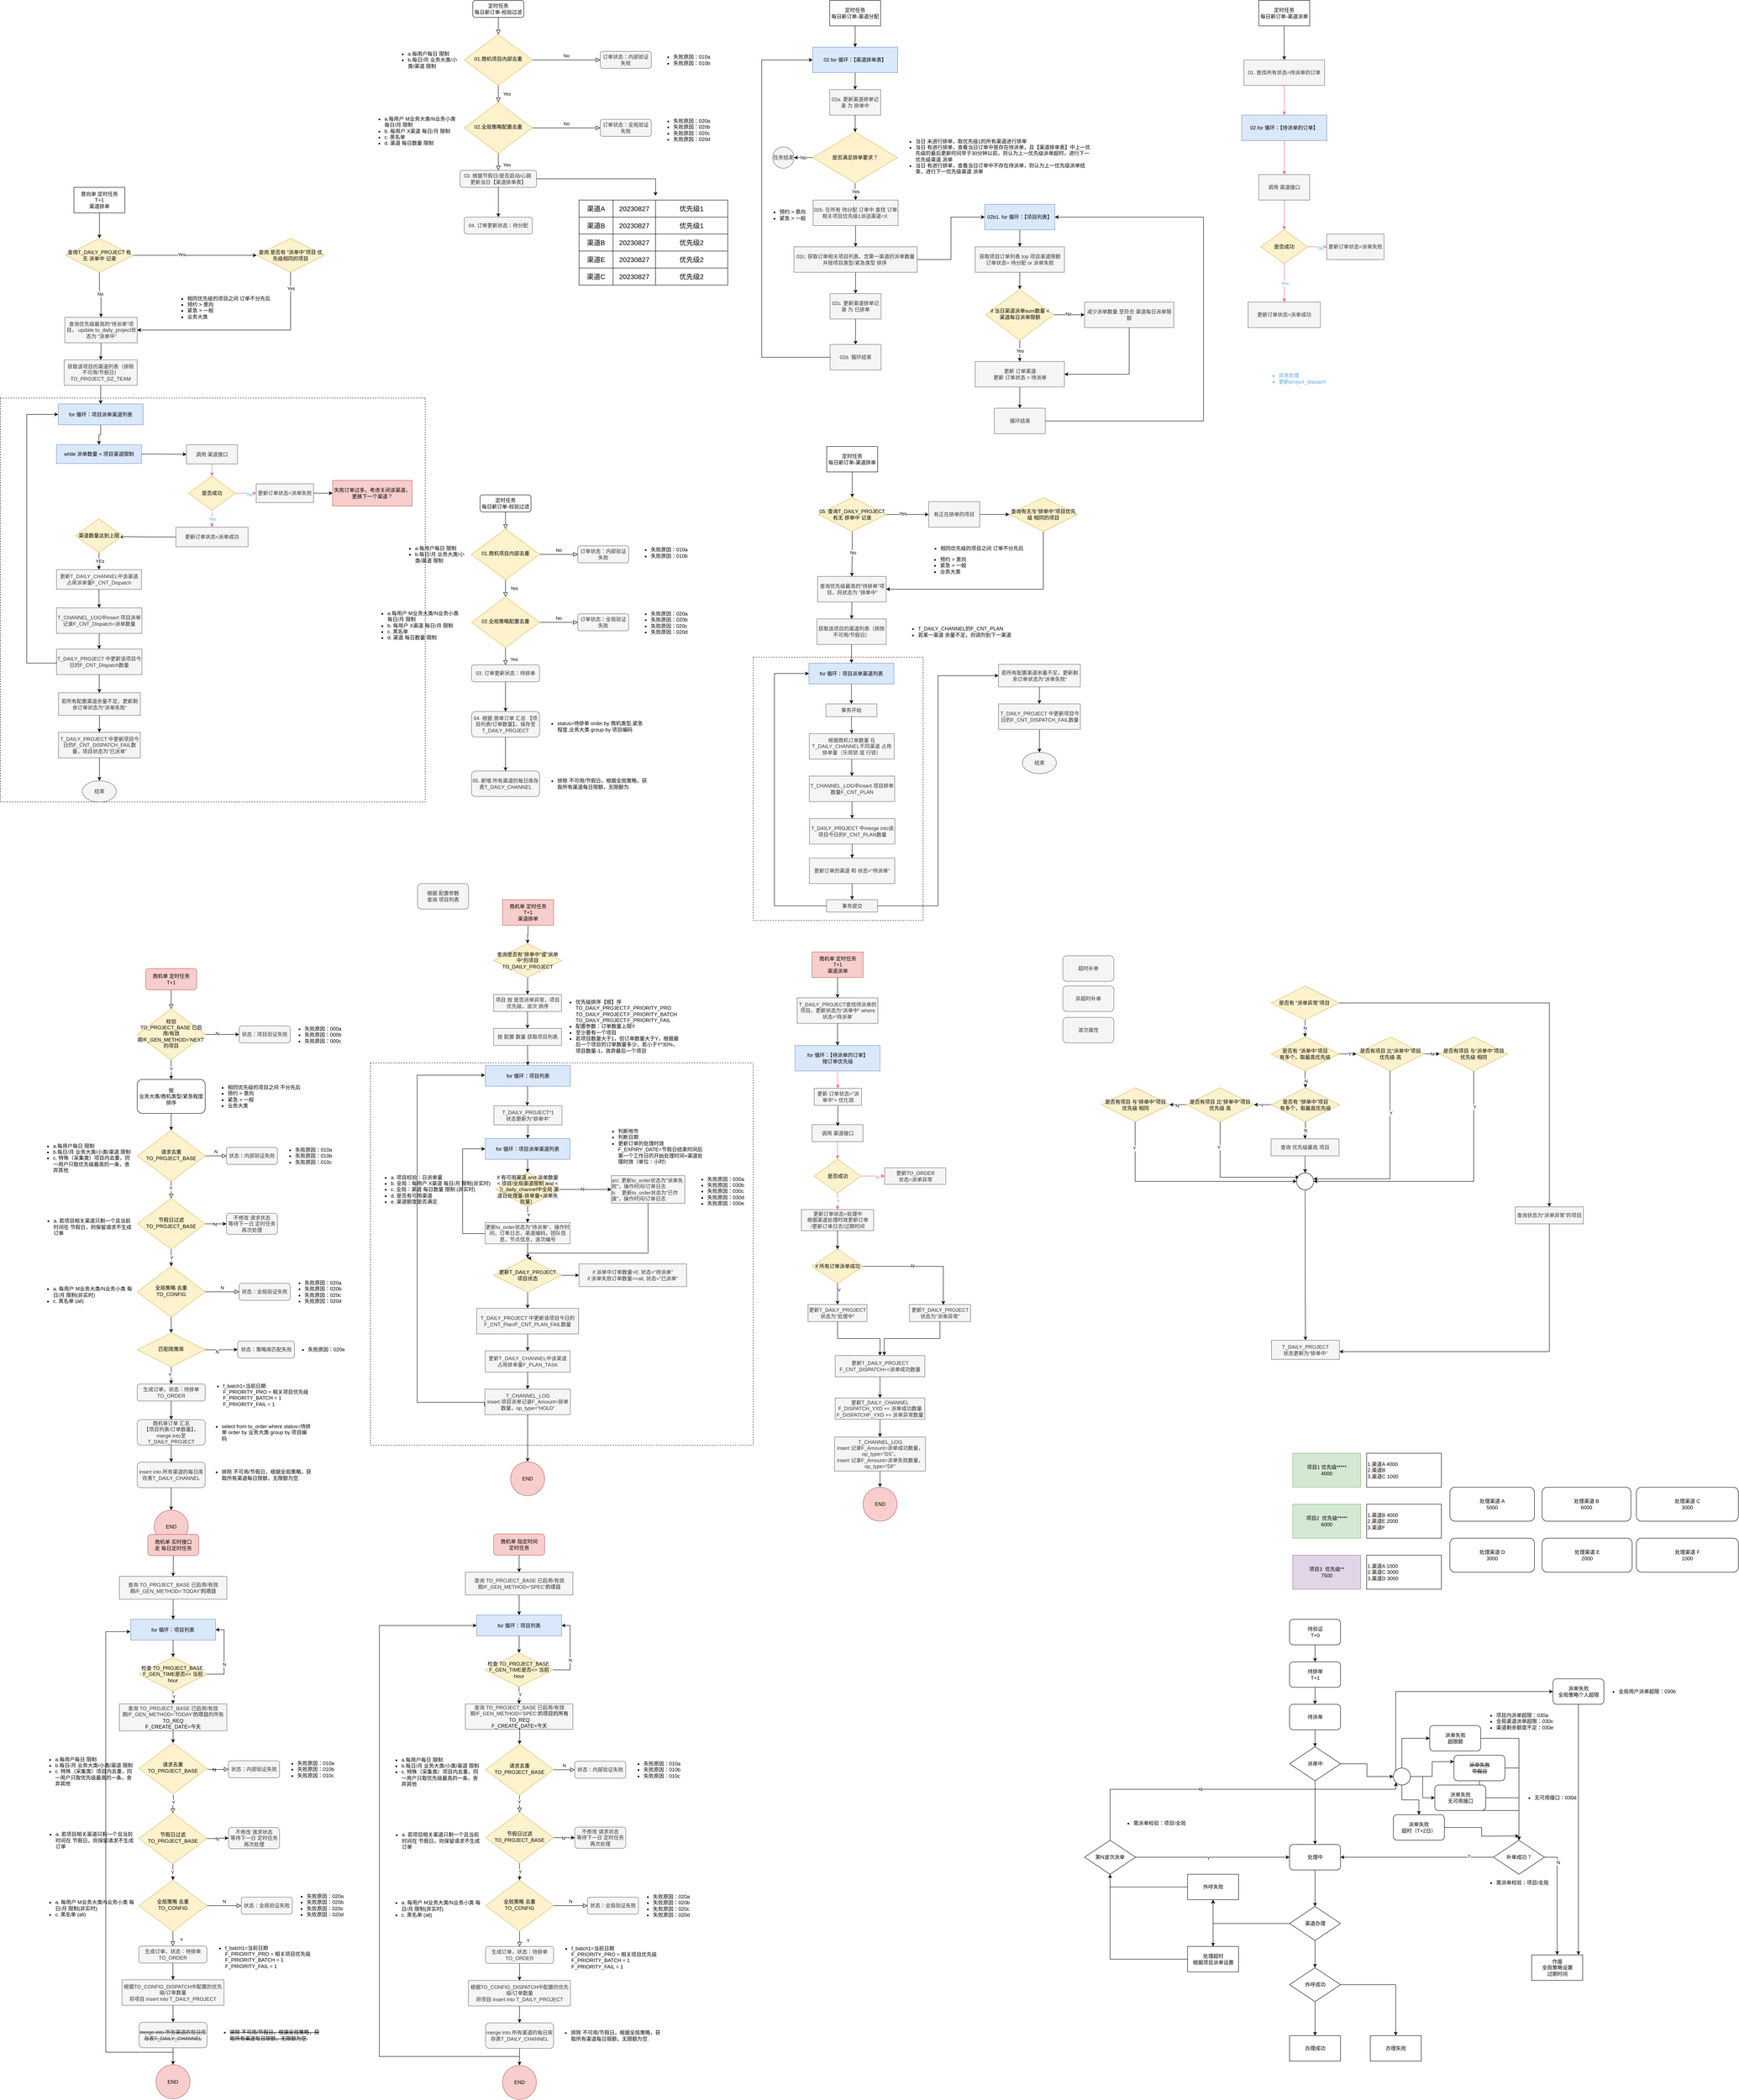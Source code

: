 <mxfile version="21.8.0" type="github">
  <diagram name="第 1 页" id="4d-saxW9QtvG3Liu-2Xx">
    <mxGraphModel dx="2603" dy="500" grid="1" gridSize="10" guides="1" tooltips="1" connect="1" arrows="1" fold="1" page="1" pageScale="1" pageWidth="827" pageHeight="1169" math="0" shadow="0">
      <root>
        <mxCell id="0" />
        <mxCell id="1" parent="0" />
        <mxCell id="EFt91VPZfHSzSFag_mg6-1" value="" style="rounded=0;html=1;jettySize=auto;orthogonalLoop=1;fontSize=11;endArrow=block;endFill=0;endSize=8;strokeWidth=1;shadow=0;labelBackgroundColor=none;edgeStyle=orthogonalEdgeStyle;" parent="1" source="EFt91VPZfHSzSFag_mg6-2" target="EFt91VPZfHSzSFag_mg6-5" edge="1">
          <mxGeometry relative="1" as="geometry" />
        </mxCell>
        <mxCell id="EFt91VPZfHSzSFag_mg6-2" value="定时任务&lt;br&gt;每日新订单-校验过滤" style="rounded=1;whiteSpace=wrap;html=1;fontSize=12;glass=0;strokeWidth=1;shadow=0;" parent="1" vertex="1">
          <mxGeometry x="-530" y="100" width="120" height="40" as="geometry" />
        </mxCell>
        <mxCell id="EFt91VPZfHSzSFag_mg6-3" value="Yes" style="rounded=0;html=1;jettySize=auto;orthogonalLoop=1;fontSize=11;endArrow=block;endFill=0;endSize=8;strokeWidth=1;shadow=0;labelBackgroundColor=none;edgeStyle=orthogonalEdgeStyle;" parent="1" source="EFt91VPZfHSzSFag_mg6-5" target="EFt91VPZfHSzSFag_mg6-9" edge="1">
          <mxGeometry y="20" relative="1" as="geometry">
            <mxPoint as="offset" />
          </mxGeometry>
        </mxCell>
        <mxCell id="EFt91VPZfHSzSFag_mg6-4" value="No" style="edgeStyle=orthogonalEdgeStyle;rounded=0;html=1;jettySize=auto;orthogonalLoop=1;fontSize=11;endArrow=block;endFill=0;endSize=8;strokeWidth=1;shadow=0;labelBackgroundColor=none;" parent="1" source="EFt91VPZfHSzSFag_mg6-5" target="EFt91VPZfHSzSFag_mg6-6" edge="1">
          <mxGeometry y="10" relative="1" as="geometry">
            <mxPoint as="offset" />
          </mxGeometry>
        </mxCell>
        <mxCell id="EFt91VPZfHSzSFag_mg6-5" value="01.商机项目内部去重" style="rhombus;whiteSpace=wrap;html=1;shadow=0;fontFamily=Helvetica;fontSize=12;align=center;strokeWidth=1;spacing=6;spacingTop=-4;fillColor=#fff2cc;strokeColor=#d6b656;" parent="1" vertex="1">
          <mxGeometry x="-550" y="180" width="160" height="120" as="geometry" />
        </mxCell>
        <mxCell id="EFt91VPZfHSzSFag_mg6-6" value="订单状态：内部验证失败" style="rounded=1;whiteSpace=wrap;html=1;fontSize=12;glass=0;strokeWidth=1;shadow=0;fillColor=#f5f5f5;fontColor=#333333;strokeColor=#666666;" parent="1" vertex="1">
          <mxGeometry x="-230" y="220" width="120" height="40" as="geometry" />
        </mxCell>
        <mxCell id="EFt91VPZfHSzSFag_mg6-7" value="Yes" style="rounded=0;html=1;jettySize=auto;orthogonalLoop=1;fontSize=11;endArrow=block;endFill=0;endSize=8;strokeWidth=1;shadow=0;labelBackgroundColor=none;edgeStyle=orthogonalEdgeStyle;" parent="1" source="EFt91VPZfHSzSFag_mg6-9" target="EFt91VPZfHSzSFag_mg6-12" edge="1">
          <mxGeometry x="0.333" y="20" relative="1" as="geometry">
            <mxPoint as="offset" />
          </mxGeometry>
        </mxCell>
        <mxCell id="EFt91VPZfHSzSFag_mg6-8" value="No" style="edgeStyle=orthogonalEdgeStyle;rounded=0;html=1;jettySize=auto;orthogonalLoop=1;fontSize=11;endArrow=block;endFill=0;endSize=8;strokeWidth=1;shadow=0;labelBackgroundColor=none;" parent="1" source="EFt91VPZfHSzSFag_mg6-9" target="EFt91VPZfHSzSFag_mg6-13" edge="1">
          <mxGeometry y="10" relative="1" as="geometry">
            <mxPoint as="offset" />
          </mxGeometry>
        </mxCell>
        <mxCell id="EFt91VPZfHSzSFag_mg6-9" value="02.全局策略配置去重" style="rhombus;whiteSpace=wrap;html=1;shadow=0;fontFamily=Helvetica;fontSize=12;align=center;strokeWidth=1;spacing=6;spacingTop=-4;fillColor=#fff2cc;strokeColor=#d6b656;" parent="1" vertex="1">
          <mxGeometry x="-550" y="340" width="160" height="120" as="geometry" />
        </mxCell>
        <mxCell id="EFt91VPZfHSzSFag_mg6-10" value="" style="edgeStyle=orthogonalEdgeStyle;rounded=0;orthogonalLoop=1;jettySize=auto;html=1;" parent="1" source="EFt91VPZfHSzSFag_mg6-12" target="EFt91VPZfHSzSFag_mg6-46" edge="1">
          <mxGeometry relative="1" as="geometry" />
        </mxCell>
        <mxCell id="EFt91VPZfHSzSFag_mg6-11" style="edgeStyle=orthogonalEdgeStyle;rounded=0;orthogonalLoop=1;jettySize=auto;html=1;" parent="1" source="EFt91VPZfHSzSFag_mg6-12" edge="1">
          <mxGeometry relative="1" as="geometry">
            <mxPoint x="-100" y="560" as="targetPoint" />
          </mxGeometry>
        </mxCell>
        <mxCell id="EFt91VPZfHSzSFag_mg6-12" value="03. 根据节假日/是否启动/心跳&amp;nbsp;&lt;br&gt;更新当日【渠道排单表】" style="rounded=1;whiteSpace=wrap;html=1;fontSize=12;glass=0;strokeWidth=1;shadow=0;fillColor=#f5f5f5;fontColor=#333333;strokeColor=#666666;" parent="1" vertex="1">
          <mxGeometry x="-560" y="500" width="180" height="40" as="geometry" />
        </mxCell>
        <mxCell id="EFt91VPZfHSzSFag_mg6-13" value="订单状态：全局验证失败" style="rounded=1;whiteSpace=wrap;html=1;fontSize=12;glass=0;strokeWidth=1;shadow=0;fillColor=#f5f5f5;fontColor=#333333;strokeColor=#666666;" parent="1" vertex="1">
          <mxGeometry x="-230" y="380" width="120" height="40" as="geometry" />
        </mxCell>
        <mxCell id="EFt91VPZfHSzSFag_mg6-14" value="&lt;ul&gt;&lt;li&gt;a.每用户每日 限制&lt;/li&gt;&lt;li&gt;b.每日/月 业务大类/小类/渠道 限制&lt;/li&gt;&lt;/ul&gt;" style="text;strokeColor=none;fillColor=none;html=1;whiteSpace=wrap;verticalAlign=middle;overflow=hidden;" parent="1" vertex="1">
          <mxGeometry x="-725.5" y="200" width="173" height="80" as="geometry" />
        </mxCell>
        <mxCell id="EFt91VPZfHSzSFag_mg6-15" value="&lt;ul&gt;&lt;li&gt;失败原因：010a&lt;/li&gt;&lt;li&gt;失败原因：010b&lt;/li&gt;&lt;/ul&gt;" style="text;strokeColor=none;fillColor=none;html=1;whiteSpace=wrap;verticalAlign=middle;overflow=hidden;" parent="1" vertex="1">
          <mxGeometry x="-100" y="200" width="210" height="80" as="geometry" />
        </mxCell>
        <mxCell id="EFt91VPZfHSzSFag_mg6-16" value="&lt;div&gt;&lt;br&gt;&lt;/div&gt;&lt;ul&gt;&lt;li&gt;a.每用户 M业务大类/N业务小类 每日/月 限制&lt;/li&gt;&lt;li&gt;b. 每用户 X渠道 每日/月 限制&lt;/li&gt;&lt;li&gt;c. 黑名单&amp;nbsp; &amp;nbsp; &amp;nbsp; &amp;nbsp; &amp;nbsp; &amp;nbsp; &amp;nbsp; &amp;nbsp; &amp;nbsp; &amp;nbsp; &amp;nbsp; &amp;nbsp;&amp;nbsp;&lt;/li&gt;&lt;li&gt;d. 渠道 每日数量 限制&amp;nbsp;&lt;/li&gt;&lt;/ul&gt;" style="text;strokeColor=none;fillColor=none;html=1;whiteSpace=wrap;verticalAlign=middle;overflow=hidden;" parent="1" vertex="1">
          <mxGeometry x="-780" y="325" width="220" height="150" as="geometry" />
        </mxCell>
        <mxCell id="EFt91VPZfHSzSFag_mg6-17" value="&lt;ul&gt;&lt;li&gt;失败原因：020a&lt;/li&gt;&lt;li&gt;失败原因：020b&lt;/li&gt;&lt;li style=&quot;border-color: var(--border-color);&quot;&gt;失败原因：020c&lt;/li&gt;&lt;li style=&quot;border-color: var(--border-color);&quot;&gt;失败原因：020d&lt;/li&gt;&lt;/ul&gt;" style="text;strokeColor=none;fillColor=none;html=1;whiteSpace=wrap;verticalAlign=middle;overflow=hidden;" parent="1" vertex="1">
          <mxGeometry x="-100" y="360" width="210" height="90" as="geometry" />
        </mxCell>
        <mxCell id="EFt91VPZfHSzSFag_mg6-18" value="&lt;ul&gt;&lt;li&gt;预约 &amp;gt; 意向&lt;/li&gt;&lt;li&gt;紧急 &amp;gt; 一般&lt;/li&gt;&lt;/ul&gt;" style="text;strokeColor=none;fillColor=none;html=1;whiteSpace=wrap;verticalAlign=middle;overflow=hidden;" parent="1" vertex="1">
          <mxGeometry x="150" y="564.5" width="130" height="80" as="geometry" />
        </mxCell>
        <mxCell id="EFt91VPZfHSzSFag_mg6-19" value="" style="edgeStyle=orthogonalEdgeStyle;rounded=0;orthogonalLoop=1;jettySize=auto;html=1;" parent="1" source="EFt91VPZfHSzSFag_mg6-20" target="EFt91VPZfHSzSFag_mg6-22" edge="1">
          <mxGeometry relative="1" as="geometry" />
        </mxCell>
        <mxCell id="EFt91VPZfHSzSFag_mg6-20" value="定时任务&lt;br&gt;每日新订单-渠道分配" style="rounded=0;whiteSpace=wrap;html=1;" parent="1" vertex="1">
          <mxGeometry x="310" y="100" width="120" height="60" as="geometry" />
        </mxCell>
        <mxCell id="EFt91VPZfHSzSFag_mg6-21" value="" style="edgeStyle=orthogonalEdgeStyle;rounded=0;orthogonalLoop=1;jettySize=auto;html=1;" parent="1" source="EFt91VPZfHSzSFag_mg6-22" target="EFt91VPZfHSzSFag_mg6-75" edge="1">
          <mxGeometry relative="1" as="geometry" />
        </mxCell>
        <mxCell id="EFt91VPZfHSzSFag_mg6-22" value="02.for 循环：【渠道排单表】" style="rounded=0;whiteSpace=wrap;html=1;fillColor=#dae8fc;strokeColor=#6c8ebf;" parent="1" vertex="1">
          <mxGeometry x="270" y="210" width="200" height="60" as="geometry" />
        </mxCell>
        <mxCell id="EFt91VPZfHSzSFag_mg6-23" style="edgeStyle=orthogonalEdgeStyle;rounded=0;orthogonalLoop=1;jettySize=auto;html=1;entryX=0.5;entryY=0;entryDx=0;entryDy=0;" parent="1" source="EFt91VPZfHSzSFag_mg6-24" target="EFt91VPZfHSzSFag_mg6-29" edge="1">
          <mxGeometry relative="1" as="geometry">
            <mxPoint x="370" y="580" as="targetPoint" />
          </mxGeometry>
        </mxCell>
        <mxCell id="EFt91VPZfHSzSFag_mg6-24" value="02b. 在所有 待分配 订单中 查找 订单相关项目优先级1派送渠道=X&amp;nbsp;" style="rounded=0;whiteSpace=wrap;html=1;fillColor=#f5f5f5;fontColor=#333333;strokeColor=#666666;" parent="1" vertex="1">
          <mxGeometry x="271" y="570" width="200" height="60" as="geometry" />
        </mxCell>
        <mxCell id="EFt91VPZfHSzSFag_mg6-25" value="" style="edgeStyle=orthogonalEdgeStyle;rounded=0;orthogonalLoop=1;jettySize=auto;html=1;" parent="1" source="EFt91VPZfHSzSFag_mg6-26" target="EFt91VPZfHSzSFag_mg6-80" edge="1">
          <mxGeometry relative="1" as="geometry" />
        </mxCell>
        <mxCell id="EFt91VPZfHSzSFag_mg6-26" value="定时任务&lt;br&gt;每日新订单-渠道派单" style="rounded=0;whiteSpace=wrap;html=1;" parent="1" vertex="1">
          <mxGeometry x="1320" y="100" width="120" height="60" as="geometry" />
        </mxCell>
        <mxCell id="EFt91VPZfHSzSFag_mg6-27" style="edgeStyle=orthogonalEdgeStyle;rounded=0;orthogonalLoop=1;jettySize=auto;html=1;entryX=0;entryY=0.5;entryDx=0;entryDy=0;" parent="1" source="EFt91VPZfHSzSFag_mg6-29" target="EFt91VPZfHSzSFag_mg6-31" edge="1">
          <mxGeometry relative="1" as="geometry" />
        </mxCell>
        <mxCell id="EFt91VPZfHSzSFag_mg6-28" value="" style="edgeStyle=orthogonalEdgeStyle;rounded=0;orthogonalLoop=1;jettySize=auto;html=1;" parent="1" source="EFt91VPZfHSzSFag_mg6-29" target="EFt91VPZfHSzSFag_mg6-77" edge="1">
          <mxGeometry relative="1" as="geometry" />
        </mxCell>
        <mxCell id="EFt91VPZfHSzSFag_mg6-29" value="02c. 获取订单相关项目列表，含第一渠道的派单数量&lt;br&gt;并按项目类型/紧急类型 排序&amp;nbsp;" style="rounded=0;whiteSpace=wrap;html=1;fillColor=#f5f5f5;fontColor=#333333;strokeColor=#666666;" parent="1" vertex="1">
          <mxGeometry x="226" y="680" width="290" height="60" as="geometry" />
        </mxCell>
        <mxCell id="EFt91VPZfHSzSFag_mg6-30" style="edgeStyle=orthogonalEdgeStyle;rounded=0;orthogonalLoop=1;jettySize=auto;html=1;entryX=0.5;entryY=0;entryDx=0;entryDy=0;" parent="1" source="EFt91VPZfHSzSFag_mg6-31" target="EFt91VPZfHSzSFag_mg6-33" edge="1">
          <mxGeometry relative="1" as="geometry">
            <mxPoint x="710" y="680" as="targetPoint" />
          </mxGeometry>
        </mxCell>
        <mxCell id="EFt91VPZfHSzSFag_mg6-31" value="02b1. for 循环：【项目列表】" style="rounded=0;whiteSpace=wrap;html=1;fillColor=#dae8fc;strokeColor=#6c8ebf;" parent="1" vertex="1">
          <mxGeometry x="675" y="580" width="165" height="60" as="geometry" />
        </mxCell>
        <mxCell id="EFt91VPZfHSzSFag_mg6-32" style="edgeStyle=orthogonalEdgeStyle;rounded=0;orthogonalLoop=1;jettySize=auto;html=1;exitX=0.5;exitY=1;exitDx=0;exitDy=0;entryX=0.5;entryY=0;entryDx=0;entryDy=0;" parent="1" source="EFt91VPZfHSzSFag_mg6-33" target="EFt91VPZfHSzSFag_mg6-39" edge="1">
          <mxGeometry relative="1" as="geometry" />
        </mxCell>
        <mxCell id="EFt91VPZfHSzSFag_mg6-33" value="获取项目订单列表 top 项目渠道限额&lt;br&gt;订单状态= 待分配 or 派单失败" style="rounded=0;whiteSpace=wrap;html=1;fillColor=#f5f5f5;strokeColor=#666666;fontColor=#333333;" parent="1" vertex="1">
          <mxGeometry x="652.5" y="680" width="210" height="60" as="geometry" />
        </mxCell>
        <mxCell id="EFt91VPZfHSzSFag_mg6-34" value="" style="edgeStyle=orthogonalEdgeStyle;rounded=0;orthogonalLoop=1;jettySize=auto;html=1;" parent="1" source="EFt91VPZfHSzSFag_mg6-35" target="EFt91VPZfHSzSFag_mg6-43" edge="1">
          <mxGeometry relative="1" as="geometry" />
        </mxCell>
        <mxCell id="EFt91VPZfHSzSFag_mg6-35" value="更新 订单渠道&lt;br&gt;更新 订单状态 = 待派单" style="rounded=0;whiteSpace=wrap;html=1;fillColor=#f5f5f5;strokeColor=#666666;fontColor=#333333;" parent="1" vertex="1">
          <mxGeometry x="652.5" y="950" width="210" height="60" as="geometry" />
        </mxCell>
        <mxCell id="EFt91VPZfHSzSFag_mg6-36" value="Yes" style="edgeStyle=orthogonalEdgeStyle;rounded=0;orthogonalLoop=1;jettySize=auto;html=1;exitX=0.5;exitY=1;exitDx=0;exitDy=0;" parent="1" source="EFt91VPZfHSzSFag_mg6-39" target="EFt91VPZfHSzSFag_mg6-35" edge="1">
          <mxGeometry relative="1" as="geometry" />
        </mxCell>
        <mxCell id="EFt91VPZfHSzSFag_mg6-37" style="edgeStyle=orthogonalEdgeStyle;rounded=0;orthogonalLoop=1;jettySize=auto;html=1;exitX=1;exitY=0.5;exitDx=0;exitDy=0;" parent="1" source="EFt91VPZfHSzSFag_mg6-39" edge="1">
          <mxGeometry relative="1" as="geometry">
            <mxPoint x="910" y="840" as="targetPoint" />
          </mxGeometry>
        </mxCell>
        <mxCell id="EFt91VPZfHSzSFag_mg6-38" value="No" style="edgeLabel;html=1;align=center;verticalAlign=middle;resizable=0;points=[];" parent="EFt91VPZfHSzSFag_mg6-37" vertex="1" connectable="0">
          <mxGeometry x="-0.073" y="2" relative="1" as="geometry">
            <mxPoint as="offset" />
          </mxGeometry>
        </mxCell>
        <mxCell id="EFt91VPZfHSzSFag_mg6-39" value="if 当日渠道派单sum数量 &amp;lt;&lt;br style=&quot;border-color: var(--border-color);&quot;&gt;渠道每日派单限额" style="rhombus;whiteSpace=wrap;html=1;shadow=0;fontFamily=Helvetica;fontSize=12;align=center;strokeWidth=1;spacing=6;spacingTop=-4;fillColor=#fff2cc;strokeColor=#d6b656;" parent="1" vertex="1">
          <mxGeometry x="677.5" y="780" width="160" height="120" as="geometry" />
        </mxCell>
        <mxCell id="EFt91VPZfHSzSFag_mg6-40" style="edgeStyle=orthogonalEdgeStyle;rounded=0;orthogonalLoop=1;jettySize=auto;html=1;exitX=0.5;exitY=1;exitDx=0;exitDy=0;entryX=1;entryY=0.5;entryDx=0;entryDy=0;" parent="1" source="EFt91VPZfHSzSFag_mg6-41" target="EFt91VPZfHSzSFag_mg6-35" edge="1">
          <mxGeometry relative="1" as="geometry" />
        </mxCell>
        <mxCell id="EFt91VPZfHSzSFag_mg6-41" value="减少派单数量 至符合 渠道每日派单限额" style="rounded=0;whiteSpace=wrap;html=1;fillColor=#f5f5f5;strokeColor=#666666;fontColor=#333333;" parent="1" vertex="1">
          <mxGeometry x="910" y="810" width="210" height="60" as="geometry" />
        </mxCell>
        <mxCell id="EFt91VPZfHSzSFag_mg6-42" style="edgeStyle=orthogonalEdgeStyle;rounded=0;orthogonalLoop=1;jettySize=auto;html=1;entryX=1;entryY=0.5;entryDx=0;entryDy=0;" parent="1" source="EFt91VPZfHSzSFag_mg6-43" target="EFt91VPZfHSzSFag_mg6-31" edge="1">
          <mxGeometry relative="1" as="geometry">
            <Array as="points">
              <mxPoint x="1190" y="1090" />
              <mxPoint x="1190" y="610" />
            </Array>
          </mxGeometry>
        </mxCell>
        <mxCell id="EFt91VPZfHSzSFag_mg6-43" value="循环结束" style="whiteSpace=wrap;html=1;fillColor=#f5f5f5;strokeColor=#666666;fontColor=#333333;rounded=0;" parent="1" vertex="1">
          <mxGeometry x="697.5" y="1060" width="120" height="60" as="geometry" />
        </mxCell>
        <mxCell id="EFt91VPZfHSzSFag_mg6-44" style="edgeStyle=orthogonalEdgeStyle;rounded=0;orthogonalLoop=1;jettySize=auto;html=1;entryX=0;entryY=0.5;entryDx=0;entryDy=0;" parent="1" source="EFt91VPZfHSzSFag_mg6-45" target="EFt91VPZfHSzSFag_mg6-22" edge="1">
          <mxGeometry relative="1" as="geometry">
            <Array as="points">
              <mxPoint x="150" y="940" />
              <mxPoint x="150" y="240" />
            </Array>
          </mxGeometry>
        </mxCell>
        <mxCell id="EFt91VPZfHSzSFag_mg6-45" value="02d. 循环结束" style="whiteSpace=wrap;html=1;fillColor=#f5f5f5;strokeColor=#666666;fontColor=#333333;rounded=0;" parent="1" vertex="1">
          <mxGeometry x="311" y="910" width="120" height="60" as="geometry" />
        </mxCell>
        <mxCell id="EFt91VPZfHSzSFag_mg6-46" value="04. 订单更新状态：待分配" style="whiteSpace=wrap;html=1;fillColor=#f5f5f5;strokeColor=#666666;fontColor=#333333;rounded=1;glass=0;strokeWidth=1;shadow=0;" parent="1" vertex="1">
          <mxGeometry x="-550" y="610" width="160" height="40" as="geometry" />
        </mxCell>
        <mxCell id="EFt91VPZfHSzSFag_mg6-47" value="" style="group" parent="1" vertex="1" connectable="0">
          <mxGeometry x="-280" y="570" width="350" height="200" as="geometry" />
        </mxCell>
        <mxCell id="EFt91VPZfHSzSFag_mg6-48" value="" style="shape=table;startSize=0;container=1;collapsible=0;childLayout=tableLayout;fontSize=16;" parent="EFt91VPZfHSzSFag_mg6-47" vertex="1">
          <mxGeometry width="350" height="80" as="geometry" />
        </mxCell>
        <mxCell id="EFt91VPZfHSzSFag_mg6-49" value="" style="shape=tableRow;horizontal=0;startSize=0;swimlaneHead=0;swimlaneBody=0;strokeColor=inherit;top=0;left=0;bottom=0;right=0;collapsible=0;dropTarget=0;fillColor=none;points=[[0,0.5],[1,0.5]];portConstraint=eastwest;fontSize=16;" parent="EFt91VPZfHSzSFag_mg6-48" vertex="1">
          <mxGeometry width="350" height="40" as="geometry" />
        </mxCell>
        <mxCell id="EFt91VPZfHSzSFag_mg6-50" value="渠道A" style="shape=partialRectangle;html=1;whiteSpace=wrap;connectable=0;strokeColor=inherit;overflow=hidden;fillColor=none;top=0;left=0;bottom=0;right=0;pointerEvents=1;fontSize=16;" parent="EFt91VPZfHSzSFag_mg6-49" vertex="1">
          <mxGeometry width="80" height="40" as="geometry">
            <mxRectangle width="80" height="40" as="alternateBounds" />
          </mxGeometry>
        </mxCell>
        <mxCell id="EFt91VPZfHSzSFag_mg6-51" value="20230827" style="shape=partialRectangle;html=1;whiteSpace=wrap;connectable=0;strokeColor=inherit;overflow=hidden;fillColor=none;top=0;left=0;bottom=0;right=0;pointerEvents=1;fontSize=16;" parent="EFt91VPZfHSzSFag_mg6-49" vertex="1">
          <mxGeometry x="80" width="100" height="40" as="geometry">
            <mxRectangle width="100" height="40" as="alternateBounds" />
          </mxGeometry>
        </mxCell>
        <mxCell id="EFt91VPZfHSzSFag_mg6-52" value="优先级1" style="shape=partialRectangle;html=1;whiteSpace=wrap;connectable=0;strokeColor=inherit;overflow=hidden;fillColor=none;top=0;left=0;bottom=0;right=0;pointerEvents=1;fontSize=16;" parent="EFt91VPZfHSzSFag_mg6-49" vertex="1">
          <mxGeometry x="180" width="170" height="40" as="geometry">
            <mxRectangle width="170" height="40" as="alternateBounds" />
          </mxGeometry>
        </mxCell>
        <mxCell id="EFt91VPZfHSzSFag_mg6-53" value="" style="shape=tableRow;horizontal=0;startSize=0;swimlaneHead=0;swimlaneBody=0;strokeColor=inherit;top=0;left=0;bottom=0;right=0;collapsible=0;dropTarget=0;fillColor=none;points=[[0,0.5],[1,0.5]];portConstraint=eastwest;fontSize=16;" parent="EFt91VPZfHSzSFag_mg6-48" vertex="1">
          <mxGeometry y="40" width="350" height="40" as="geometry" />
        </mxCell>
        <mxCell id="EFt91VPZfHSzSFag_mg6-54" value="渠道B" style="shape=partialRectangle;html=1;whiteSpace=wrap;connectable=0;strokeColor=inherit;overflow=hidden;fillColor=none;top=0;left=0;bottom=0;right=0;pointerEvents=1;fontSize=16;" parent="EFt91VPZfHSzSFag_mg6-53" vertex="1">
          <mxGeometry width="80" height="40" as="geometry">
            <mxRectangle width="80" height="40" as="alternateBounds" />
          </mxGeometry>
        </mxCell>
        <mxCell id="EFt91VPZfHSzSFag_mg6-55" value="20230827" style="shape=partialRectangle;html=1;whiteSpace=wrap;connectable=0;strokeColor=inherit;overflow=hidden;fillColor=none;top=0;left=0;bottom=0;right=0;pointerEvents=1;fontSize=16;" parent="EFt91VPZfHSzSFag_mg6-53" vertex="1">
          <mxGeometry x="80" width="100" height="40" as="geometry">
            <mxRectangle width="100" height="40" as="alternateBounds" />
          </mxGeometry>
        </mxCell>
        <mxCell id="EFt91VPZfHSzSFag_mg6-56" value="优先级1" style="shape=partialRectangle;html=1;whiteSpace=wrap;connectable=0;strokeColor=inherit;overflow=hidden;fillColor=none;top=0;left=0;bottom=0;right=0;pointerEvents=1;fontSize=16;" parent="EFt91VPZfHSzSFag_mg6-53" vertex="1">
          <mxGeometry x="180" width="170" height="40" as="geometry">
            <mxRectangle width="170" height="40" as="alternateBounds" />
          </mxGeometry>
        </mxCell>
        <mxCell id="EFt91VPZfHSzSFag_mg6-57" value="" style="shape=table;startSize=0;container=1;collapsible=0;childLayout=tableLayout;fontSize=16;" parent="EFt91VPZfHSzSFag_mg6-47" vertex="1">
          <mxGeometry y="80" width="350" height="120" as="geometry" />
        </mxCell>
        <mxCell id="EFt91VPZfHSzSFag_mg6-58" value="" style="shape=tableRow;horizontal=0;startSize=0;swimlaneHead=0;swimlaneBody=0;strokeColor=inherit;top=0;left=0;bottom=0;right=0;collapsible=0;dropTarget=0;fillColor=none;points=[[0,0.5],[1,0.5]];portConstraint=eastwest;fontSize=16;" parent="EFt91VPZfHSzSFag_mg6-57" vertex="1">
          <mxGeometry width="350" height="40" as="geometry" />
        </mxCell>
        <mxCell id="EFt91VPZfHSzSFag_mg6-59" value="渠道B" style="shape=partialRectangle;html=1;whiteSpace=wrap;connectable=0;strokeColor=inherit;overflow=hidden;fillColor=none;top=0;left=0;bottom=0;right=0;pointerEvents=1;fontSize=16;" parent="EFt91VPZfHSzSFag_mg6-58" vertex="1">
          <mxGeometry width="80" height="40" as="geometry">
            <mxRectangle width="80" height="40" as="alternateBounds" />
          </mxGeometry>
        </mxCell>
        <mxCell id="EFt91VPZfHSzSFag_mg6-60" value="20230827" style="shape=partialRectangle;html=1;whiteSpace=wrap;connectable=0;strokeColor=inherit;overflow=hidden;fillColor=none;top=0;left=0;bottom=0;right=0;pointerEvents=1;fontSize=16;" parent="EFt91VPZfHSzSFag_mg6-58" vertex="1">
          <mxGeometry x="80" width="100" height="40" as="geometry">
            <mxRectangle width="100" height="40" as="alternateBounds" />
          </mxGeometry>
        </mxCell>
        <mxCell id="EFt91VPZfHSzSFag_mg6-61" value="优先级2" style="shape=partialRectangle;html=1;whiteSpace=wrap;connectable=0;strokeColor=inherit;overflow=hidden;fillColor=none;top=0;left=0;bottom=0;right=0;pointerEvents=1;fontSize=16;" parent="EFt91VPZfHSzSFag_mg6-58" vertex="1">
          <mxGeometry x="180" width="170" height="40" as="geometry">
            <mxRectangle width="170" height="40" as="alternateBounds" />
          </mxGeometry>
        </mxCell>
        <mxCell id="EFt91VPZfHSzSFag_mg6-62" value="" style="shape=tableRow;horizontal=0;startSize=0;swimlaneHead=0;swimlaneBody=0;strokeColor=inherit;top=0;left=0;bottom=0;right=0;collapsible=0;dropTarget=0;fillColor=none;points=[[0,0.5],[1,0.5]];portConstraint=eastwest;fontSize=16;" parent="EFt91VPZfHSzSFag_mg6-57" vertex="1">
          <mxGeometry y="40" width="350" height="40" as="geometry" />
        </mxCell>
        <mxCell id="EFt91VPZfHSzSFag_mg6-63" value="渠道E" style="shape=partialRectangle;html=1;whiteSpace=wrap;connectable=0;strokeColor=inherit;overflow=hidden;fillColor=none;top=0;left=0;bottom=0;right=0;pointerEvents=1;fontSize=16;" parent="EFt91VPZfHSzSFag_mg6-62" vertex="1">
          <mxGeometry width="80" height="40" as="geometry">
            <mxRectangle width="80" height="40" as="alternateBounds" />
          </mxGeometry>
        </mxCell>
        <mxCell id="EFt91VPZfHSzSFag_mg6-64" value="20230827" style="shape=partialRectangle;html=1;whiteSpace=wrap;connectable=0;strokeColor=inherit;overflow=hidden;fillColor=none;top=0;left=0;bottom=0;right=0;pointerEvents=1;fontSize=16;" parent="EFt91VPZfHSzSFag_mg6-62" vertex="1">
          <mxGeometry x="80" width="100" height="40" as="geometry">
            <mxRectangle width="100" height="40" as="alternateBounds" />
          </mxGeometry>
        </mxCell>
        <mxCell id="EFt91VPZfHSzSFag_mg6-65" value="优先级2" style="shape=partialRectangle;html=1;whiteSpace=wrap;connectable=0;strokeColor=inherit;overflow=hidden;fillColor=none;top=0;left=0;bottom=0;right=0;pointerEvents=1;fontSize=16;" parent="EFt91VPZfHSzSFag_mg6-62" vertex="1">
          <mxGeometry x="180" width="170" height="40" as="geometry">
            <mxRectangle width="170" height="40" as="alternateBounds" />
          </mxGeometry>
        </mxCell>
        <mxCell id="EFt91VPZfHSzSFag_mg6-66" value="" style="shape=tableRow;horizontal=0;startSize=0;swimlaneHead=0;swimlaneBody=0;strokeColor=inherit;top=0;left=0;bottom=0;right=0;collapsible=0;dropTarget=0;fillColor=none;points=[[0,0.5],[1,0.5]];portConstraint=eastwest;fontSize=16;" parent="EFt91VPZfHSzSFag_mg6-57" vertex="1">
          <mxGeometry y="80" width="350" height="40" as="geometry" />
        </mxCell>
        <mxCell id="EFt91VPZfHSzSFag_mg6-67" value="渠道C" style="shape=partialRectangle;html=1;whiteSpace=wrap;connectable=0;strokeColor=inherit;overflow=hidden;fillColor=none;top=0;left=0;bottom=0;right=0;pointerEvents=1;fontSize=16;" parent="EFt91VPZfHSzSFag_mg6-66" vertex="1">
          <mxGeometry width="80" height="40" as="geometry">
            <mxRectangle width="80" height="40" as="alternateBounds" />
          </mxGeometry>
        </mxCell>
        <mxCell id="EFt91VPZfHSzSFag_mg6-68" value="20230827" style="shape=partialRectangle;html=1;whiteSpace=wrap;connectable=0;strokeColor=inherit;overflow=hidden;fillColor=none;top=0;left=0;bottom=0;right=0;pointerEvents=1;fontSize=16;" parent="EFt91VPZfHSzSFag_mg6-66" vertex="1">
          <mxGeometry x="80" width="100" height="40" as="geometry">
            <mxRectangle width="100" height="40" as="alternateBounds" />
          </mxGeometry>
        </mxCell>
        <mxCell id="EFt91VPZfHSzSFag_mg6-69" value="优先级2" style="shape=partialRectangle;html=1;whiteSpace=wrap;connectable=0;strokeColor=inherit;overflow=hidden;fillColor=none;top=0;left=0;bottom=0;right=0;pointerEvents=1;fontSize=16;" parent="EFt91VPZfHSzSFag_mg6-66" vertex="1">
          <mxGeometry x="180" width="170" height="40" as="geometry">
            <mxRectangle width="170" height="40" as="alternateBounds" />
          </mxGeometry>
        </mxCell>
        <mxCell id="EFt91VPZfHSzSFag_mg6-70" value="Yes" style="edgeStyle=orthogonalEdgeStyle;rounded=0;orthogonalLoop=1;jettySize=auto;html=1;" parent="1" source="EFt91VPZfHSzSFag_mg6-72" target="EFt91VPZfHSzSFag_mg6-24" edge="1">
          <mxGeometry relative="1" as="geometry" />
        </mxCell>
        <mxCell id="EFt91VPZfHSzSFag_mg6-71" value="No" style="edgeStyle=orthogonalEdgeStyle;rounded=0;orthogonalLoop=1;jettySize=auto;html=1;" parent="1" source="EFt91VPZfHSzSFag_mg6-72" target="EFt91VPZfHSzSFag_mg6-78" edge="1">
          <mxGeometry relative="1" as="geometry" />
        </mxCell>
        <mxCell id="EFt91VPZfHSzSFag_mg6-72" value="是否满足排单要求？" style="rhombus;whiteSpace=wrap;html=1;fillColor=#fff2cc;strokeColor=#d6b656;rounded=0;" parent="1" vertex="1">
          <mxGeometry x="270" y="410" width="200" height="120" as="geometry" />
        </mxCell>
        <mxCell id="EFt91VPZfHSzSFag_mg6-73" value="&lt;ul&gt;&lt;li&gt;当日 未进行排单，取优先级1的所有渠道进行排单&lt;/li&gt;&lt;li&gt;当日 有进行排单，查看当日订单中是存在待派单，且【渠道排单表】中上一优先级的最后更新时间早于30分钟以前，则认为上一优先级派单超时，进行下一优先级渠道 派单&lt;/li&gt;&lt;li style=&quot;border-color: var(--border-color);&quot;&gt;当日 有进行排单，查看当日订单中不存在待派单，则认为上一优先级派单结束，进行下一优先级渠道 派单&lt;/li&gt;&lt;li style=&quot;border-color: var(--border-color);&quot;&gt;当日 有进行排单，查看当日订单中是否存在待派单，若有且【渠道排单表】中上一优先级的最后更新时间早于30分钟以前，则认为上一优先级派单超时，进行下一优先级渠道 派单&lt;/li&gt;&lt;li style=&quot;border-color: var(--border-color);&quot;&gt;渠道排单表 中不存在 排单中 状态&lt;/li&gt;&lt;/ul&gt;" style="text;strokeColor=none;fillColor=none;html=1;whiteSpace=wrap;verticalAlign=middle;overflow=hidden;" parent="1" vertex="1">
          <mxGeometry x="470" y="410" width="460" height="100" as="geometry" />
        </mxCell>
        <mxCell id="EFt91VPZfHSzSFag_mg6-74" value="" style="edgeStyle=orthogonalEdgeStyle;rounded=0;orthogonalLoop=1;jettySize=auto;html=1;" parent="1" source="EFt91VPZfHSzSFag_mg6-75" target="EFt91VPZfHSzSFag_mg6-72" edge="1">
          <mxGeometry relative="1" as="geometry" />
        </mxCell>
        <mxCell id="EFt91VPZfHSzSFag_mg6-75" value="02a. 更新渠道排单记录 为 排单中" style="rounded=0;whiteSpace=wrap;html=1;fillColor=#f5f5f5;fontColor=#333333;strokeColor=#666666;" parent="1" vertex="1">
          <mxGeometry x="310" y="310" width="120" height="60" as="geometry" />
        </mxCell>
        <mxCell id="EFt91VPZfHSzSFag_mg6-76" value="" style="edgeStyle=orthogonalEdgeStyle;rounded=0;orthogonalLoop=1;jettySize=auto;html=1;" parent="1" source="EFt91VPZfHSzSFag_mg6-77" target="EFt91VPZfHSzSFag_mg6-45" edge="1">
          <mxGeometry relative="1" as="geometry" />
        </mxCell>
        <mxCell id="EFt91VPZfHSzSFag_mg6-77" value="02c. 更新渠道排单记录 为 已排单" style="rounded=0;whiteSpace=wrap;html=1;fillColor=#f5f5f5;fontColor=#333333;strokeColor=#666666;" parent="1" vertex="1">
          <mxGeometry x="311" y="790" width="120" height="60" as="geometry" />
        </mxCell>
        <mxCell id="EFt91VPZfHSzSFag_mg6-78" value="任务结束" style="ellipse;whiteSpace=wrap;html=1;fillColor=#f5f5f5;strokeColor=#666666;fontColor=#333333;rounded=0;" parent="1" vertex="1">
          <mxGeometry x="176" y="445" width="50" height="50" as="geometry" />
        </mxCell>
        <mxCell id="EFt91VPZfHSzSFag_mg6-79" value="" style="edgeStyle=orthogonalEdgeStyle;rounded=0;orthogonalLoop=1;jettySize=auto;html=1;strokeColor=#FF6392;fontColor=#5AA9E6;fillColor=#FFE45E;" parent="1" source="EFt91VPZfHSzSFag_mg6-80" target="EFt91VPZfHSzSFag_mg6-82" edge="1">
          <mxGeometry relative="1" as="geometry" />
        </mxCell>
        <mxCell id="EFt91VPZfHSzSFag_mg6-80" value="01. 查找所有状态=待派单的订单" style="rounded=0;whiteSpace=wrap;html=1;fillColor=#f5f5f5;fontColor=#333333;strokeColor=#666666;" parent="1" vertex="1">
          <mxGeometry x="1285" y="240" width="190" height="60" as="geometry" />
        </mxCell>
        <mxCell id="EFt91VPZfHSzSFag_mg6-81" value="" style="edgeStyle=orthogonalEdgeStyle;rounded=0;orthogonalLoop=1;jettySize=auto;html=1;strokeColor=#FF6392;fontColor=#5AA9E6;fillColor=#FFE45E;" parent="1" source="EFt91VPZfHSzSFag_mg6-82" target="EFt91VPZfHSzSFag_mg6-84" edge="1">
          <mxGeometry relative="1" as="geometry" />
        </mxCell>
        <mxCell id="EFt91VPZfHSzSFag_mg6-82" value="02.for 循环：【待派单的订单】" style="rounded=0;whiteSpace=wrap;html=1;fillColor=#dae8fc;strokeColor=#6c8ebf;" parent="1" vertex="1">
          <mxGeometry x="1280" y="370" width="200" height="60" as="geometry" />
        </mxCell>
        <mxCell id="EFt91VPZfHSzSFag_mg6-83" value="" style="edgeStyle=orthogonalEdgeStyle;rounded=0;orthogonalLoop=1;jettySize=auto;html=1;strokeColor=#FF6392;fontColor=#5AA9E6;fillColor=#FFE45E;" parent="1" source="EFt91VPZfHSzSFag_mg6-84" target="EFt91VPZfHSzSFag_mg6-89" edge="1">
          <mxGeometry relative="1" as="geometry" />
        </mxCell>
        <mxCell id="EFt91VPZfHSzSFag_mg6-84" value="调用 渠道接口" style="whiteSpace=wrap;html=1;fillColor=#f5f5f5;strokeColor=#666666;rounded=0;fontColor=#333333;" parent="1" vertex="1">
          <mxGeometry x="1320" y="510" width="120" height="60" as="geometry" />
        </mxCell>
        <mxCell id="EFt91VPZfHSzSFag_mg6-85" value="" style="edgeStyle=orthogonalEdgeStyle;rounded=0;orthogonalLoop=1;jettySize=auto;html=1;strokeColor=#FF6392;fontColor=#5AA9E6;fillColor=#FFE45E;" parent="1" source="EFt91VPZfHSzSFag_mg6-89" target="EFt91VPZfHSzSFag_mg6-90" edge="1">
          <mxGeometry relative="1" as="geometry" />
        </mxCell>
        <mxCell id="EFt91VPZfHSzSFag_mg6-86" value="No" style="edgeLabel;html=1;align=center;verticalAlign=middle;resizable=0;points=[];fontColor=#5AA9E6;" parent="EFt91VPZfHSzSFag_mg6-85" vertex="1" connectable="0">
          <mxGeometry x="0.378" y="-3" relative="1" as="geometry">
            <mxPoint as="offset" />
          </mxGeometry>
        </mxCell>
        <mxCell id="EFt91VPZfHSzSFag_mg6-87" value="" style="edgeStyle=orthogonalEdgeStyle;rounded=0;orthogonalLoop=1;jettySize=auto;html=1;strokeColor=#FF6392;fontColor=#5AA9E6;fillColor=#FFE45E;" parent="1" source="EFt91VPZfHSzSFag_mg6-89" target="EFt91VPZfHSzSFag_mg6-91" edge="1">
          <mxGeometry relative="1" as="geometry" />
        </mxCell>
        <mxCell id="EFt91VPZfHSzSFag_mg6-88" value="Yes" style="edgeLabel;html=1;align=center;verticalAlign=middle;resizable=0;points=[];fontColor=#5AA9E6;" parent="EFt91VPZfHSzSFag_mg6-87" vertex="1" connectable="0">
          <mxGeometry x="0.022" y="1" relative="1" as="geometry">
            <mxPoint as="offset" />
          </mxGeometry>
        </mxCell>
        <mxCell id="EFt91VPZfHSzSFag_mg6-89" value="是否成功" style="rhombus;whiteSpace=wrap;html=1;fillColor=#fff2cc;strokeColor=#d6b656;rounded=0;" parent="1" vertex="1">
          <mxGeometry x="1325" y="640" width="110" height="80" as="geometry" />
        </mxCell>
        <mxCell id="EFt91VPZfHSzSFag_mg6-90" value="更新订单状态=派单失败" style="whiteSpace=wrap;html=1;fillColor=#f5f5f5;strokeColor=#666666;rounded=0;fontColor=#333333;" parent="1" vertex="1">
          <mxGeometry x="1480" y="650" width="135" height="60" as="geometry" />
        </mxCell>
        <mxCell id="EFt91VPZfHSzSFag_mg6-91" value="更新订单状态=派单成功" style="whiteSpace=wrap;html=1;fillColor=#f5f5f5;strokeColor=#666666;rounded=0;fontColor=#333333;" parent="1" vertex="1">
          <mxGeometry x="1295" y="810" width="170" height="60" as="geometry" />
        </mxCell>
        <mxCell id="EFt91VPZfHSzSFag_mg6-92" value="&lt;ul&gt;&lt;li&gt;异常处理&lt;/li&gt;&lt;li&gt;更新project_dispatch&lt;/li&gt;&lt;/ul&gt;" style="text;strokeColor=none;fillColor=none;html=1;whiteSpace=wrap;verticalAlign=middle;overflow=hidden;fontColor=#5AA9E6;" parent="1" vertex="1">
          <mxGeometry x="1325" y="950" width="170" height="80" as="geometry" />
        </mxCell>
        <mxCell id="EFt91VPZfHSzSFag_mg6-93" value="" style="rounded=0;html=1;jettySize=auto;orthogonalLoop=1;fontSize=11;endArrow=block;endFill=0;endSize=8;strokeWidth=1;shadow=0;labelBackgroundColor=none;edgeStyle=orthogonalEdgeStyle;" parent="1" source="EFt91VPZfHSzSFag_mg6-94" target="EFt91VPZfHSzSFag_mg6-97" edge="1">
          <mxGeometry relative="1" as="geometry" />
        </mxCell>
        <mxCell id="EFt91VPZfHSzSFag_mg6-94" value="定时任务&lt;br&gt;每日新订单-校验过滤" style="rounded=1;whiteSpace=wrap;html=1;fontSize=12;glass=0;strokeWidth=1;shadow=0;" parent="1" vertex="1">
          <mxGeometry x="-513" y="1264" width="120" height="40" as="geometry" />
        </mxCell>
        <mxCell id="EFt91VPZfHSzSFag_mg6-95" value="Yes" style="rounded=0;html=1;jettySize=auto;orthogonalLoop=1;fontSize=11;endArrow=block;endFill=0;endSize=8;strokeWidth=1;shadow=0;labelBackgroundColor=none;edgeStyle=orthogonalEdgeStyle;" parent="1" source="EFt91VPZfHSzSFag_mg6-97" target="EFt91VPZfHSzSFag_mg6-101" edge="1">
          <mxGeometry y="20" relative="1" as="geometry">
            <mxPoint as="offset" />
          </mxGeometry>
        </mxCell>
        <mxCell id="EFt91VPZfHSzSFag_mg6-96" value="No" style="edgeStyle=orthogonalEdgeStyle;rounded=0;html=1;jettySize=auto;orthogonalLoop=1;fontSize=11;endArrow=block;endFill=0;endSize=8;strokeWidth=1;shadow=0;labelBackgroundColor=none;" parent="1" source="EFt91VPZfHSzSFag_mg6-97" target="EFt91VPZfHSzSFag_mg6-98" edge="1">
          <mxGeometry y="10" relative="1" as="geometry">
            <mxPoint as="offset" />
          </mxGeometry>
        </mxCell>
        <mxCell id="EFt91VPZfHSzSFag_mg6-97" value="01.商机项目内部去重" style="rhombus;whiteSpace=wrap;html=1;shadow=0;fontFamily=Helvetica;fontSize=12;align=center;strokeWidth=1;spacing=6;spacingTop=-4;fillColor=#fff2cc;strokeColor=#d6b656;" parent="1" vertex="1">
          <mxGeometry x="-533" y="1344" width="160" height="120" as="geometry" />
        </mxCell>
        <mxCell id="EFt91VPZfHSzSFag_mg6-98" value="订单状态：内部验证失败" style="rounded=1;whiteSpace=wrap;html=1;fontSize=12;glass=0;strokeWidth=1;shadow=0;fillColor=#f5f5f5;fontColor=#333333;strokeColor=#666666;" parent="1" vertex="1">
          <mxGeometry x="-283" y="1384" width="120" height="40" as="geometry" />
        </mxCell>
        <mxCell id="EFt91VPZfHSzSFag_mg6-99" value="Yes" style="rounded=0;html=1;jettySize=auto;orthogonalLoop=1;fontSize=11;endArrow=block;endFill=0;endSize=8;strokeWidth=1;shadow=0;labelBackgroundColor=none;edgeStyle=orthogonalEdgeStyle;" parent="1" source="EFt91VPZfHSzSFag_mg6-101" edge="1">
          <mxGeometry x="0.333" y="20" relative="1" as="geometry">
            <mxPoint as="offset" />
            <mxPoint x="-453" y="1664" as="targetPoint" />
          </mxGeometry>
        </mxCell>
        <mxCell id="EFt91VPZfHSzSFag_mg6-100" value="No" style="edgeStyle=orthogonalEdgeStyle;rounded=0;html=1;jettySize=auto;orthogonalLoop=1;fontSize=11;endArrow=block;endFill=0;endSize=8;strokeWidth=1;shadow=0;labelBackgroundColor=none;" parent="1" source="EFt91VPZfHSzSFag_mg6-101" target="EFt91VPZfHSzSFag_mg6-102" edge="1">
          <mxGeometry y="10" relative="1" as="geometry">
            <mxPoint as="offset" />
          </mxGeometry>
        </mxCell>
        <mxCell id="EFt91VPZfHSzSFag_mg6-101" value="02.全局策略配置去重" style="rhombus;whiteSpace=wrap;html=1;shadow=0;fontFamily=Helvetica;fontSize=12;align=center;strokeWidth=1;spacing=6;spacingTop=-4;fillColor=#fff2cc;strokeColor=#d6b656;" parent="1" vertex="1">
          <mxGeometry x="-533" y="1504" width="160" height="120" as="geometry" />
        </mxCell>
        <mxCell id="EFt91VPZfHSzSFag_mg6-102" value="订单状态：全局验证失败" style="rounded=1;whiteSpace=wrap;html=1;fontSize=12;glass=0;strokeWidth=1;shadow=0;fillColor=#f5f5f5;fontColor=#333333;strokeColor=#666666;" parent="1" vertex="1">
          <mxGeometry x="-283" y="1544" width="120" height="40" as="geometry" />
        </mxCell>
        <mxCell id="EFt91VPZfHSzSFag_mg6-103" value="&lt;ul&gt;&lt;li&gt;a.每用户每日 限制&lt;/li&gt;&lt;li&gt;b.每日/月 业务大类/小类/渠道 限制&lt;/li&gt;&lt;/ul&gt;" style="text;strokeColor=none;fillColor=none;html=1;whiteSpace=wrap;verticalAlign=middle;overflow=hidden;" parent="1" vertex="1">
          <mxGeometry x="-708.5" y="1364" width="173" height="80" as="geometry" />
        </mxCell>
        <mxCell id="EFt91VPZfHSzSFag_mg6-104" value="&lt;div&gt;&lt;br&gt;&lt;/div&gt;&lt;ul&gt;&lt;li&gt;a.每用户 M业务大类/N业务小类 每日/月 限制&lt;/li&gt;&lt;li&gt;b. 每用户 X渠道 每日/月 限制&lt;/li&gt;&lt;li&gt;c. 黑名单&amp;nbsp; &amp;nbsp; &amp;nbsp; &amp;nbsp; &amp;nbsp; &amp;nbsp; &amp;nbsp; &amp;nbsp; &amp;nbsp; &amp;nbsp; &amp;nbsp; &amp;nbsp;&amp;nbsp;&lt;/li&gt;&lt;li&gt;d. 渠道 每日数量 限制&amp;nbsp;&lt;/li&gt;&lt;/ul&gt;" style="text;strokeColor=none;fillColor=none;html=1;whiteSpace=wrap;verticalAlign=middle;overflow=hidden;" parent="1" vertex="1">
          <mxGeometry x="-773" y="1489" width="220" height="150" as="geometry" />
        </mxCell>
        <mxCell id="EFt91VPZfHSzSFag_mg6-105" value="" style="edgeStyle=orthogonalEdgeStyle;rounded=0;orthogonalLoop=1;jettySize=auto;html=1;" parent="1" source="EFt91VPZfHSzSFag_mg6-106" target="EFt91VPZfHSzSFag_mg6-118" edge="1">
          <mxGeometry relative="1" as="geometry" />
        </mxCell>
        <mxCell id="EFt91VPZfHSzSFag_mg6-106" value="03. 订单更新状态：待排单" style="whiteSpace=wrap;html=1;fillColor=#f5f5f5;strokeColor=#666666;fontColor=#333333;rounded=1;glass=0;strokeWidth=1;shadow=0;" parent="1" vertex="1">
          <mxGeometry x="-533" y="1664" width="160" height="40" as="geometry" />
        </mxCell>
        <mxCell id="EFt91VPZfHSzSFag_mg6-107" value="&lt;ul&gt;&lt;li&gt;预约 &amp;gt; 意向&lt;/li&gt;&lt;li&gt;紧急 &amp;gt; 一般&lt;/li&gt;&lt;li&gt;业务大类&lt;/li&gt;&lt;/ul&gt;" style="text;strokeColor=none;fillColor=none;html=1;whiteSpace=wrap;verticalAlign=middle;overflow=hidden;" parent="1" vertex="1">
          <mxGeometry x="528" y="1390" width="130" height="80" as="geometry" />
        </mxCell>
        <mxCell id="EFt91VPZfHSzSFag_mg6-108" value="定时任务&lt;br&gt;每日新订单-渠道排单" style="rounded=0;whiteSpace=wrap;html=1;" parent="1" vertex="1">
          <mxGeometry x="303" y="1150" width="120" height="60" as="geometry" />
        </mxCell>
        <mxCell id="EFt91VPZfHSzSFag_mg6-109" value="" style="edgeStyle=orthogonalEdgeStyle;rounded=0;orthogonalLoop=1;jettySize=auto;html=1;entryX=0.5;entryY=0;entryDx=0;entryDy=0;" parent="1" source="EFt91VPZfHSzSFag_mg6-110" target="EFt91VPZfHSzSFag_mg6-139" edge="1">
          <mxGeometry relative="1" as="geometry" />
        </mxCell>
        <mxCell id="EFt91VPZfHSzSFag_mg6-110" value="for 循环：项目派单渠道列表" style="rounded=0;whiteSpace=wrap;html=1;fillColor=#dae8fc;strokeColor=#6c8ebf;" parent="1" vertex="1">
          <mxGeometry x="261.25" y="1660" width="200" height="49" as="geometry" />
        </mxCell>
        <mxCell id="EFt91VPZfHSzSFag_mg6-111" value="" style="edgeStyle=orthogonalEdgeStyle;rounded=0;orthogonalLoop=1;jettySize=auto;html=1;" parent="1" source="EFt91VPZfHSzSFag_mg6-112" target="EFt91VPZfHSzSFag_mg6-141" edge="1">
          <mxGeometry relative="1" as="geometry" />
        </mxCell>
        <mxCell id="EFt91VPZfHSzSFag_mg6-112" value="T_CHANNEL_LOG中insert 项目排单数量F_CNT_PLAN" style="rounded=0;whiteSpace=wrap;html=1;fillColor=#f5f5f5;fontColor=#333333;strokeColor=#666666;" parent="1" vertex="1">
          <mxGeometry x="262" y="1926" width="201" height="60" as="geometry" />
        </mxCell>
        <mxCell id="EFt91VPZfHSzSFag_mg6-113" value="" style="edgeStyle=orthogonalEdgeStyle;rounded=0;orthogonalLoop=1;jettySize=auto;html=1;" parent="1" source="EFt91VPZfHSzSFag_mg6-108" target="EFt91VPZfHSzSFag_mg6-123" edge="1">
          <mxGeometry relative="1" as="geometry">
            <mxPoint x="363.5" y="1310" as="sourcePoint" />
          </mxGeometry>
        </mxCell>
        <mxCell id="EFt91VPZfHSzSFag_mg6-114" value="&lt;ul&gt;&lt;li&gt;status=待排单 order by 商机类型,紧急程度,业务大类 group by 项目编码&lt;/li&gt;&lt;/ul&gt;" style="text;strokeColor=none;fillColor=none;html=1;whiteSpace=wrap;verticalAlign=middle;overflow=hidden;" parent="1" vertex="1">
          <mxGeometry x="-373" y="1769" width="254" height="80" as="geometry" />
        </mxCell>
        <mxCell id="EFt91VPZfHSzSFag_mg6-115" value="&lt;ul&gt;&lt;li&gt;失败原因：010a&lt;/li&gt;&lt;li&gt;失败原因：010b&lt;/li&gt;&lt;/ul&gt;" style="text;strokeColor=none;fillColor=none;html=1;whiteSpace=wrap;verticalAlign=middle;overflow=hidden;" parent="1" vertex="1">
          <mxGeometry x="-153" y="1360" width="210" height="80" as="geometry" />
        </mxCell>
        <mxCell id="EFt91VPZfHSzSFag_mg6-116" value="&lt;ul&gt;&lt;li&gt;失败原因：020a&lt;/li&gt;&lt;li&gt;失败原因：020b&lt;/li&gt;&lt;li style=&quot;border-color: var(--border-color);&quot;&gt;失败原因：020c&lt;/li&gt;&lt;li style=&quot;border-color: var(--border-color);&quot;&gt;失败原因：020d&lt;/li&gt;&lt;/ul&gt;" style="text;strokeColor=none;fillColor=none;html=1;whiteSpace=wrap;verticalAlign=middle;overflow=hidden;" parent="1" vertex="1">
          <mxGeometry x="-153" y="1520" width="210" height="90" as="geometry" />
        </mxCell>
        <mxCell id="EFt91VPZfHSzSFag_mg6-117" value="" style="edgeStyle=orthogonalEdgeStyle;rounded=0;orthogonalLoop=1;jettySize=auto;html=1;" parent="1" source="EFt91VPZfHSzSFag_mg6-118" target="EFt91VPZfHSzSFag_mg6-133" edge="1">
          <mxGeometry relative="1" as="geometry" />
        </mxCell>
        <mxCell id="EFt91VPZfHSzSFag_mg6-118" value="04. 根据 商单订单 汇总 【项目列表/订单数量】，保存至T_DAILY_PROJECT" style="whiteSpace=wrap;html=1;fillColor=#f5f5f5;strokeColor=#666666;fontColor=#333333;rounded=1;glass=0;strokeWidth=1;shadow=0;" parent="1" vertex="1">
          <mxGeometry x="-533" y="1774" width="160" height="60" as="geometry" />
        </mxCell>
        <mxCell id="EFt91VPZfHSzSFag_mg6-119" value="" style="edgeStyle=orthogonalEdgeStyle;rounded=0;orthogonalLoop=1;jettySize=auto;html=1;" parent="1" source="EFt91VPZfHSzSFag_mg6-123" target="EFt91VPZfHSzSFag_mg6-129" edge="1">
          <mxGeometry relative="1" as="geometry" />
        </mxCell>
        <mxCell id="EFt91VPZfHSzSFag_mg6-120" value="No" style="edgeLabel;html=1;align=center;verticalAlign=middle;resizable=0;points=[];" parent="EFt91VPZfHSzSFag_mg6-119" vertex="1" connectable="0">
          <mxGeometry x="-0.067" y="2" relative="1" as="geometry">
            <mxPoint as="offset" />
          </mxGeometry>
        </mxCell>
        <mxCell id="EFt91VPZfHSzSFag_mg6-121" value="" style="edgeStyle=orthogonalEdgeStyle;rounded=0;orthogonalLoop=1;jettySize=auto;html=1;" parent="1" source="EFt91VPZfHSzSFag_mg6-123" target="EFt91VPZfHSzSFag_mg6-125" edge="1">
          <mxGeometry relative="1" as="geometry" />
        </mxCell>
        <mxCell id="EFt91VPZfHSzSFag_mg6-122" value="Yes" style="edgeLabel;html=1;align=center;verticalAlign=middle;resizable=0;points=[];" parent="EFt91VPZfHSzSFag_mg6-121" vertex="1" connectable="0">
          <mxGeometry x="-0.22" y="2" relative="1" as="geometry">
            <mxPoint as="offset" />
          </mxGeometry>
        </mxCell>
        <mxCell id="EFt91VPZfHSzSFag_mg6-123" value="05. 查询T_DAILY_PROJECT 有无 排单中 记录" style="rhombus;whiteSpace=wrap;html=1;fillColor=#fff2cc;strokeColor=#d6b656;rounded=0;" parent="1" vertex="1">
          <mxGeometry x="283" y="1270" width="160" height="80" as="geometry" />
        </mxCell>
        <mxCell id="EFt91VPZfHSzSFag_mg6-124" style="edgeStyle=orthogonalEdgeStyle;rounded=0;orthogonalLoop=1;jettySize=auto;html=1;" parent="1" source="EFt91VPZfHSzSFag_mg6-125" target="EFt91VPZfHSzSFag_mg6-131" edge="1">
          <mxGeometry relative="1" as="geometry" />
        </mxCell>
        <mxCell id="EFt91VPZfHSzSFag_mg6-125" value="有正在排单的项目" style="whiteSpace=wrap;html=1;fillColor=#f5f5f5;strokeColor=#666666;rounded=0;fontColor=#333333;" parent="1" vertex="1">
          <mxGeometry x="543" y="1280" width="120" height="60" as="geometry" />
        </mxCell>
        <mxCell id="EFt91VPZfHSzSFag_mg6-126" style="edgeStyle=orthogonalEdgeStyle;rounded=0;orthogonalLoop=1;jettySize=auto;html=1;entryX=0.5;entryY=0;entryDx=0;entryDy=0;" parent="1" source="EFt91VPZfHSzSFag_mg6-127" target="EFt91VPZfHSzSFag_mg6-110" edge="1">
          <mxGeometry relative="1" as="geometry" />
        </mxCell>
        <mxCell id="EFt91VPZfHSzSFag_mg6-127" value="获取该项目的渠道列表（排除 不可用/节假日）" style="whiteSpace=wrap;html=1;fillColor=#f5f5f5;strokeColor=#666666;fontColor=#333333;rounded=0;" parent="1" vertex="1">
          <mxGeometry x="280" y="1556" width="163" height="60" as="geometry" />
        </mxCell>
        <mxCell id="EFt91VPZfHSzSFag_mg6-128" value="" style="edgeStyle=orthogonalEdgeStyle;rounded=0;orthogonalLoop=1;jettySize=auto;html=1;" parent="1" source="EFt91VPZfHSzSFag_mg6-129" target="EFt91VPZfHSzSFag_mg6-127" edge="1">
          <mxGeometry relative="1" as="geometry" />
        </mxCell>
        <mxCell id="EFt91VPZfHSzSFag_mg6-129" value="查询优先级最高的“待排单”项目，将状态为 “排单中”" style="rounded=0;whiteSpace=wrap;html=1;fillColor=#f5f5f5;fontColor=#333333;strokeColor=#666666;" parent="1" vertex="1">
          <mxGeometry x="281.5" y="1456" width="161.5" height="60" as="geometry" />
        </mxCell>
        <mxCell id="EFt91VPZfHSzSFag_mg6-130" style="edgeStyle=orthogonalEdgeStyle;rounded=0;orthogonalLoop=1;jettySize=auto;html=1;entryX=1;entryY=0.5;entryDx=0;entryDy=0;" parent="1" source="EFt91VPZfHSzSFag_mg6-131" target="EFt91VPZfHSzSFag_mg6-129" edge="1">
          <mxGeometry relative="1" as="geometry">
            <Array as="points">
              <mxPoint x="813" y="1486" />
            </Array>
          </mxGeometry>
        </mxCell>
        <mxCell id="EFt91VPZfHSzSFag_mg6-131" value="查询有无与“排单中”项目优先级 相同的项目" style="rhombus;whiteSpace=wrap;html=1;fillColor=#fff2cc;strokeColor=#d6b656;rounded=0;" parent="1" vertex="1">
          <mxGeometry x="733" y="1270" width="160" height="80" as="geometry" />
        </mxCell>
        <mxCell id="EFt91VPZfHSzSFag_mg6-132" value="&lt;ul&gt;&lt;li&gt;相同优先级的项目之间 订单不分先后&lt;/li&gt;&lt;/ul&gt;" style="text;strokeColor=none;fillColor=none;html=1;whiteSpace=wrap;verticalAlign=middle;overflow=hidden;" parent="1" vertex="1">
          <mxGeometry x="529" y="1350" width="254" height="80" as="geometry" />
        </mxCell>
        <mxCell id="EFt91VPZfHSzSFag_mg6-133" value="05. 新增 所有渠道的每日库存表T_DAILY_CHANNEL" style="whiteSpace=wrap;html=1;fillColor=#f5f5f5;strokeColor=#666666;fontColor=#333333;rounded=1;glass=0;strokeWidth=1;shadow=0;" parent="1" vertex="1">
          <mxGeometry x="-533" y="1914" width="160" height="60" as="geometry" />
        </mxCell>
        <mxCell id="EFt91VPZfHSzSFag_mg6-134" value="&lt;ul&gt;&lt;li&gt;排除 不可用/节假日，根据全局策略，获取所有渠道每日限额，无限额为.&lt;br&gt;&lt;/li&gt;&lt;/ul&gt;" style="text;strokeColor=none;fillColor=none;html=1;whiteSpace=wrap;verticalAlign=middle;overflow=hidden;" parent="1" vertex="1">
          <mxGeometry x="-373" y="1904" width="254" height="80" as="geometry" />
        </mxCell>
        <mxCell id="EFt91VPZfHSzSFag_mg6-135" value="&lt;ul&gt;&lt;li&gt;T_DAILY_CHANNEL的F_CNT_PLAN&lt;br&gt;&lt;/li&gt;&lt;li style=&quot;border-color: var(--border-color);&quot;&gt;若某一渠道 余量不足，则调剂到下一渠道&lt;/li&gt;&lt;/ul&gt;" style="text;strokeColor=none;fillColor=none;html=1;whiteSpace=wrap;verticalAlign=middle;overflow=hidden;" parent="1" vertex="1">
          <mxGeometry x="476" y="1546" width="357" height="80" as="geometry" />
        </mxCell>
        <mxCell id="EFt91VPZfHSzSFag_mg6-136" value="" style="edgeStyle=orthogonalEdgeStyle;rounded=0;orthogonalLoop=1;jettySize=auto;html=1;" parent="1" source="EFt91VPZfHSzSFag_mg6-137" target="EFt91VPZfHSzSFag_mg6-112" edge="1">
          <mxGeometry relative="1" as="geometry" />
        </mxCell>
        <mxCell id="EFt91VPZfHSzSFag_mg6-137" value="&lt;span style=&quot;color: rgb(51, 51, 51); font-family: Helvetica; font-size: 12px; font-style: normal; font-variant-ligatures: normal; font-variant-caps: normal; font-weight: 400; letter-spacing: normal; orphans: 2; text-align: center; text-indent: 0px; text-transform: none; widows: 2; word-spacing: 0px; -webkit-text-stroke-width: 0px; background-color: rgb(251, 251, 251); text-decoration-thickness: initial; text-decoration-style: initial; text-decoration-color: initial; float: none; display: inline !important;&quot;&gt;根据商机订单数量 在T_DAILY_CHANNEL不同渠道 占用排单量（乐观锁 或 行锁）&lt;/span&gt;" style="whiteSpace=wrap;html=1;fillColor=#f5f5f5;strokeColor=#666666;rounded=0;fontColor=#333333;" parent="1" vertex="1">
          <mxGeometry x="262" y="1826" width="200" height="60" as="geometry" />
        </mxCell>
        <mxCell id="EFt91VPZfHSzSFag_mg6-138" value="" style="edgeStyle=orthogonalEdgeStyle;rounded=0;orthogonalLoop=1;jettySize=auto;html=1;" parent="1" source="EFt91VPZfHSzSFag_mg6-139" target="EFt91VPZfHSzSFag_mg6-137" edge="1">
          <mxGeometry relative="1" as="geometry" />
        </mxCell>
        <mxCell id="EFt91VPZfHSzSFag_mg6-139" value="事务开始" style="rounded=0;whiteSpace=wrap;html=1;fillColor=#f5f5f5;fontColor=#333333;strokeColor=#666666;" parent="1" vertex="1">
          <mxGeometry x="301.25" y="1756" width="120" height="30" as="geometry" />
        </mxCell>
        <mxCell id="EFt91VPZfHSzSFag_mg6-140" value="" style="edgeStyle=orthogonalEdgeStyle;rounded=0;orthogonalLoop=1;jettySize=auto;html=1;" parent="1" source="EFt91VPZfHSzSFag_mg6-141" target="EFt91VPZfHSzSFag_mg6-143" edge="1">
          <mxGeometry relative="1" as="geometry" />
        </mxCell>
        <mxCell id="EFt91VPZfHSzSFag_mg6-141" value="T_DAILY_PROJECT 中merge into该项目今日的F_CNT_PLAN数量" style="rounded=0;whiteSpace=wrap;html=1;fillColor=#f5f5f5;fontColor=#333333;strokeColor=#666666;" parent="1" vertex="1">
          <mxGeometry x="262.5" y="2026" width="201" height="60" as="geometry" />
        </mxCell>
        <mxCell id="EFt91VPZfHSzSFag_mg6-142" value="" style="edgeStyle=orthogonalEdgeStyle;rounded=0;orthogonalLoop=1;jettySize=auto;html=1;" parent="1" source="EFt91VPZfHSzSFag_mg6-143" target="EFt91VPZfHSzSFag_mg6-146" edge="1">
          <mxGeometry relative="1" as="geometry" />
        </mxCell>
        <mxCell id="EFt91VPZfHSzSFag_mg6-143" value="更新订单的渠道 和 状态=&quot;待派单&quot;" style="rounded=0;whiteSpace=wrap;html=1;fillColor=#f5f5f5;fontColor=#333333;strokeColor=#666666;" parent="1" vertex="1">
          <mxGeometry x="262.25" y="2119" width="201" height="60" as="geometry" />
        </mxCell>
        <mxCell id="EFt91VPZfHSzSFag_mg6-144" style="edgeStyle=orthogonalEdgeStyle;rounded=0;orthogonalLoop=1;jettySize=auto;html=1;entryX=0;entryY=0.5;entryDx=0;entryDy=0;" parent="1" source="EFt91VPZfHSzSFag_mg6-146" target="EFt91VPZfHSzSFag_mg6-110" edge="1">
          <mxGeometry relative="1" as="geometry">
            <Array as="points">
              <mxPoint x="180" y="2231" />
              <mxPoint x="180" y="1685" />
            </Array>
          </mxGeometry>
        </mxCell>
        <mxCell id="EFt91VPZfHSzSFag_mg6-145" value="" style="edgeStyle=orthogonalEdgeStyle;rounded=0;orthogonalLoop=1;jettySize=auto;html=1;entryX=0;entryY=0.5;entryDx=0;entryDy=0;" parent="1" source="EFt91VPZfHSzSFag_mg6-146" target="EFt91VPZfHSzSFag_mg6-148" edge="1">
          <mxGeometry relative="1" as="geometry" />
        </mxCell>
        <mxCell id="EFt91VPZfHSzSFag_mg6-146" value="事务提交" style="whiteSpace=wrap;html=1;fillColor=#f5f5f5;strokeColor=#666666;fontColor=#333333;rounded=0;" parent="1" vertex="1">
          <mxGeometry x="302.75" y="2217" width="120" height="29" as="geometry" />
        </mxCell>
        <mxCell id="EFt91VPZfHSzSFag_mg6-147" value="" style="edgeStyle=orthogonalEdgeStyle;rounded=0;orthogonalLoop=1;jettySize=auto;html=1;" parent="1" source="EFt91VPZfHSzSFag_mg6-148" target="EFt91VPZfHSzSFag_mg6-150" edge="1">
          <mxGeometry relative="1" as="geometry" />
        </mxCell>
        <mxCell id="EFt91VPZfHSzSFag_mg6-148" value="若所有配置渠道余量不足，更新剩余订单状态为“派单失败“" style="whiteSpace=wrap;html=1;fillColor=#f5f5f5;strokeColor=#666666;fontColor=#333333;rounded=0;" parent="1" vertex="1">
          <mxGeometry x="707.5" y="1663" width="192.5" height="53" as="geometry" />
        </mxCell>
        <mxCell id="EFt91VPZfHSzSFag_mg6-149" value="" style="edgeStyle=orthogonalEdgeStyle;rounded=0;orthogonalLoop=1;jettySize=auto;html=1;" parent="1" source="EFt91VPZfHSzSFag_mg6-150" target="EFt91VPZfHSzSFag_mg6-151" edge="1">
          <mxGeometry relative="1" as="geometry" />
        </mxCell>
        <mxCell id="EFt91VPZfHSzSFag_mg6-150" value="T_DAILY_PROJECT 中更新项目今日的F_CNT_DISPATCH_FAIL数量" style="rounded=0;whiteSpace=wrap;html=1;fillColor=#f5f5f5;fontColor=#333333;strokeColor=#666666;" parent="1" vertex="1">
          <mxGeometry x="707.5" y="1756" width="192.5" height="60" as="geometry" />
        </mxCell>
        <mxCell id="EFt91VPZfHSzSFag_mg6-151" value="结束" style="ellipse;whiteSpace=wrap;html=1;fillColor=#f5f5f5;strokeColor=#666666;fontColor=#333333;rounded=0;" parent="1" vertex="1">
          <mxGeometry x="763.75" y="1870" width="80" height="50" as="geometry" />
        </mxCell>
        <mxCell id="EFt91VPZfHSzSFag_mg6-152" value="" style="swimlane;startSize=0;dashed=1;" parent="1" vertex="1">
          <mxGeometry x="130" y="1646" width="400" height="620" as="geometry" />
        </mxCell>
        <mxCell id="EFt91VPZfHSzSFag_mg6-153" value="" style="rounded=0;html=1;jettySize=auto;orthogonalLoop=1;fontSize=11;endArrow=block;endFill=0;endSize=8;strokeWidth=1;shadow=0;labelBackgroundColor=none;edgeStyle=orthogonalEdgeStyle;entryX=0.5;entryY=0;entryDx=0;entryDy=0;" parent="1" source="EFt91VPZfHSzSFag_mg6-154" target="EFt91VPZfHSzSFag_mg6-298" edge="1">
          <mxGeometry relative="1" as="geometry">
            <mxPoint x="-1220.75" y="2504.0" as="targetPoint" />
          </mxGeometry>
        </mxCell>
        <mxCell id="EFt91VPZfHSzSFag_mg6-154" value="商机单 定时任务&lt;br&gt;T+1" style="rounded=1;whiteSpace=wrap;html=1;fontSize=12;glass=0;strokeWidth=1;shadow=0;fillColor=#f8cecc;strokeColor=#b85450;" parent="1" vertex="1">
          <mxGeometry x="-1300" y="2379" width="120" height="50" as="geometry" />
        </mxCell>
        <mxCell id="EFt91VPZfHSzSFag_mg6-155" value="" style="rounded=0;html=1;jettySize=auto;orthogonalLoop=1;fontSize=11;endArrow=block;endFill=0;endSize=8;strokeWidth=1;shadow=0;labelBackgroundColor=none;edgeStyle=orthogonalEdgeStyle;entryX=0.5;entryY=0;entryDx=0;entryDy=0;" parent="1" source="EFt91VPZfHSzSFag_mg6-158" target="EFt91VPZfHSzSFag_mg6-377" edge="1">
          <mxGeometry y="20" relative="1" as="geometry">
            <mxPoint as="offset" />
          </mxGeometry>
        </mxCell>
        <mxCell id="EFt91VPZfHSzSFag_mg6-156" value="Y" style="edgeLabel;html=1;align=center;verticalAlign=middle;resizable=0;points=[];" parent="EFt91VPZfHSzSFag_mg6-155" vertex="1" connectable="0">
          <mxGeometry x="-0.223" y="-1" relative="1" as="geometry">
            <mxPoint as="offset" />
          </mxGeometry>
        </mxCell>
        <mxCell id="EFt91VPZfHSzSFag_mg6-157" value="N" style="edgeStyle=orthogonalEdgeStyle;rounded=0;html=1;jettySize=auto;orthogonalLoop=1;fontSize=11;endArrow=block;endFill=0;endSize=8;strokeWidth=1;shadow=0;labelBackgroundColor=none;" parent="1" source="EFt91VPZfHSzSFag_mg6-158" target="EFt91VPZfHSzSFag_mg6-159" edge="1">
          <mxGeometry y="10" relative="1" as="geometry">
            <mxPoint as="offset" />
          </mxGeometry>
        </mxCell>
        <mxCell id="EFt91VPZfHSzSFag_mg6-158" value="请求去重&lt;br&gt;TO_PROJECT_BASE" style="rhombus;whiteSpace=wrap;html=1;shadow=0;fontFamily=Helvetica;fontSize=12;align=center;strokeWidth=1;spacing=6;spacingTop=-4;fillColor=#fff2cc;strokeColor=#d6b656;" parent="1" vertex="1">
          <mxGeometry x="-1320" y="2760" width="160" height="120" as="geometry" />
        </mxCell>
        <mxCell id="EFt91VPZfHSzSFag_mg6-159" value="状态：内部验证失败" style="rounded=1;whiteSpace=wrap;html=1;fontSize=12;glass=0;strokeWidth=1;shadow=0;fillColor=#f5f5f5;fontColor=#333333;strokeColor=#666666;" parent="1" vertex="1">
          <mxGeometry x="-1110" y="2800" width="120" height="40" as="geometry" />
        </mxCell>
        <mxCell id="EFt91VPZfHSzSFag_mg6-160" value="N" style="edgeStyle=orthogonalEdgeStyle;rounded=0;html=1;jettySize=auto;orthogonalLoop=1;fontSize=11;endArrow=block;endFill=0;endSize=8;strokeWidth=1;shadow=0;labelBackgroundColor=none;" parent="1" source="EFt91VPZfHSzSFag_mg6-162" target="EFt91VPZfHSzSFag_mg6-163" edge="1">
          <mxGeometry y="10" relative="1" as="geometry">
            <mxPoint as="offset" />
          </mxGeometry>
        </mxCell>
        <mxCell id="EFt91VPZfHSzSFag_mg6-161" value="" style="edgeStyle=orthogonalEdgeStyle;rounded=0;orthogonalLoop=1;jettySize=auto;html=1;" parent="1" source="EFt91VPZfHSzSFag_mg6-162" target="EFt91VPZfHSzSFag_mg6-519" edge="1">
          <mxGeometry relative="1" as="geometry" />
        </mxCell>
        <mxCell id="EFt91VPZfHSzSFag_mg6-162" value="全局策略 去重&lt;br&gt;TO_CONFIG" style="rhombus;whiteSpace=wrap;html=1;shadow=0;fontFamily=Helvetica;fontSize=12;align=center;strokeWidth=1;spacing=6;spacingTop=-4;fillColor=#fff2cc;strokeColor=#d6b656;" parent="1" vertex="1">
          <mxGeometry x="-1320" y="3080" width="160" height="120" as="geometry" />
        </mxCell>
        <mxCell id="EFt91VPZfHSzSFag_mg6-163" value="状态：全局验证失败" style="rounded=1;whiteSpace=wrap;html=1;fontSize=12;glass=0;strokeWidth=1;shadow=0;fillColor=#f5f5f5;fontColor=#333333;strokeColor=#666666;" parent="1" vertex="1">
          <mxGeometry x="-1080" y="3120" width="120" height="40" as="geometry" />
        </mxCell>
        <mxCell id="EFt91VPZfHSzSFag_mg6-164" value="&lt;ul&gt;&lt;li&gt;a.每用户每日 限制&lt;/li&gt;&lt;li&gt;b.每日/月 业务大类/小类/渠道 限制&lt;br&gt;&lt;/li&gt;&lt;li&gt;c. 特殊（采集类）项目内去重，同一用户只取优先级最高的一条，舍弃其他&lt;/li&gt;&lt;/ul&gt;" style="text;strokeColor=none;fillColor=none;html=1;whiteSpace=wrap;verticalAlign=middle;overflow=hidden;" parent="1" vertex="1">
          <mxGeometry x="-1560" y="2775" width="230" height="90" as="geometry" />
        </mxCell>
        <mxCell id="EFt91VPZfHSzSFag_mg6-165" value="&lt;div&gt;&lt;br&gt;&lt;/div&gt;&lt;ul&gt;&lt;li&gt;a. 每用户 M业务大类/N业务小类 每日/月 限制(非实时)&lt;/li&gt;&lt;li&gt;c. 黑名单 (all)&amp;nbsp; &amp;nbsp; &amp;nbsp; &amp;nbsp; &amp;nbsp; &amp;nbsp; &amp;nbsp; &amp;nbsp; &amp;nbsp; &amp;nbsp; &amp;nbsp; &amp;nbsp;&lt;/li&gt;&lt;/ul&gt;" style="text;strokeColor=none;fillColor=none;html=1;whiteSpace=wrap;verticalAlign=middle;overflow=hidden;" parent="1" vertex="1">
          <mxGeometry x="-1560" y="3065" width="231" height="150" as="geometry" />
        </mxCell>
        <mxCell id="EFt91VPZfHSzSFag_mg6-166" value="" style="edgeStyle=orthogonalEdgeStyle;rounded=0;orthogonalLoop=1;jettySize=auto;html=1;" parent="1" source="EFt91VPZfHSzSFag_mg6-167" target="EFt91VPZfHSzSFag_mg6-174" edge="1">
          <mxGeometry relative="1" as="geometry" />
        </mxCell>
        <mxCell id="EFt91VPZfHSzSFag_mg6-167" value="生成订单，状态：待排单&lt;br&gt;TO_ORDER" style="whiteSpace=wrap;html=1;fillColor=#f5f5f5;strokeColor=#666666;fontColor=#333333;rounded=1;glass=0;strokeWidth=1;shadow=0;" parent="1" vertex="1">
          <mxGeometry x="-1320" y="3357" width="160" height="40" as="geometry" />
        </mxCell>
        <mxCell id="EFt91VPZfHSzSFag_mg6-168" value="" style="edgeStyle=orthogonalEdgeStyle;rounded=0;orthogonalLoop=1;jettySize=auto;html=1;" parent="1" source="EFt91VPZfHSzSFag_mg6-169" target="EFt91VPZfHSzSFag_mg6-512" edge="1">
          <mxGeometry relative="1" as="geometry" />
        </mxCell>
        <mxCell id="EFt91VPZfHSzSFag_mg6-169" value="商机单 定时任务&lt;br&gt;T+1&lt;br&gt;渠道排单" style="rounded=0;whiteSpace=wrap;html=1;fillColor=#f8cecc;strokeColor=#b85450;" parent="1" vertex="1">
          <mxGeometry x="-460" y="2217" width="120" height="60" as="geometry" />
        </mxCell>
        <mxCell id="EFt91VPZfHSzSFag_mg6-170" value="&lt;ul&gt;&lt;li&gt;select from to_order where status=待排单 order by 业务大类 group by 项目编码&lt;/li&gt;&lt;/ul&gt;" style="text;strokeColor=none;fillColor=none;html=1;whiteSpace=wrap;verticalAlign=middle;overflow=hidden;" parent="1" vertex="1">
          <mxGeometry x="-1163" y="3431" width="254" height="80" as="geometry" />
        </mxCell>
        <mxCell id="EFt91VPZfHSzSFag_mg6-171" value="&lt;ul&gt;&lt;li&gt;失败原因：010a&lt;/li&gt;&lt;li&gt;失败原因：010b&lt;br&gt;&lt;/li&gt;&lt;li style=&quot;border-color: var(--border-color);&quot;&gt;失败原因：010c&lt;/li&gt;&lt;/ul&gt;" style="text;strokeColor=none;fillColor=none;html=1;whiteSpace=wrap;verticalAlign=middle;overflow=hidden;" parent="1" vertex="1">
          <mxGeometry x="-990" y="2780" width="192" height="80" as="geometry" />
        </mxCell>
        <mxCell id="EFt91VPZfHSzSFag_mg6-172" value="&lt;ul&gt;&lt;li&gt;失败原因：020a&lt;/li&gt;&lt;li&gt;失败原因：020b&lt;/li&gt;&lt;li style=&quot;border-color: var(--border-color);&quot;&gt;失败原因：020c&lt;/li&gt;&lt;li style=&quot;border-color: var(--border-color);&quot;&gt;失败原因：020d&lt;/li&gt;&lt;/ul&gt;" style="text;strokeColor=none;fillColor=none;html=1;whiteSpace=wrap;verticalAlign=middle;overflow=hidden;" parent="1" vertex="1">
          <mxGeometry x="-968.5" y="3095" width="162" height="90" as="geometry" />
        </mxCell>
        <mxCell id="EFt91VPZfHSzSFag_mg6-173" value="" style="edgeStyle=orthogonalEdgeStyle;rounded=0;orthogonalLoop=1;jettySize=auto;html=1;" parent="1" source="EFt91VPZfHSzSFag_mg6-174" target="EFt91VPZfHSzSFag_mg6-176" edge="1">
          <mxGeometry relative="1" as="geometry" />
        </mxCell>
        <mxCell id="EFt91VPZfHSzSFag_mg6-174" value="商机单订单 汇总&lt;br&gt;【项目列表/订单数量】，merge into至T_DAILY_PROJECT" style="whiteSpace=wrap;html=1;fillColor=#f5f5f5;strokeColor=#666666;fontColor=#333333;rounded=1;glass=0;strokeWidth=1;shadow=0;" parent="1" vertex="1">
          <mxGeometry x="-1320" y="3441" width="160" height="60" as="geometry" />
        </mxCell>
        <mxCell id="EFt91VPZfHSzSFag_mg6-175" value="" style="edgeStyle=orthogonalEdgeStyle;rounded=0;orthogonalLoop=1;jettySize=auto;html=1;" parent="1" source="EFt91VPZfHSzSFag_mg6-176" target="EFt91VPZfHSzSFag_mg6-208" edge="1">
          <mxGeometry relative="1" as="geometry" />
        </mxCell>
        <mxCell id="EFt91VPZfHSzSFag_mg6-176" value="insert into 所有渠道的每日库存表T_DAILY_CHANNEL" style="whiteSpace=wrap;html=1;fillColor=#f5f5f5;strokeColor=#666666;fontColor=#333333;rounded=1;glass=0;strokeWidth=1;shadow=0;" parent="1" vertex="1">
          <mxGeometry x="-1320" y="3541" width="160" height="60" as="geometry" />
        </mxCell>
        <mxCell id="EFt91VPZfHSzSFag_mg6-177" value="&lt;ul&gt;&lt;li&gt;排除 不可用/节假日，根据全局策略，获取所有渠道每日限额，无限额为空.&lt;br&gt;&lt;/li&gt;&lt;/ul&gt;" style="text;strokeColor=none;fillColor=none;html=1;whiteSpace=wrap;verticalAlign=middle;overflow=hidden;" parent="1" vertex="1">
          <mxGeometry x="-1163" y="3531" width="254" height="80" as="geometry" />
        </mxCell>
        <mxCell id="EFt91VPZfHSzSFag_mg6-178" value="" style="swimlane;startSize=0;dashed=1;movable=1;resizable=1;rotatable=1;deletable=1;editable=1;locked=0;connectable=1;" parent="1" vertex="1">
          <mxGeometry x="-771" y="2601" width="901" height="900" as="geometry">
            <mxRectangle x="-644" y="2720" width="50" height="40" as="alternateBounds" />
          </mxGeometry>
        </mxCell>
        <mxCell id="EFt91VPZfHSzSFag_mg6-179" value="&lt;span style=&quot;color: rgb(51, 51, 51); font-family: Helvetica; font-size: 12px; font-style: normal; font-variant-ligatures: normal; font-variant-caps: normal; font-weight: 400; letter-spacing: normal; orphans: 2; text-align: center; text-indent: 0px; text-transform: none; widows: 2; word-spacing: 0px; -webkit-text-stroke-width: 0px; background-color: rgb(251, 251, 251); text-decoration-thickness: initial; text-decoration-style: initial; text-decoration-color: initial; float: none; display: inline !important;&quot;&gt;更新T_DAILY_CHANNEL中该渠道 占用排单量F_PLAN_TASK&lt;br&gt;&lt;/span&gt;" style="whiteSpace=wrap;html=1;fillColor=#f5f5f5;strokeColor=#666666;rounded=0;fontColor=#333333;" parent="EFt91VPZfHSzSFag_mg6-178" vertex="1">
          <mxGeometry x="270" y="678" width="200" height="50" as="geometry" />
        </mxCell>
        <mxCell id="EFt91VPZfHSzSFag_mg6-180" value="" style="edgeStyle=orthogonalEdgeStyle;rounded=0;orthogonalLoop=1;jettySize=auto;html=1;" parent="EFt91VPZfHSzSFag_mg6-178" source="EFt91VPZfHSzSFag_mg6-181" target="EFt91VPZfHSzSFag_mg6-179" edge="1">
          <mxGeometry relative="1" as="geometry" />
        </mxCell>
        <mxCell id="EFt91VPZfHSzSFag_mg6-181" value="T_DAILY_PROJECT 中更新该项目今日的F_CNT_Plan/F_CNT_PLAN_FAIL数量" style="rounded=0;whiteSpace=wrap;html=1;fillColor=#f5f5f5;fontColor=#333333;strokeColor=#666666;" parent="EFt91VPZfHSzSFag_mg6-178" vertex="1">
          <mxGeometry x="250" y="578" width="240" height="60" as="geometry" />
        </mxCell>
        <mxCell id="EFt91VPZfHSzSFag_mg6-182" value="" style="edgeStyle=orthogonalEdgeStyle;rounded=0;orthogonalLoop=1;jettySize=auto;html=1;" parent="EFt91VPZfHSzSFag_mg6-178" source="EFt91VPZfHSzSFag_mg6-183" target="EFt91VPZfHSzSFag_mg6-189" edge="1">
          <mxGeometry relative="1" as="geometry" />
        </mxCell>
        <mxCell id="EFt91VPZfHSzSFag_mg6-183" value="for 循环：项目派单渠道列表" style="rounded=0;whiteSpace=wrap;html=1;fillColor=#dae8fc;strokeColor=#6c8ebf;" parent="EFt91VPZfHSzSFag_mg6-178" vertex="1">
          <mxGeometry x="270" y="178" width="200" height="49" as="geometry" />
        </mxCell>
        <mxCell id="EFt91VPZfHSzSFag_mg6-184" style="edgeStyle=orthogonalEdgeStyle;rounded=0;orthogonalLoop=1;jettySize=auto;html=1;exitX=0;exitY=0.5;exitDx=0;exitDy=0;entryX=0;entryY=0.5;entryDx=0;entryDy=0;" parent="EFt91VPZfHSzSFag_mg6-178" target="EFt91VPZfHSzSFag_mg6-183" edge="1">
          <mxGeometry relative="1" as="geometry">
            <Array as="points">
              <mxPoint x="270" y="402" />
              <mxPoint x="217" y="402" />
              <mxPoint x="217" y="203" />
            </Array>
            <mxPoint x="269.97" y="409" as="sourcePoint" />
            <mxPoint x="269.97" y="-62" as="targetPoint" />
          </mxGeometry>
        </mxCell>
        <mxCell id="EFt91VPZfHSzSFag_mg6-185" value="" style="edgeStyle=orthogonalEdgeStyle;rounded=0;orthogonalLoop=1;jettySize=auto;html=1;" parent="EFt91VPZfHSzSFag_mg6-178" source="EFt91VPZfHSzSFag_mg6-186" target="EFt91VPZfHSzSFag_mg6-192" edge="1">
          <mxGeometry relative="1" as="geometry" />
        </mxCell>
        <mxCell id="EFt91VPZfHSzSFag_mg6-186" value="更新to_order状态为&quot;待派单&quot;，操作时间，订单日志，渠道编码，团队信息，节点信息，波次编号" style="whiteSpace=wrap;html=1;fillColor=#f5f5f5;strokeColor=#666666;rounded=0;fontColor=#333333;" parent="EFt91VPZfHSzSFag_mg6-178" vertex="1">
          <mxGeometry x="270" y="376" width="200" height="50" as="geometry" />
        </mxCell>
        <mxCell id="EFt91VPZfHSzSFag_mg6-187" value="" style="edgeStyle=orthogonalEdgeStyle;rounded=0;orthogonalLoop=1;jettySize=auto;html=1;" parent="EFt91VPZfHSzSFag_mg6-178" source="EFt91VPZfHSzSFag_mg6-189" target="EFt91VPZfHSzSFag_mg6-186" edge="1">
          <mxGeometry relative="1" as="geometry" />
        </mxCell>
        <mxCell id="EFt91VPZfHSzSFag_mg6-188" value="Y" style="edgeLabel;html=1;align=center;verticalAlign=middle;resizable=0;points=[];" parent="EFt91VPZfHSzSFag_mg6-187" vertex="1" connectable="0">
          <mxGeometry x="-0.013" y="-2" relative="1" as="geometry">
            <mxPoint as="offset" />
          </mxGeometry>
        </mxCell>
        <mxCell id="EFt91VPZfHSzSFag_mg6-189" value="if 有可用渠道 and 派单数量 &amp;lt; 项目/全局渠道限制 and &amp;lt; （t_daily_channel中全局 渠道日处理量-排单量+派单失败量）" style="rhombus;whiteSpace=wrap;html=1;fillColor=#fff2cc;strokeColor=#d6b656;" parent="EFt91VPZfHSzSFag_mg6-178" vertex="1">
          <mxGeometry x="295" y="258" width="150" height="80" as="geometry" />
        </mxCell>
        <mxCell id="EFt91VPZfHSzSFag_mg6-190" value="" style="edgeStyle=orthogonalEdgeStyle;rounded=0;orthogonalLoop=1;jettySize=auto;html=1;" parent="EFt91VPZfHSzSFag_mg6-178" source="EFt91VPZfHSzSFag_mg6-192" target="EFt91VPZfHSzSFag_mg6-193" edge="1">
          <mxGeometry relative="1" as="geometry" />
        </mxCell>
        <mxCell id="EFt91VPZfHSzSFag_mg6-191" value="" style="edgeStyle=orthogonalEdgeStyle;rounded=0;orthogonalLoop=1;jettySize=auto;html=1;" parent="EFt91VPZfHSzSFag_mg6-178" source="EFt91VPZfHSzSFag_mg6-192" target="EFt91VPZfHSzSFag_mg6-181" edge="1">
          <mxGeometry relative="1" as="geometry" />
        </mxCell>
        <mxCell id="EFt91VPZfHSzSFag_mg6-192" value="更新T_DAILY_PROJECT&lt;br&gt;项目状态" style="rhombus;whiteSpace=wrap;html=1;fillColor=#fff2cc;strokeColor=#d6b656;rounded=0;" parent="EFt91VPZfHSzSFag_mg6-178" vertex="1">
          <mxGeometry x="290" y="460" width="160" height="80" as="geometry" />
        </mxCell>
        <mxCell id="EFt91VPZfHSzSFag_mg6-193" value="if 派单中订单数量&amp;gt;0, 状态=&quot;待派单&quot;&lt;br&gt;if 派单失败订单数量==all, 状态=&quot;已派单&quot;" style="whiteSpace=wrap;html=1;fillColor=#f5f5f5;strokeColor=#666666;fontColor=#333333;rounded=0;" parent="EFt91VPZfHSzSFag_mg6-178" vertex="1">
          <mxGeometry x="491" y="473.25" width="253" height="53.5" as="geometry" />
        </mxCell>
        <mxCell id="EFt91VPZfHSzSFag_mg6-194" style="edgeStyle=orthogonalEdgeStyle;rounded=0;orthogonalLoop=1;jettySize=auto;html=1;entryX=0;entryY=0.25;entryDx=0;entryDy=0;" parent="EFt91VPZfHSzSFag_mg6-178" edge="1">
          <mxGeometry relative="1" as="geometry">
            <mxPoint x="268.5" y="808.75" as="sourcePoint" />
            <mxPoint x="269.5" y="29" as="targetPoint" />
            <Array as="points">
              <mxPoint x="269" y="799" />
              <mxPoint x="110" y="799" />
              <mxPoint x="110" y="29" />
            </Array>
          </mxGeometry>
        </mxCell>
        <mxCell id="EFt91VPZfHSzSFag_mg6-195" value="T_CHANNEL_LOG&lt;br&gt;insert 项目派单记录F_Amount=排单数量，op_type=“HOLD”" style="rounded=0;whiteSpace=wrap;html=1;fillColor=#f5f5f5;fontColor=#333333;strokeColor=#666666;" parent="EFt91VPZfHSzSFag_mg6-178" vertex="1">
          <mxGeometry x="269.5" y="768" width="201" height="60" as="geometry" />
        </mxCell>
        <mxCell id="EFt91VPZfHSzSFag_mg6-196" style="edgeStyle=orthogonalEdgeStyle;rounded=0;orthogonalLoop=1;jettySize=auto;html=1;entryX=0.5;entryY=0;entryDx=0;entryDy=0;" parent="EFt91VPZfHSzSFag_mg6-178" source="EFt91VPZfHSzSFag_mg6-179" target="EFt91VPZfHSzSFag_mg6-195" edge="1">
          <mxGeometry relative="1" as="geometry" />
        </mxCell>
        <mxCell id="EFt91VPZfHSzSFag_mg6-197" value="&lt;ul&gt;&lt;li&gt;失败原因：030a&lt;/li&gt;&lt;li&gt;失败原因：030b&lt;br&gt;&lt;/li&gt;&lt;li style=&quot;border-color: var(--border-color);&quot;&gt;失败原因：030c&lt;/li&gt;&lt;li style=&quot;border-color: var(--border-color);&quot;&gt;失败原因：030d&lt;/li&gt;&lt;li style=&quot;border-color: var(--border-color);&quot;&gt;失败原因：030e&lt;/li&gt;&lt;/ul&gt;" style="text;strokeColor=none;fillColor=none;html=1;whiteSpace=wrap;verticalAlign=middle;overflow=hidden;" parent="EFt91VPZfHSzSFag_mg6-178" vertex="1">
          <mxGeometry x="751" y="252" width="192" height="92" as="geometry" />
        </mxCell>
        <mxCell id="EFt91VPZfHSzSFag_mg6-198" value="&lt;div style=&quot;text-align: left;&quot;&gt;&lt;span style=&quot;background-color: initial;&quot;&gt;a/c: 更新to_order状态为&quot;派单失败&quot;，操作时间/订单日志&lt;/span&gt;&lt;/div&gt;&lt;div style=&quot;text-align: left;&quot;&gt;b:&amp;nbsp; &amp;nbsp; 更新to_order状态为“已作废”，操作时间/订单日志&lt;/div&gt;" style="whiteSpace=wrap;html=1;fillColor=#f5f5f5;strokeColor=#666666;fontColor=#333333;rounded=0;" parent="EFt91VPZfHSzSFag_mg6-178" vertex="1">
          <mxGeometry x="567" y="265.5" width="173" height="65" as="geometry" />
        </mxCell>
        <mxCell id="EFt91VPZfHSzSFag_mg6-199" style="edgeStyle=orthogonalEdgeStyle;rounded=0;orthogonalLoop=1;jettySize=auto;html=1;entryX=0.5;entryY=0;entryDx=0;entryDy=0;" parent="EFt91VPZfHSzSFag_mg6-178" source="EFt91VPZfHSzSFag_mg6-198" target="EFt91VPZfHSzSFag_mg6-192" edge="1">
          <mxGeometry relative="1" as="geometry">
            <Array as="points">
              <mxPoint x="653" y="448" />
              <mxPoint x="371" y="448" />
            </Array>
          </mxGeometry>
        </mxCell>
        <mxCell id="EFt91VPZfHSzSFag_mg6-200" style="edgeStyle=orthogonalEdgeStyle;rounded=0;orthogonalLoop=1;jettySize=auto;html=1;" parent="EFt91VPZfHSzSFag_mg6-178" source="EFt91VPZfHSzSFag_mg6-189" target="EFt91VPZfHSzSFag_mg6-198" edge="1">
          <mxGeometry relative="1" as="geometry" />
        </mxCell>
        <mxCell id="EFt91VPZfHSzSFag_mg6-201" value="N" style="edgeLabel;html=1;align=center;verticalAlign=middle;resizable=0;points=[];" parent="EFt91VPZfHSzSFag_mg6-200" vertex="1" connectable="0">
          <mxGeometry x="-0.113" y="1" relative="1" as="geometry">
            <mxPoint as="offset" />
          </mxGeometry>
        </mxCell>
        <mxCell id="EFt91VPZfHSzSFag_mg6-202" value="T_DAILY_PROJECT*1&lt;br&gt;状态更新为“排单中”" style="whiteSpace=wrap;html=1;fillColor=#f5f5f5;strokeColor=#666666;fontColor=#333333;rounded=0;" parent="EFt91VPZfHSzSFag_mg6-178" vertex="1">
          <mxGeometry x="290.75" y="101" width="160" height="45" as="geometry" />
        </mxCell>
        <mxCell id="EFt91VPZfHSzSFag_mg6-203" value="" style="edgeStyle=orthogonalEdgeStyle;rounded=0;orthogonalLoop=1;jettySize=auto;html=1;" parent="EFt91VPZfHSzSFag_mg6-178" source="EFt91VPZfHSzSFag_mg6-202" target="EFt91VPZfHSzSFag_mg6-183" edge="1">
          <mxGeometry relative="1" as="geometry" />
        </mxCell>
        <mxCell id="EFt91VPZfHSzSFag_mg6-204" value="for 循环：项目列表" style="rounded=0;whiteSpace=wrap;html=1;fillColor=#dae8fc;strokeColor=#6c8ebf;" parent="EFt91VPZfHSzSFag_mg6-178" vertex="1">
          <mxGeometry x="270.5" y="6" width="200" height="49" as="geometry" />
        </mxCell>
        <mxCell id="EFt91VPZfHSzSFag_mg6-205" value="" style="edgeStyle=orthogonalEdgeStyle;rounded=0;orthogonalLoop=1;jettySize=auto;html=1;" parent="EFt91VPZfHSzSFag_mg6-178" edge="1">
          <mxGeometry relative="1" as="geometry">
            <mxPoint x="369.571" y="55.0" as="sourcePoint" />
            <mxPoint x="368.857" y="101.0" as="targetPoint" />
          </mxGeometry>
        </mxCell>
        <mxCell id="EFt91VPZfHSzSFag_mg6-206" value="&lt;ul&gt;&lt;li style=&quot;border-color: var(--border-color);&quot;&gt;a. 项目校验：日派单量&lt;/li&gt;&lt;li style=&quot;border-color: var(--border-color);&quot;&gt;b. 全局：每用户 X渠道 每日/月 限制(非实时)&lt;/li&gt;&lt;li&gt;c. 全局：渠道 每日数量 限制 (非实时)&lt;/li&gt;&lt;li&gt;d. 是否有可用渠道&lt;/li&gt;&lt;li&gt;e. 渠道额度是否满足&lt;/li&gt;&lt;/ul&gt;" style="text;strokeColor=none;fillColor=none;html=1;whiteSpace=wrap;verticalAlign=middle;overflow=hidden;" parent="EFt91VPZfHSzSFag_mg6-178" vertex="1">
          <mxGeometry x="6" y="223" width="289" height="150" as="geometry" />
        </mxCell>
        <mxCell id="EFt91VPZfHSzSFag_mg6-207" value="&lt;ul&gt;&lt;li&gt;判断地市&lt;/li&gt;&lt;li&gt;判断日期&lt;/li&gt;&lt;li&gt;更新订单的处理时效&lt;br&gt;F_EXPIRY_DATE=节假日结束时间后第一个工作日的开始处理时间+渠道处理时效（单位：小时）&lt;/li&gt;&lt;/ul&gt;" style="text;strokeColor=none;fillColor=none;html=1;whiteSpace=wrap;verticalAlign=middle;overflow=hidden;" parent="EFt91VPZfHSzSFag_mg6-178" vertex="1">
          <mxGeometry x="541" y="139" width="249" height="101" as="geometry" />
        </mxCell>
        <mxCell id="EFt91VPZfHSzSFag_mg6-208" value="END" style="ellipse;whiteSpace=wrap;html=1;fillColor=#f8cecc;strokeColor=#b85450;rounded=1;glass=0;strokeWidth=1;shadow=0;" parent="1" vertex="1">
          <mxGeometry x="-1280" y="3654" width="80" height="77" as="geometry" />
        </mxCell>
        <mxCell id="EFt91VPZfHSzSFag_mg6-209" value="处理渠道 A&lt;br&gt;5000" style="rounded=1;whiteSpace=wrap;html=1;" parent="1" vertex="1">
          <mxGeometry x="1770" y="3600" width="199" height="80" as="geometry" />
        </mxCell>
        <mxCell id="EFt91VPZfHSzSFag_mg6-210" value="项目1 优先级*****&lt;br&gt;4000" style="rounded=0;whiteSpace=wrap;html=1;fillColor=#d5e8d4;strokeColor=#82b366;" parent="1" vertex="1">
          <mxGeometry x="1400" y="3520" width="160" height="80" as="geometry" />
        </mxCell>
        <mxCell id="EFt91VPZfHSzSFag_mg6-211" value="项目2&amp;nbsp;&amp;nbsp;优先级*****&lt;br&gt;6000" style="rounded=0;whiteSpace=wrap;html=1;fillColor=#d5e8d4;strokeColor=#82b366;" parent="1" vertex="1">
          <mxGeometry x="1400" y="3640" width="160" height="80" as="geometry" />
        </mxCell>
        <mxCell id="EFt91VPZfHSzSFag_mg6-212" value="项目3&amp;nbsp;&amp;nbsp;优先级**&lt;br&gt;7500" style="rounded=0;whiteSpace=wrap;html=1;fillColor=#e1d5e7;strokeColor=#9673a6;" parent="1" vertex="1">
          <mxGeometry x="1400" y="3760" width="160" height="80" as="geometry" />
        </mxCell>
        <mxCell id="EFt91VPZfHSzSFag_mg6-213" value="处理渠道 D&lt;br&gt;3000" style="rounded=1;whiteSpace=wrap;html=1;" parent="1" vertex="1">
          <mxGeometry x="1770" y="3720" width="199" height="80" as="geometry" />
        </mxCell>
        <mxCell id="EFt91VPZfHSzSFag_mg6-214" value="1.渠道A 4000&lt;br&gt;2.渠道B&lt;br&gt;3.渠道C 1000" style="rounded=0;whiteSpace=wrap;html=1;align=left;" parent="1" vertex="1">
          <mxGeometry x="1574" y="3520" width="176" height="80" as="geometry" />
        </mxCell>
        <mxCell id="EFt91VPZfHSzSFag_mg6-215" value="1.渠道B 4000&lt;br&gt;2.渠道E 2000&lt;br&gt;3.渠道F" style="rounded=0;whiteSpace=wrap;html=1;align=left;" parent="1" vertex="1">
          <mxGeometry x="1574" y="3640" width="176" height="80" as="geometry" />
        </mxCell>
        <mxCell id="EFt91VPZfHSzSFag_mg6-216" value="1.渠道A 1000&lt;br&gt;2.渠道C 3000&lt;br&gt;3.渠道D 3000" style="rounded=0;whiteSpace=wrap;html=1;align=left;" parent="1" vertex="1">
          <mxGeometry x="1574" y="3760" width="176" height="80" as="geometry" />
        </mxCell>
        <mxCell id="EFt91VPZfHSzSFag_mg6-217" value="处理渠道 B&lt;br&gt;6000" style="rounded=1;whiteSpace=wrap;html=1;" parent="1" vertex="1">
          <mxGeometry x="1987" y="3600" width="209" height="80" as="geometry" />
        </mxCell>
        <mxCell id="EFt91VPZfHSzSFag_mg6-218" value="处理渠道 E&lt;br&gt;2000" style="rounded=1;whiteSpace=wrap;html=1;" parent="1" vertex="1">
          <mxGeometry x="1987" y="3720" width="212" height="80" as="geometry" />
        </mxCell>
        <mxCell id="EFt91VPZfHSzSFag_mg6-219" value="处理渠道 C&lt;br&gt;3000" style="rounded=1;whiteSpace=wrap;html=1;" parent="1" vertex="1">
          <mxGeometry x="2209" y="3600" width="240" height="80" as="geometry" />
        </mxCell>
        <mxCell id="EFt91VPZfHSzSFag_mg6-220" value="处理渠道 F&lt;br&gt;1000" style="rounded=1;whiteSpace=wrap;html=1;" parent="1" vertex="1">
          <mxGeometry x="2209" y="3720" width="240" height="80" as="geometry" />
        </mxCell>
        <mxCell id="EFt91VPZfHSzSFag_mg6-221" value="" style="edgeStyle=orthogonalEdgeStyle;rounded=0;orthogonalLoop=1;jettySize=auto;html=1;exitX=0.5;exitY=1;exitDx=0;exitDy=0;" parent="1" source="EFt91VPZfHSzSFag_mg6-298" target="EFt91VPZfHSzSFag_mg6-224" edge="1">
          <mxGeometry relative="1" as="geometry">
            <mxPoint x="-1220.778" y="2748.0" as="sourcePoint" />
          </mxGeometry>
        </mxCell>
        <mxCell id="EFt91VPZfHSzSFag_mg6-222" value="Y" style="edgeLabel;html=1;align=center;verticalAlign=middle;resizable=0;points=[];" parent="EFt91VPZfHSzSFag_mg6-221" vertex="1" connectable="0">
          <mxGeometry x="-0.105" relative="1" as="geometry">
            <mxPoint as="offset" />
          </mxGeometry>
        </mxCell>
        <mxCell id="EFt91VPZfHSzSFag_mg6-223" value="" style="edgeStyle=orthogonalEdgeStyle;rounded=0;orthogonalLoop=1;jettySize=auto;html=1;" parent="1" source="EFt91VPZfHSzSFag_mg6-224" target="EFt91VPZfHSzSFag_mg6-158" edge="1">
          <mxGeometry relative="1" as="geometry" />
        </mxCell>
        <mxCell id="EFt91VPZfHSzSFag_mg6-224" value="按&lt;br&gt;业务大类/商机类型/紧急程度&lt;br&gt;排序" style="whiteSpace=wrap;html=1;rounded=1;" parent="1" vertex="1">
          <mxGeometry x="-1320" y="2640" width="160" height="80" as="geometry" />
        </mxCell>
        <mxCell id="EFt91VPZfHSzSFag_mg6-225" value="&lt;ul&gt;&lt;li style=&quot;border-color: var(--border-color);&quot;&gt;相同优先级的项目之间 不分先后&lt;/li&gt;&lt;li&gt;预约 &amp;gt; 意向&lt;/li&gt;&lt;li&gt;紧急 &amp;gt; 一般&lt;/li&gt;&lt;li&gt;业务大类&lt;/li&gt;&lt;/ul&gt;" style="text;strokeColor=none;fillColor=none;html=1;whiteSpace=wrap;verticalAlign=middle;overflow=hidden;" parent="1" vertex="1">
          <mxGeometry x="-1149" y="2630" width="270" height="100" as="geometry" />
        </mxCell>
        <mxCell id="EFt91VPZfHSzSFag_mg6-226" value="&lt;ul&gt;&lt;li style=&quot;border-color: var(--border-color);&quot;&gt;相同优先级的项目之间 订单不分先后&lt;/li&gt;&lt;li&gt;预约 &amp;gt; 意向&lt;/li&gt;&lt;li&gt;紧急 &amp;gt; 一般&lt;/li&gt;&lt;li&gt;业务大类&lt;/li&gt;&lt;/ul&gt;" style="text;strokeColor=none;fillColor=none;html=1;whiteSpace=wrap;verticalAlign=middle;overflow=hidden;" parent="1" vertex="1">
          <mxGeometry x="-1244" y="780" width="254" height="80" as="geometry" />
        </mxCell>
        <mxCell id="EFt91VPZfHSzSFag_mg6-227" value="意向单 定时任务&lt;br&gt;T+1&lt;br&gt;渠道排单" style="rounded=0;whiteSpace=wrap;html=1;" parent="1" vertex="1">
          <mxGeometry x="-1469" y="540" width="120" height="60" as="geometry" />
        </mxCell>
        <mxCell id="EFt91VPZfHSzSFag_mg6-228" value="" style="edgeStyle=orthogonalEdgeStyle;rounded=0;orthogonalLoop=1;jettySize=auto;html=1;entryX=0.5;entryY=0;entryDx=0;entryDy=0;" parent="1" source="EFt91VPZfHSzSFag_mg6-271" target="EFt91VPZfHSzSFag_mg6-243" edge="1">
          <mxGeometry relative="1" as="geometry" />
        </mxCell>
        <mxCell id="EFt91VPZfHSzSFag_mg6-229" value="" style="edgeStyle=orthogonalEdgeStyle;rounded=0;orthogonalLoop=1;jettySize=auto;html=1;" parent="1" source="EFt91VPZfHSzSFag_mg6-227" target="EFt91VPZfHSzSFag_mg6-234" edge="1">
          <mxGeometry relative="1" as="geometry">
            <mxPoint x="-1408.5" y="700" as="sourcePoint" />
          </mxGeometry>
        </mxCell>
        <mxCell id="EFt91VPZfHSzSFag_mg6-230" value="" style="edgeStyle=orthogonalEdgeStyle;rounded=0;orthogonalLoop=1;jettySize=auto;html=1;" parent="1" source="EFt91VPZfHSzSFag_mg6-234" target="EFt91VPZfHSzSFag_mg6-238" edge="1">
          <mxGeometry relative="1" as="geometry" />
        </mxCell>
        <mxCell id="EFt91VPZfHSzSFag_mg6-231" value="No" style="edgeLabel;html=1;align=center;verticalAlign=middle;resizable=0;points=[];" parent="EFt91VPZfHSzSFag_mg6-230" vertex="1" connectable="0">
          <mxGeometry x="-0.067" y="2" relative="1" as="geometry">
            <mxPoint as="offset" />
          </mxGeometry>
        </mxCell>
        <mxCell id="EFt91VPZfHSzSFag_mg6-232" value="" style="edgeStyle=orthogonalEdgeStyle;rounded=0;orthogonalLoop=1;jettySize=auto;html=1;entryX=0;entryY=0.5;entryDx=0;entryDy=0;" parent="1" source="EFt91VPZfHSzSFag_mg6-234" target="EFt91VPZfHSzSFag_mg6-241" edge="1">
          <mxGeometry relative="1" as="geometry">
            <mxPoint x="-1229" y="700.0" as="targetPoint" />
          </mxGeometry>
        </mxCell>
        <mxCell id="EFt91VPZfHSzSFag_mg6-233" value="Yes" style="edgeLabel;html=1;align=center;verticalAlign=middle;resizable=0;points=[];" parent="EFt91VPZfHSzSFag_mg6-232" vertex="1" connectable="0">
          <mxGeometry x="-0.22" y="2" relative="1" as="geometry">
            <mxPoint as="offset" />
          </mxGeometry>
        </mxCell>
        <mxCell id="EFt91VPZfHSzSFag_mg6-234" value="查询T_DAILY_PROJECT 有无 派单中 记录" style="rhombus;whiteSpace=wrap;html=1;fillColor=#fff2cc;strokeColor=#d6b656;rounded=0;" parent="1" vertex="1">
          <mxGeometry x="-1489" y="660" width="160" height="80" as="geometry" />
        </mxCell>
        <mxCell id="EFt91VPZfHSzSFag_mg6-235" style="edgeStyle=orthogonalEdgeStyle;rounded=0;orthogonalLoop=1;jettySize=auto;html=1;entryX=0.5;entryY=0;entryDx=0;entryDy=0;" parent="1" source="EFt91VPZfHSzSFag_mg6-236" target="EFt91VPZfHSzSFag_mg6-271" edge="1">
          <mxGeometry relative="1" as="geometry" />
        </mxCell>
        <mxCell id="EFt91VPZfHSzSFag_mg6-236" value="获取该项目的渠道列表（排除 不可用/节假日）TO_PROJECT_DZ_TEAM" style="whiteSpace=wrap;html=1;fillColor=#f5f5f5;strokeColor=#666666;fontColor=#333333;rounded=0;" parent="1" vertex="1">
          <mxGeometry x="-1492" y="946" width="172" height="60" as="geometry" />
        </mxCell>
        <mxCell id="EFt91VPZfHSzSFag_mg6-237" value="" style="edgeStyle=orthogonalEdgeStyle;rounded=0;orthogonalLoop=1;jettySize=auto;html=1;" parent="1" source="EFt91VPZfHSzSFag_mg6-238" target="EFt91VPZfHSzSFag_mg6-236" edge="1">
          <mxGeometry relative="1" as="geometry" />
        </mxCell>
        <mxCell id="EFt91VPZfHSzSFag_mg6-238" value="查询优先级最高的“待派单”项目， update to_daily_project状态为 “派单中”" style="rounded=0;whiteSpace=wrap;html=1;fillColor=#f5f5f5;fontColor=#333333;strokeColor=#666666;" parent="1" vertex="1">
          <mxGeometry x="-1490.5" y="846" width="170.5" height="60" as="geometry" />
        </mxCell>
        <mxCell id="EFt91VPZfHSzSFag_mg6-239" style="edgeStyle=orthogonalEdgeStyle;rounded=0;orthogonalLoop=1;jettySize=auto;html=1;entryX=1;entryY=0.5;entryDx=0;entryDy=0;" parent="1" source="EFt91VPZfHSzSFag_mg6-241" target="EFt91VPZfHSzSFag_mg6-238" edge="1">
          <mxGeometry relative="1" as="geometry">
            <Array as="points">
              <mxPoint x="-959" y="876" />
            </Array>
          </mxGeometry>
        </mxCell>
        <mxCell id="EFt91VPZfHSzSFag_mg6-240" value="Yes" style="edgeLabel;html=1;align=center;verticalAlign=middle;resizable=0;points=[];" parent="EFt91VPZfHSzSFag_mg6-239" vertex="1" connectable="0">
          <mxGeometry x="-0.853" y="1" relative="1" as="geometry">
            <mxPoint y="1" as="offset" />
          </mxGeometry>
        </mxCell>
        <mxCell id="EFt91VPZfHSzSFag_mg6-241" value="查询 是否有 “派单中”项目 优先级相同的项目" style="rhombus;whiteSpace=wrap;html=1;fillColor=#fff2cc;strokeColor=#d6b656;rounded=0;" parent="1" vertex="1">
          <mxGeometry x="-1039" y="660" width="160" height="80" as="geometry" />
        </mxCell>
        <mxCell id="EFt91VPZfHSzSFag_mg6-242" value="" style="edgeStyle=orthogonalEdgeStyle;rounded=0;orthogonalLoop=1;jettySize=auto;html=1;" parent="1" source="EFt91VPZfHSzSFag_mg6-243" target="EFt91VPZfHSzSFag_mg6-245" edge="1">
          <mxGeometry relative="1" as="geometry" />
        </mxCell>
        <mxCell id="EFt91VPZfHSzSFag_mg6-243" value="while 派单数量 &amp;lt; 项目渠道限制" style="rounded=0;whiteSpace=wrap;html=1;fillColor=#dae8fc;strokeColor=#6c8ebf;" parent="1" vertex="1">
          <mxGeometry x="-1510" y="1146" width="200" height="44" as="geometry" />
        </mxCell>
        <mxCell id="EFt91VPZfHSzSFag_mg6-244" value="" style="swimlane;startSize=0;dashed=1;" parent="1" vertex="1">
          <mxGeometry x="-1642" y="1036" width="1000" height="951" as="geometry" />
        </mxCell>
        <mxCell id="EFt91VPZfHSzSFag_mg6-245" value="调用 渠道接口" style="whiteSpace=wrap;html=1;fillColor=#f5f5f5;strokeColor=#666666;rounded=0;fontColor=#333333;" parent="EFt91VPZfHSzSFag_mg6-244" vertex="1">
          <mxGeometry x="438" y="110" width="120" height="45" as="geometry" />
        </mxCell>
        <mxCell id="EFt91VPZfHSzSFag_mg6-246" value="是否成功" style="rhombus;whiteSpace=wrap;html=1;fillColor=#fff2cc;strokeColor=#d6b656;rounded=0;" parent="EFt91VPZfHSzSFag_mg6-244" vertex="1">
          <mxGeometry x="443" y="184" width="110" height="80" as="geometry" />
        </mxCell>
        <mxCell id="EFt91VPZfHSzSFag_mg6-247" value="" style="edgeStyle=orthogonalEdgeStyle;rounded=0;orthogonalLoop=1;jettySize=auto;html=1;strokeColor=#FF6392;fontColor=#5AA9E6;fillColor=#FFE45E;" parent="EFt91VPZfHSzSFag_mg6-244" source="EFt91VPZfHSzSFag_mg6-245" target="EFt91VPZfHSzSFag_mg6-246" edge="1">
          <mxGeometry relative="1" as="geometry" />
        </mxCell>
        <mxCell id="EFt91VPZfHSzSFag_mg6-248" value="" style="edgeStyle=orthogonalEdgeStyle;rounded=0;orthogonalLoop=1;jettySize=auto;html=1;" parent="EFt91VPZfHSzSFag_mg6-244" source="EFt91VPZfHSzSFag_mg6-249" target="EFt91VPZfHSzSFag_mg6-256" edge="1">
          <mxGeometry relative="1" as="geometry" />
        </mxCell>
        <mxCell id="EFt91VPZfHSzSFag_mg6-249" value="更新订单状态=派单失败" style="whiteSpace=wrap;html=1;fillColor=#f5f5f5;strokeColor=#666666;rounded=0;fontColor=#333333;" parent="EFt91VPZfHSzSFag_mg6-244" vertex="1">
          <mxGeometry x="602" y="202" width="135" height="44" as="geometry" />
        </mxCell>
        <mxCell id="EFt91VPZfHSzSFag_mg6-250" value="" style="edgeStyle=orthogonalEdgeStyle;rounded=0;orthogonalLoop=1;jettySize=auto;html=1;strokeColor=#FF6392;fontColor=#5AA9E6;fillColor=#FFE45E;" parent="EFt91VPZfHSzSFag_mg6-244" source="EFt91VPZfHSzSFag_mg6-246" target="EFt91VPZfHSzSFag_mg6-249" edge="1">
          <mxGeometry relative="1" as="geometry" />
        </mxCell>
        <mxCell id="EFt91VPZfHSzSFag_mg6-251" value="No" style="edgeLabel;html=1;align=center;verticalAlign=middle;resizable=0;points=[];fontColor=#5AA9E6;" parent="EFt91VPZfHSzSFag_mg6-250" vertex="1" connectable="0">
          <mxGeometry x="0.378" y="-3" relative="1" as="geometry">
            <mxPoint as="offset" />
          </mxGeometry>
        </mxCell>
        <mxCell id="EFt91VPZfHSzSFag_mg6-252" style="edgeStyle=orthogonalEdgeStyle;rounded=0;orthogonalLoop=1;jettySize=auto;html=1;entryX=0.933;entryY=0.527;entryDx=0;entryDy=0;entryPerimeter=0;" parent="EFt91VPZfHSzSFag_mg6-244" source="EFt91VPZfHSzSFag_mg6-253" target="EFt91VPZfHSzSFag_mg6-265" edge="1">
          <mxGeometry relative="1" as="geometry" />
        </mxCell>
        <mxCell id="EFt91VPZfHSzSFag_mg6-253" value="更新订单状态=派单成功" style="whiteSpace=wrap;html=1;fillColor=#f5f5f5;strokeColor=#666666;rounded=0;fontColor=#333333;" parent="EFt91VPZfHSzSFag_mg6-244" vertex="1">
          <mxGeometry x="413" y="304" width="170" height="46" as="geometry" />
        </mxCell>
        <mxCell id="EFt91VPZfHSzSFag_mg6-254" value="" style="edgeStyle=orthogonalEdgeStyle;rounded=0;orthogonalLoop=1;jettySize=auto;html=1;strokeColor=#FF6392;fontColor=#5AA9E6;fillColor=#FFE45E;" parent="EFt91VPZfHSzSFag_mg6-244" source="EFt91VPZfHSzSFag_mg6-246" target="EFt91VPZfHSzSFag_mg6-253" edge="1">
          <mxGeometry relative="1" as="geometry" />
        </mxCell>
        <mxCell id="EFt91VPZfHSzSFag_mg6-255" value="Yes" style="edgeLabel;html=1;align=center;verticalAlign=middle;resizable=0;points=[];fontColor=#5AA9E6;" parent="EFt91VPZfHSzSFag_mg6-254" vertex="1" connectable="0">
          <mxGeometry x="0.022" y="1" relative="1" as="geometry">
            <mxPoint as="offset" />
          </mxGeometry>
        </mxCell>
        <mxCell id="EFt91VPZfHSzSFag_mg6-256" value="失败订单过多，考虑关闭该渠道，更换下一个渠道？" style="whiteSpace=wrap;html=1;fillColor=#f8cecc;strokeColor=#b85450;rounded=0;" parent="EFt91VPZfHSzSFag_mg6-244" vertex="1">
          <mxGeometry x="782" y="194" width="187" height="60" as="geometry" />
        </mxCell>
        <mxCell id="EFt91VPZfHSzSFag_mg6-257" value="" style="edgeStyle=orthogonalEdgeStyle;rounded=0;orthogonalLoop=1;jettySize=auto;html=1;" parent="EFt91VPZfHSzSFag_mg6-244" source="EFt91VPZfHSzSFag_mg6-258" target="EFt91VPZfHSzSFag_mg6-260" edge="1">
          <mxGeometry relative="1" as="geometry" />
        </mxCell>
        <mxCell id="EFt91VPZfHSzSFag_mg6-258" value="&lt;span style=&quot;color: rgb(51, 51, 51); font-family: Helvetica; font-size: 12px; font-style: normal; font-variant-ligatures: normal; font-variant-caps: normal; font-weight: 400; letter-spacing: normal; orphans: 2; text-align: center; text-indent: 0px; text-transform: none; widows: 2; word-spacing: 0px; -webkit-text-stroke-width: 0px; background-color: rgb(251, 251, 251); text-decoration-thickness: initial; text-decoration-style: initial; text-decoration-color: initial; float: none; display: inline !important;&quot;&gt;更新T_DAILY_CHANNEL中该渠道 占用派单量F_CNT_Dispatch&lt;br&gt;&lt;/span&gt;" style="whiteSpace=wrap;html=1;fillColor=#f5f5f5;strokeColor=#666666;rounded=0;fontColor=#333333;" parent="EFt91VPZfHSzSFag_mg6-244" vertex="1">
          <mxGeometry x="132" y="404" width="200" height="46" as="geometry" />
        </mxCell>
        <mxCell id="EFt91VPZfHSzSFag_mg6-259" value="" style="edgeStyle=orthogonalEdgeStyle;rounded=0;orthogonalLoop=1;jettySize=auto;html=1;" parent="EFt91VPZfHSzSFag_mg6-244" source="EFt91VPZfHSzSFag_mg6-260" target="EFt91VPZfHSzSFag_mg6-262" edge="1">
          <mxGeometry relative="1" as="geometry" />
        </mxCell>
        <mxCell id="EFt91VPZfHSzSFag_mg6-260" value="T_CHANNEL_LOG中insert 项目派单记录F_CNT_Dispatch=派单数量" style="rounded=0;whiteSpace=wrap;html=1;fillColor=#f5f5f5;fontColor=#333333;strokeColor=#666666;" parent="EFt91VPZfHSzSFag_mg6-244" vertex="1">
          <mxGeometry x="132" y="494" width="201" height="60" as="geometry" />
        </mxCell>
        <mxCell id="EFt91VPZfHSzSFag_mg6-261" value="" style="edgeStyle=orthogonalEdgeStyle;rounded=0;orthogonalLoop=1;jettySize=auto;html=1;" parent="EFt91VPZfHSzSFag_mg6-244" source="EFt91VPZfHSzSFag_mg6-262" target="EFt91VPZfHSzSFag_mg6-266" edge="1">
          <mxGeometry relative="1" as="geometry" />
        </mxCell>
        <mxCell id="EFt91VPZfHSzSFag_mg6-262" value="T_DAILY_PROJECT 中更新该项目今日的F_CNT_Dispatch数量" style="rounded=0;whiteSpace=wrap;html=1;fillColor=#f5f5f5;fontColor=#333333;strokeColor=#666666;" parent="EFt91VPZfHSzSFag_mg6-244" vertex="1">
          <mxGeometry x="132" y="591" width="201" height="60" as="geometry" />
        </mxCell>
        <mxCell id="EFt91VPZfHSzSFag_mg6-263" value="" style="edgeStyle=orthogonalEdgeStyle;rounded=0;orthogonalLoop=1;jettySize=auto;html=1;" parent="EFt91VPZfHSzSFag_mg6-244" source="EFt91VPZfHSzSFag_mg6-265" target="EFt91VPZfHSzSFag_mg6-258" edge="1">
          <mxGeometry relative="1" as="geometry" />
        </mxCell>
        <mxCell id="EFt91VPZfHSzSFag_mg6-264" value="YEs" style="edgeLabel;html=1;align=center;verticalAlign=middle;resizable=0;points=[];" parent="EFt91VPZfHSzSFag_mg6-263" vertex="1" connectable="0">
          <mxGeometry x="-0.047" y="2" relative="1" as="geometry">
            <mxPoint y="1" as="offset" />
          </mxGeometry>
        </mxCell>
        <mxCell id="EFt91VPZfHSzSFag_mg6-265" value="渠道数量达到上限" style="rhombus;whiteSpace=wrap;html=1;fillColor=#fff2cc;strokeColor=#d6b656;rounded=0;" parent="EFt91VPZfHSzSFag_mg6-244" vertex="1">
          <mxGeometry x="177" y="284" width="110" height="80" as="geometry" />
        </mxCell>
        <mxCell id="EFt91VPZfHSzSFag_mg6-266" value="若所有配置渠道余量不足，更新剩余订单状态为“派单失败“" style="whiteSpace=wrap;html=1;fillColor=#f5f5f5;strokeColor=#666666;fontColor=#333333;rounded=0;" parent="EFt91VPZfHSzSFag_mg6-244" vertex="1">
          <mxGeometry x="136.75" y="694" width="192.5" height="53" as="geometry" />
        </mxCell>
        <mxCell id="EFt91VPZfHSzSFag_mg6-267" value="T_DAILY_PROJECT 中更新项目今日的F_CNT_DISPATCH_FAIL数量，项目状态为&quot;已派单&quot;" style="rounded=0;whiteSpace=wrap;html=1;fillColor=#f5f5f5;fontColor=#333333;strokeColor=#666666;" parent="EFt91VPZfHSzSFag_mg6-244" vertex="1">
          <mxGeometry x="136.75" y="787" width="192.5" height="60" as="geometry" />
        </mxCell>
        <mxCell id="EFt91VPZfHSzSFag_mg6-268" value="" style="edgeStyle=orthogonalEdgeStyle;rounded=0;orthogonalLoop=1;jettySize=auto;html=1;" parent="EFt91VPZfHSzSFag_mg6-244" source="EFt91VPZfHSzSFag_mg6-266" target="EFt91VPZfHSzSFag_mg6-267" edge="1">
          <mxGeometry relative="1" as="geometry" />
        </mxCell>
        <mxCell id="EFt91VPZfHSzSFag_mg6-269" value="结束" style="ellipse;whiteSpace=wrap;html=1;fillColor=#f5f5f5;strokeColor=#666666;fontColor=#333333;rounded=0;" parent="EFt91VPZfHSzSFag_mg6-244" vertex="1">
          <mxGeometry x="193" y="901" width="80" height="50" as="geometry" />
        </mxCell>
        <mxCell id="EFt91VPZfHSzSFag_mg6-270" value="" style="edgeStyle=orthogonalEdgeStyle;rounded=0;orthogonalLoop=1;jettySize=auto;html=1;" parent="EFt91VPZfHSzSFag_mg6-244" source="EFt91VPZfHSzSFag_mg6-267" target="EFt91VPZfHSzSFag_mg6-269" edge="1">
          <mxGeometry relative="1" as="geometry" />
        </mxCell>
        <mxCell id="EFt91VPZfHSzSFag_mg6-271" value="for 循环：项目派单渠道列表" style="rounded=0;whiteSpace=wrap;html=1;fillColor=#dae8fc;strokeColor=#6c8ebf;" parent="EFt91VPZfHSzSFag_mg6-244" vertex="1">
          <mxGeometry x="136" y="14" width="200" height="49" as="geometry" />
        </mxCell>
        <mxCell id="EFt91VPZfHSzSFag_mg6-272" style="edgeStyle=orthogonalEdgeStyle;rounded=0;orthogonalLoop=1;jettySize=auto;html=1;entryX=0;entryY=0.5;entryDx=0;entryDy=0;exitX=0;exitY=0.5;exitDx=0;exitDy=0;" parent="EFt91VPZfHSzSFag_mg6-244" source="EFt91VPZfHSzSFag_mg6-262" target="EFt91VPZfHSzSFag_mg6-271" edge="1">
          <mxGeometry relative="1" as="geometry">
            <Array as="points">
              <mxPoint x="132" y="624" />
              <mxPoint x="62" y="624" />
              <mxPoint x="62" y="39" />
            </Array>
          </mxGeometry>
        </mxCell>
        <mxCell id="EFt91VPZfHSzSFag_mg6-273" value="END" style="ellipse;whiteSpace=wrap;html=1;fillColor=#f8cecc;strokeColor=#b85450;rounded=0;" parent="1" vertex="1">
          <mxGeometry x="-441" y="3540" width="80" height="80" as="geometry" />
        </mxCell>
        <mxCell id="EFt91VPZfHSzSFag_mg6-274" value="" style="edgeStyle=orthogonalEdgeStyle;rounded=0;orthogonalLoop=1;jettySize=auto;html=1;entryX=0.5;entryY=0;entryDx=0;entryDy=0;" parent="1" source="EFt91VPZfHSzSFag_mg6-275" target="EFt91VPZfHSzSFag_mg6-291" edge="1">
          <mxGeometry relative="1" as="geometry">
            <mxPoint x="328.5" y="2440" as="targetPoint" />
          </mxGeometry>
        </mxCell>
        <mxCell id="EFt91VPZfHSzSFag_mg6-275" value="商机单 定时任务&lt;br&gt;T+1&lt;br&gt;渠道派单" style="rounded=0;whiteSpace=wrap;html=1;fillColor=#f8cecc;strokeColor=#b85450;" parent="1" vertex="1">
          <mxGeometry x="268.5" y="2340" width="120" height="60" as="geometry" />
        </mxCell>
        <mxCell id="EFt91VPZfHSzSFag_mg6-276" value="" style="edgeStyle=orthogonalEdgeStyle;rounded=0;orthogonalLoop=1;jettySize=auto;html=1;strokeColor=#FF6392;fontColor=#5AA9E6;fillColor=#FFE45E;entryX=0.5;entryY=0;entryDx=0;entryDy=0;" parent="1" source="EFt91VPZfHSzSFag_mg6-277" target="EFt91VPZfHSzSFag_mg6-514" edge="1">
          <mxGeometry relative="1" as="geometry" />
        </mxCell>
        <mxCell id="EFt91VPZfHSzSFag_mg6-277" value="for 循环：【待派单的订单】&lt;br&gt;按订单优先级" style="rounded=0;whiteSpace=wrap;html=1;fillColor=#dae8fc;strokeColor=#6c8ebf;" parent="1" vertex="1">
          <mxGeometry x="228.5" y="2560" width="200" height="60" as="geometry" />
        </mxCell>
        <mxCell id="EFt91VPZfHSzSFag_mg6-278" value="" style="edgeStyle=orthogonalEdgeStyle;rounded=0;orthogonalLoop=1;jettySize=auto;html=1;strokeColor=#FF6392;fontColor=#5AA9E6;fillColor=#FFE45E;" parent="1" source="EFt91VPZfHSzSFag_mg6-279" target="EFt91VPZfHSzSFag_mg6-284" edge="1">
          <mxGeometry relative="1" as="geometry" />
        </mxCell>
        <mxCell id="EFt91VPZfHSzSFag_mg6-279" value="调用 渠道接口" style="whiteSpace=wrap;html=1;fillColor=#f5f5f5;strokeColor=#666666;rounded=0;fontColor=#333333;" parent="1" vertex="1">
          <mxGeometry x="268.5" y="2746.5" width="120" height="40" as="geometry" />
        </mxCell>
        <mxCell id="EFt91VPZfHSzSFag_mg6-280" value="" style="edgeStyle=orthogonalEdgeStyle;rounded=0;orthogonalLoop=1;jettySize=auto;html=1;strokeColor=#FF6392;fontColor=#5AA9E6;fillColor=#FFE45E;" parent="1" source="EFt91VPZfHSzSFag_mg6-284" target="EFt91VPZfHSzSFag_mg6-285" edge="1">
          <mxGeometry relative="1" as="geometry" />
        </mxCell>
        <mxCell id="EFt91VPZfHSzSFag_mg6-281" value="N" style="edgeLabel;html=1;align=center;verticalAlign=middle;resizable=0;points=[];fontColor=#5AA9E6;" parent="EFt91VPZfHSzSFag_mg6-280" vertex="1" connectable="0">
          <mxGeometry x="0.378" y="-3" relative="1" as="geometry">
            <mxPoint as="offset" />
          </mxGeometry>
        </mxCell>
        <mxCell id="EFt91VPZfHSzSFag_mg6-282" value="" style="edgeStyle=orthogonalEdgeStyle;rounded=0;orthogonalLoop=1;jettySize=auto;html=1;strokeColor=#FF6392;fontColor=#5AA9E6;fillColor=#FFE45E;" parent="1" source="EFt91VPZfHSzSFag_mg6-284" target="EFt91VPZfHSzSFag_mg6-287" edge="1">
          <mxGeometry relative="1" as="geometry" />
        </mxCell>
        <mxCell id="EFt91VPZfHSzSFag_mg6-283" value="Y" style="edgeLabel;html=1;align=center;verticalAlign=middle;resizable=0;points=[];fontColor=#5AA9E6;" parent="EFt91VPZfHSzSFag_mg6-282" vertex="1" connectable="0">
          <mxGeometry x="0.022" y="1" relative="1" as="geometry">
            <mxPoint as="offset" />
          </mxGeometry>
        </mxCell>
        <mxCell id="EFt91VPZfHSzSFag_mg6-284" value="是否成功" style="rhombus;whiteSpace=wrap;html=1;fillColor=#fff2cc;strokeColor=#d6b656;rounded=0;" parent="1" vertex="1">
          <mxGeometry x="273.5" y="2827.5" width="110" height="80" as="geometry" />
        </mxCell>
        <mxCell id="EFt91VPZfHSzSFag_mg6-285" value="更新TO_ORDER&lt;br&gt;状态=派单异常" style="whiteSpace=wrap;html=1;fillColor=#f5f5f5;strokeColor=#666666;rounded=0;fontColor=#333333;" parent="1" vertex="1">
          <mxGeometry x="439.5" y="2848" width="143.88" height="39" as="geometry" />
        </mxCell>
        <mxCell id="EFt91VPZfHSzSFag_mg6-286" value="" style="edgeStyle=orthogonalEdgeStyle;rounded=0;orthogonalLoop=1;jettySize=auto;html=1;" parent="1" source="EFt91VPZfHSzSFag_mg6-287" target="EFt91VPZfHSzSFag_mg6-304" edge="1">
          <mxGeometry relative="1" as="geometry" />
        </mxCell>
        <mxCell id="EFt91VPZfHSzSFag_mg6-287" value="更新订单状态=处理中&lt;br&gt;根据渠道处理时效更新订单&lt;br&gt;/更新订单日志/过期时间" style="whiteSpace=wrap;html=1;fillColor=#f5f5f5;strokeColor=#666666;rounded=0;fontColor=#333333;" parent="1" vertex="1">
          <mxGeometry x="243.5" y="2946.5" width="170" height="49.5" as="geometry" />
        </mxCell>
        <mxCell id="EFt91VPZfHSzSFag_mg6-288" value="" style="edgeStyle=orthogonalEdgeStyle;rounded=0;orthogonalLoop=1;jettySize=auto;html=1;" parent="1" source="EFt91VPZfHSzSFag_mg6-289" target="EFt91VPZfHSzSFag_mg6-308" edge="1">
          <mxGeometry relative="1" as="geometry">
            <Array as="points">
              <mxPoint x="569.5" y="3250" />
              <mxPoint x="438.5" y="3250" />
            </Array>
          </mxGeometry>
        </mxCell>
        <mxCell id="EFt91VPZfHSzSFag_mg6-289" value="更新T_DAILY_PROJECT&lt;br&gt;状态为&quot;派单异常&quot;" style="whiteSpace=wrap;html=1;fillColor=#f5f5f5;strokeColor=#666666;fontColor=#333333;rounded=0;" parent="1" vertex="1">
          <mxGeometry x="497.62" y="3170" width="143.88" height="40" as="geometry" />
        </mxCell>
        <mxCell id="EFt91VPZfHSzSFag_mg6-290" value="" style="edgeStyle=orthogonalEdgeStyle;rounded=0;orthogonalLoop=1;jettySize=auto;html=1;" parent="1" source="EFt91VPZfHSzSFag_mg6-291" target="EFt91VPZfHSzSFag_mg6-277" edge="1">
          <mxGeometry relative="1" as="geometry" />
        </mxCell>
        <mxCell id="EFt91VPZfHSzSFag_mg6-291" value="T_DAILY_PROJECT查找待派单的项目，更新状态为“派单中” where 状态=&#39;待派单&#39;" style="rounded=0;whiteSpace=wrap;html=1;fillColor=#f5f5f5;fontColor=#333333;strokeColor=#666666;" parent="1" vertex="1">
          <mxGeometry x="233.5" y="2448" width="190" height="60" as="geometry" />
        </mxCell>
        <mxCell id="EFt91VPZfHSzSFag_mg6-292" value="" style="edgeStyle=orthogonalEdgeStyle;rounded=0;orthogonalLoop=1;jettySize=auto;html=1;" parent="1" source="EFt91VPZfHSzSFag_mg6-293" target="EFt91VPZfHSzSFag_mg6-308" edge="1">
          <mxGeometry relative="1" as="geometry" />
        </mxCell>
        <mxCell id="EFt91VPZfHSzSFag_mg6-293" value="更新T_DAILY_PROJECT状态为“处理中”" style="whiteSpace=wrap;html=1;fillColor=#f5f5f5;strokeColor=#666666;fontColor=#333333;rounded=0;" parent="1" vertex="1">
          <mxGeometry x="259" y="3170" width="139" height="40" as="geometry" />
        </mxCell>
        <mxCell id="EFt91VPZfHSzSFag_mg6-294" value="&lt;ul&gt;&lt;li&gt;失败原因：000a&lt;/li&gt;&lt;li&gt;失败原因：000b&lt;/li&gt;&lt;li style=&quot;border-color: var(--border-color);&quot;&gt;失败原因：000c&lt;/li&gt;&lt;/ul&gt;" style="text;strokeColor=none;fillColor=none;html=1;whiteSpace=wrap;verticalAlign=middle;overflow=hidden;" parent="1" vertex="1">
          <mxGeometry x="-968.5" y="2490" width="162" height="90" as="geometry" />
        </mxCell>
        <mxCell id="EFt91VPZfHSzSFag_mg6-295" style="edgeStyle=orthogonalEdgeStyle;rounded=0;orthogonalLoop=1;jettySize=auto;html=1;exitX=0.5;exitY=1;exitDx=0;exitDy=0;" parent="1" source="EFt91VPZfHSzSFag_mg6-174" target="EFt91VPZfHSzSFag_mg6-174" edge="1">
          <mxGeometry relative="1" as="geometry" />
        </mxCell>
        <mxCell id="EFt91VPZfHSzSFag_mg6-296" value="" style="edgeStyle=orthogonalEdgeStyle;rounded=0;orthogonalLoop=1;jettySize=auto;html=1;" parent="1" source="EFt91VPZfHSzSFag_mg6-298" target="EFt91VPZfHSzSFag_mg6-299" edge="1">
          <mxGeometry relative="1" as="geometry" />
        </mxCell>
        <mxCell id="EFt91VPZfHSzSFag_mg6-297" value="N" style="edgeLabel;html=1;align=center;verticalAlign=middle;resizable=0;points=[];" parent="EFt91VPZfHSzSFag_mg6-296" vertex="1" connectable="0">
          <mxGeometry x="-0.31" y="2" relative="1" as="geometry">
            <mxPoint as="offset" />
          </mxGeometry>
        </mxCell>
        <mxCell id="EFt91VPZfHSzSFag_mg6-298" value="校验 TO_PROJECT_BASE&amp;nbsp;已启用/有效期/F_GEN_METHOD=‘NEXT’&lt;br style=&quot;border-color: var(--border-color);&quot;&gt;的项目" style="rhombus;whiteSpace=wrap;html=1;shadow=0;fontFamily=Helvetica;fontSize=12;align=center;strokeWidth=1;spacing=6;spacingTop=-4;fillColor=#fff2cc;strokeColor=#d6b656;" parent="1" vertex="1">
          <mxGeometry x="-1320" y="2474" width="160" height="120" as="geometry" />
        </mxCell>
        <mxCell id="EFt91VPZfHSzSFag_mg6-299" value="状态：项目验证失败" style="rounded=1;whiteSpace=wrap;html=1;fontSize=12;glass=0;strokeWidth=1;shadow=0;fillColor=#f5f5f5;fontColor=#333333;strokeColor=#666666;" parent="1" vertex="1">
          <mxGeometry x="-1080" y="2514" width="120" height="40" as="geometry" />
        </mxCell>
        <mxCell id="EFt91VPZfHSzSFag_mg6-300" value="" style="edgeStyle=orthogonalEdgeStyle;rounded=0;orthogonalLoop=1;jettySize=auto;html=1;" parent="1" source="EFt91VPZfHSzSFag_mg6-304" target="EFt91VPZfHSzSFag_mg6-293" edge="1">
          <mxGeometry relative="1" as="geometry" />
        </mxCell>
        <mxCell id="EFt91VPZfHSzSFag_mg6-301" value="Y" style="edgeLabel;html=1;align=center;verticalAlign=middle;resizable=0;points=[];" parent="EFt91VPZfHSzSFag_mg6-300" vertex="1" connectable="0">
          <mxGeometry x="-0.354" y="3" relative="1" as="geometry">
            <mxPoint as="offset" />
          </mxGeometry>
        </mxCell>
        <mxCell id="EFt91VPZfHSzSFag_mg6-302" style="edgeStyle=orthogonalEdgeStyle;rounded=0;orthogonalLoop=1;jettySize=auto;html=1;entryX=0.555;entryY=0.011;entryDx=0;entryDy=0;entryPerimeter=0;" parent="1" source="EFt91VPZfHSzSFag_mg6-304" target="EFt91VPZfHSzSFag_mg6-289" edge="1">
          <mxGeometry relative="1" as="geometry" />
        </mxCell>
        <mxCell id="EFt91VPZfHSzSFag_mg6-303" value="N" style="edgeLabel;html=1;align=center;verticalAlign=middle;resizable=0;points=[];" parent="EFt91VPZfHSzSFag_mg6-302" vertex="1" connectable="0">
          <mxGeometry x="-0.165" y="1" relative="1" as="geometry">
            <mxPoint as="offset" />
          </mxGeometry>
        </mxCell>
        <mxCell id="EFt91VPZfHSzSFag_mg6-304" value="if 所有订单派单成功" style="rhombus;whiteSpace=wrap;html=1;fillColor=#fff2cc;strokeColor=#d6b656;rounded=0;" parent="1" vertex="1">
          <mxGeometry x="268.5" y="3040" width="120" height="80" as="geometry" />
        </mxCell>
        <mxCell id="EFt91VPZfHSzSFag_mg6-305" value="" style="edgeStyle=orthogonalEdgeStyle;rounded=0;orthogonalLoop=1;jettySize=auto;html=1;" parent="1" source="EFt91VPZfHSzSFag_mg6-306" target="EFt91VPZfHSzSFag_mg6-311" edge="1">
          <mxGeometry relative="1" as="geometry" />
        </mxCell>
        <mxCell id="EFt91VPZfHSzSFag_mg6-306" value="更新T_DAILY_CHANNEL&lt;br&gt;F_DISPATCH_YXD += 派单成功数量&lt;br&gt;F_DISPATCHF_YXD += 派单异常数量" style="whiteSpace=wrap;html=1;fillColor=#f5f5f5;strokeColor=#666666;fontColor=#333333;rounded=0;" parent="1" vertex="1">
          <mxGeometry x="323" y="3390" width="211" height="50" as="geometry" />
        </mxCell>
        <mxCell id="EFt91VPZfHSzSFag_mg6-307" value="" style="edgeStyle=orthogonalEdgeStyle;rounded=0;orthogonalLoop=1;jettySize=auto;html=1;" parent="1" source="EFt91VPZfHSzSFag_mg6-308" target="EFt91VPZfHSzSFag_mg6-306" edge="1">
          <mxGeometry relative="1" as="geometry" />
        </mxCell>
        <mxCell id="EFt91VPZfHSzSFag_mg6-308" value="更新T_DAILY_PROJECT&lt;br&gt;F_CNT_DISPATCH+=派单成功数量" style="whiteSpace=wrap;html=1;fillColor=#f5f5f5;strokeColor=#666666;fontColor=#333333;rounded=0;" parent="1" vertex="1">
          <mxGeometry x="323" y="3290" width="211" height="50" as="geometry" />
        </mxCell>
        <mxCell id="EFt91VPZfHSzSFag_mg6-309" value="" style="edgeStyle=orthogonalEdgeStyle;rounded=0;orthogonalLoop=1;jettySize=auto;html=1;entryX=0.5;entryY=0;entryDx=0;entryDy=0;" parent="1" source="EFt91VPZfHSzSFag_mg6-195" target="EFt91VPZfHSzSFag_mg6-273" edge="1">
          <mxGeometry relative="1" as="geometry">
            <mxPoint x="-274" y="3650" as="targetPoint" />
            <Array as="points">
              <mxPoint x="-401" y="3540" />
              <mxPoint x="-401" y="3540" />
            </Array>
          </mxGeometry>
        </mxCell>
        <mxCell id="EFt91VPZfHSzSFag_mg6-310" value="" style="edgeStyle=orthogonalEdgeStyle;rounded=0;orthogonalLoop=1;jettySize=auto;html=1;" parent="1" source="EFt91VPZfHSzSFag_mg6-311" target="EFt91VPZfHSzSFag_mg6-312" edge="1">
          <mxGeometry relative="1" as="geometry" />
        </mxCell>
        <mxCell id="EFt91VPZfHSzSFag_mg6-311" value="T_CHANNEL_LOG&lt;br&gt;insert 记录F_Amount=派单成功数量，op_type=“DS”。&lt;br style=&quot;border-color: var(--border-color);&quot;&gt;insert 记录F_Amount=派单失败数量，op_type=“DF“" style="rounded=0;whiteSpace=wrap;html=1;fillColor=#f5f5f5;fontColor=#333333;strokeColor=#666666;" parent="1" vertex="1">
          <mxGeometry x="321.5" y="3482" width="214" height="80" as="geometry" />
        </mxCell>
        <mxCell id="EFt91VPZfHSzSFag_mg6-312" value="END" style="ellipse;whiteSpace=wrap;html=1;fillColor=#f8cecc;strokeColor=#b85450;rounded=0;" parent="1" vertex="1">
          <mxGeometry x="388.5" y="3600" width="80" height="80" as="geometry" />
        </mxCell>
        <mxCell id="EFt91VPZfHSzSFag_mg6-313" value="根据 配置参数&lt;br&gt;查询 项目列表" style="rounded=1;whiteSpace=wrap;html=1;fillColor=#f5f5f5;fontColor=#333333;strokeColor=#666666;" parent="1" vertex="1">
          <mxGeometry x="-660" y="2179" width="120" height="60" as="geometry" />
        </mxCell>
        <mxCell id="EFt91VPZfHSzSFag_mg6-314" value="&lt;ul&gt;&lt;li&gt;优先级排序【顺】序TO_DAILY_PROJECT.F_PRIORITY_PRO&lt;br&gt;TO_DAILY_PROJECT.F_PRIORITY_BATCH&lt;br&gt;TO_DAILY_PROJECT.F_PRIORITY_FAIL&lt;br&gt;&lt;/li&gt;&lt;li&gt;配置参数：订单数量上限Y&lt;/li&gt;&lt;li&gt;至少要有一个项目&lt;/li&gt;&lt;li&gt;若项目数量大于1，但订单数量大于Y，根据最后一个项目的订单数量多少，若小于Y*30%，项目数量-1，放弃最后一个项目&lt;/li&gt;&lt;/ul&gt;" style="text;strokeColor=none;fillColor=none;html=1;whiteSpace=wrap;verticalAlign=middle;overflow=hidden;" parent="1" vertex="1">
          <mxGeometry x="-330" y="2429" width="289" height="171" as="geometry" />
        </mxCell>
        <mxCell id="EFt91VPZfHSzSFag_mg6-315" value="" style="edgeStyle=orthogonalEdgeStyle;rounded=0;orthogonalLoop=1;jettySize=auto;html=1;" parent="1" source="EFt91VPZfHSzSFag_mg6-316" target="EFt91VPZfHSzSFag_mg6-318" edge="1">
          <mxGeometry relative="1" as="geometry" />
        </mxCell>
        <mxCell id="EFt91VPZfHSzSFag_mg6-316" value="待排单&lt;br&gt;T+1" style="rounded=1;whiteSpace=wrap;html=1;" parent="1" vertex="1">
          <mxGeometry x="1392.5" y="4011" width="120" height="60" as="geometry" />
        </mxCell>
        <mxCell id="EFt91VPZfHSzSFag_mg6-317" value="" style="edgeStyle=orthogonalEdgeStyle;rounded=0;orthogonalLoop=1;jettySize=auto;html=1;" parent="1" source="EFt91VPZfHSzSFag_mg6-318" target="EFt91VPZfHSzSFag_mg6-355" edge="1">
          <mxGeometry relative="1" as="geometry" />
        </mxCell>
        <mxCell id="EFt91VPZfHSzSFag_mg6-318" value="待派单" style="whiteSpace=wrap;html=1;rounded=1;" parent="1" vertex="1">
          <mxGeometry x="1392.5" y="4111" width="120" height="60" as="geometry" />
        </mxCell>
        <mxCell id="EFt91VPZfHSzSFag_mg6-319" value="" style="edgeStyle=orthogonalEdgeStyle;rounded=0;orthogonalLoop=1;jettySize=auto;html=1;" parent="1" source="EFt91VPZfHSzSFag_mg6-320" target="EFt91VPZfHSzSFag_mg6-336" edge="1">
          <mxGeometry relative="1" as="geometry">
            <mxPoint x="1452.5" y="4551" as="targetPoint" />
          </mxGeometry>
        </mxCell>
        <mxCell id="EFt91VPZfHSzSFag_mg6-320" value="处理中" style="whiteSpace=wrap;html=1;rounded=1;" parent="1" vertex="1">
          <mxGeometry x="1392.5" y="4441" width="120" height="60" as="geometry" />
        </mxCell>
        <mxCell id="EFt91VPZfHSzSFag_mg6-321" style="edgeStyle=orthogonalEdgeStyle;rounded=0;orthogonalLoop=1;jettySize=auto;html=1;" parent="1" source="EFt91VPZfHSzSFag_mg6-322" target="EFt91VPZfHSzSFag_mg6-347" edge="1">
          <mxGeometry relative="1" as="geometry" />
        </mxCell>
        <mxCell id="EFt91VPZfHSzSFag_mg6-322" value="派单失败&lt;br&gt;超限额" style="whiteSpace=wrap;html=1;rounded=1;" parent="1" vertex="1">
          <mxGeometry x="1722.5" y="4161" width="120" height="60" as="geometry" />
        </mxCell>
        <mxCell id="EFt91VPZfHSzSFag_mg6-323" style="edgeStyle=orthogonalEdgeStyle;rounded=0;orthogonalLoop=1;jettySize=auto;html=1;" parent="1" source="EFt91VPZfHSzSFag_mg6-324" target="EFt91VPZfHSzSFag_mg6-347" edge="1">
          <mxGeometry relative="1" as="geometry" />
        </mxCell>
        <mxCell id="EFt91VPZfHSzSFag_mg6-324" value="&lt;strike&gt;派单失败&lt;br&gt;节假日&lt;/strike&gt;" style="whiteSpace=wrap;html=1;rounded=1;" parent="1" vertex="1">
          <mxGeometry x="1779.5" y="4231" width="120" height="60" as="geometry" />
        </mxCell>
        <mxCell id="EFt91VPZfHSzSFag_mg6-325" style="edgeStyle=orthogonalEdgeStyle;rounded=0;orthogonalLoop=1;jettySize=auto;html=1;entryX=0.5;entryY=0;entryDx=0;entryDy=0;exitX=1;exitY=0.5;exitDx=0;exitDy=0;" parent="1" source="EFt91VPZfHSzSFag_mg6-324" target="EFt91VPZfHSzSFag_mg6-347" edge="1">
          <mxGeometry relative="1" as="geometry" />
        </mxCell>
        <mxCell id="EFt91VPZfHSzSFag_mg6-326" value="派单失败&lt;br&gt;无可用接口" style="whiteSpace=wrap;html=1;rounded=1;" parent="1" vertex="1">
          <mxGeometry x="1734.5" y="4301" width="120" height="60" as="geometry" />
        </mxCell>
        <mxCell id="EFt91VPZfHSzSFag_mg6-327" style="edgeStyle=orthogonalEdgeStyle;rounded=0;orthogonalLoop=1;jettySize=auto;html=1;" parent="1" source="EFt91VPZfHSzSFag_mg6-328" edge="1">
          <mxGeometry relative="1" as="geometry">
            <mxPoint x="1932.5" y="4421" as="targetPoint" />
          </mxGeometry>
        </mxCell>
        <mxCell id="EFt91VPZfHSzSFag_mg6-328" value="派单失败&lt;br&gt;超时（T+2日）" style="whiteSpace=wrap;html=1;rounded=1;" parent="1" vertex="1">
          <mxGeometry x="1637" y="4371" width="120" height="60" as="geometry" />
        </mxCell>
        <mxCell id="EFt91VPZfHSzSFag_mg6-329" value="" style="edgeStyle=orthogonalEdgeStyle;rounded=0;orthogonalLoop=1;jettySize=auto;html=1;" parent="1" source="EFt91VPZfHSzSFag_mg6-330" target="EFt91VPZfHSzSFag_mg6-316" edge="1">
          <mxGeometry relative="1" as="geometry" />
        </mxCell>
        <mxCell id="EFt91VPZfHSzSFag_mg6-330" value="待验证&lt;br&gt;T+0" style="rounded=1;whiteSpace=wrap;html=1;" parent="1" vertex="1">
          <mxGeometry x="1392.5" y="3911" width="120" height="60" as="geometry" />
        </mxCell>
        <mxCell id="EFt91VPZfHSzSFag_mg6-331" value="" style="edgeStyle=orthogonalEdgeStyle;rounded=0;orthogonalLoop=1;jettySize=auto;html=1;" parent="1" source="EFt91VPZfHSzSFag_mg6-336" target="EFt91VPZfHSzSFag_mg6-338" edge="1">
          <mxGeometry relative="1" as="geometry" />
        </mxCell>
        <mxCell id="EFt91VPZfHSzSFag_mg6-332" value="" style="edgeStyle=orthogonalEdgeStyle;rounded=0;orthogonalLoop=1;jettySize=auto;html=1;" parent="1" source="EFt91VPZfHSzSFag_mg6-336" target="EFt91VPZfHSzSFag_mg6-338" edge="1">
          <mxGeometry relative="1" as="geometry" />
        </mxCell>
        <mxCell id="EFt91VPZfHSzSFag_mg6-333" value="" style="edgeStyle=orthogonalEdgeStyle;rounded=0;orthogonalLoop=1;jettySize=auto;html=1;" parent="1" source="EFt91VPZfHSzSFag_mg6-336" target="EFt91VPZfHSzSFag_mg6-338" edge="1">
          <mxGeometry relative="1" as="geometry" />
        </mxCell>
        <mxCell id="EFt91VPZfHSzSFag_mg6-334" value="" style="edgeStyle=orthogonalEdgeStyle;rounded=0;orthogonalLoop=1;jettySize=auto;html=1;" parent="1" source="EFt91VPZfHSzSFag_mg6-336" target="EFt91VPZfHSzSFag_mg6-340" edge="1">
          <mxGeometry relative="1" as="geometry" />
        </mxCell>
        <mxCell id="EFt91VPZfHSzSFag_mg6-335" value="" style="edgeStyle=orthogonalEdgeStyle;rounded=0;orthogonalLoop=1;jettySize=auto;html=1;" parent="1" source="EFt91VPZfHSzSFag_mg6-336" target="EFt91VPZfHSzSFag_mg6-360" edge="1">
          <mxGeometry relative="1" as="geometry" />
        </mxCell>
        <mxCell id="EFt91VPZfHSzSFag_mg6-336" value="渠道办理" style="rhombus;whiteSpace=wrap;html=1;" parent="1" vertex="1">
          <mxGeometry x="1392.5" y="4587" width="120" height="80" as="geometry" />
        </mxCell>
        <mxCell id="EFt91VPZfHSzSFag_mg6-337" style="edgeStyle=orthogonalEdgeStyle;rounded=0;orthogonalLoop=1;jettySize=auto;html=1;entryX=0.5;entryY=1;entryDx=0;entryDy=0;" parent="1" source="EFt91VPZfHSzSFag_mg6-338" target="EFt91VPZfHSzSFag_mg6-352" edge="1">
          <mxGeometry relative="1" as="geometry" />
        </mxCell>
        <mxCell id="EFt91VPZfHSzSFag_mg6-338" value="外呼失败" style="whiteSpace=wrap;html=1;" parent="1" vertex="1">
          <mxGeometry x="1152.5" y="4511" width="120" height="60" as="geometry" />
        </mxCell>
        <mxCell id="EFt91VPZfHSzSFag_mg6-339" style="edgeStyle=orthogonalEdgeStyle;rounded=0;orthogonalLoop=1;jettySize=auto;html=1;entryX=0.5;entryY=1;entryDx=0;entryDy=0;" parent="1" source="EFt91VPZfHSzSFag_mg6-340" target="EFt91VPZfHSzSFag_mg6-352" edge="1">
          <mxGeometry relative="1" as="geometry" />
        </mxCell>
        <mxCell id="EFt91VPZfHSzSFag_mg6-340" value="处理超时&lt;br&gt;根据项目派单设置" style="whiteSpace=wrap;html=1;" parent="1" vertex="1">
          <mxGeometry x="1152.5" y="4681" width="120" height="60" as="geometry" />
        </mxCell>
        <mxCell id="EFt91VPZfHSzSFag_mg6-341" value="办理成功" style="whiteSpace=wrap;html=1;" parent="1" vertex="1">
          <mxGeometry x="1392.5" y="4891" width="120" height="60" as="geometry" />
        </mxCell>
        <mxCell id="EFt91VPZfHSzSFag_mg6-342" value="作废&lt;br&gt;全局策略设置&lt;br&gt;过期时间" style="rounded=0;whiteSpace=wrap;html=1;" parent="1" vertex="1">
          <mxGeometry x="1962.5" y="4701" width="120" height="60" as="geometry" />
        </mxCell>
        <mxCell id="EFt91VPZfHSzSFag_mg6-343" style="edgeStyle=orthogonalEdgeStyle;rounded=0;orthogonalLoop=1;jettySize=auto;html=1;exitX=1;exitY=0.5;exitDx=0;exitDy=0;" parent="1" source="EFt91VPZfHSzSFag_mg6-347" target="EFt91VPZfHSzSFag_mg6-342" edge="1">
          <mxGeometry relative="1" as="geometry" />
        </mxCell>
        <mxCell id="EFt91VPZfHSzSFag_mg6-344" value="N" style="edgeLabel;html=1;align=center;verticalAlign=middle;resizable=0;points=[];" parent="EFt91VPZfHSzSFag_mg6-343" vertex="1" connectable="0">
          <mxGeometry x="-0.68" y="2" relative="1" as="geometry">
            <mxPoint as="offset" />
          </mxGeometry>
        </mxCell>
        <mxCell id="EFt91VPZfHSzSFag_mg6-345" style="edgeStyle=orthogonalEdgeStyle;rounded=0;orthogonalLoop=1;jettySize=auto;html=1;entryX=1;entryY=0.5;entryDx=0;entryDy=0;" parent="1" source="EFt91VPZfHSzSFag_mg6-347" target="EFt91VPZfHSzSFag_mg6-320" edge="1">
          <mxGeometry relative="1" as="geometry">
            <Array as="points">
              <mxPoint x="1942.5" y="4471" />
            </Array>
          </mxGeometry>
        </mxCell>
        <mxCell id="EFt91VPZfHSzSFag_mg6-346" value="Y" style="edgeLabel;html=1;align=center;verticalAlign=middle;resizable=0;points=[];" parent="EFt91VPZfHSzSFag_mg6-345" vertex="1" connectable="0">
          <mxGeometry x="-0.677" y="-3" relative="1" as="geometry">
            <mxPoint as="offset" />
          </mxGeometry>
        </mxCell>
        <mxCell id="EFt91VPZfHSzSFag_mg6-347" value="补单成功？" style="rhombus;whiteSpace=wrap;html=1;" parent="1" vertex="1">
          <mxGeometry x="1872.5" y="4431" width="120" height="80" as="geometry" />
        </mxCell>
        <mxCell id="EFt91VPZfHSzSFag_mg6-348" style="edgeStyle=orthogonalEdgeStyle;rounded=0;orthogonalLoop=1;jettySize=auto;html=1;entryX=0;entryY=0.5;entryDx=0;entryDy=0;" parent="1" source="EFt91VPZfHSzSFag_mg6-352" target="EFt91VPZfHSzSFag_mg6-320" edge="1">
          <mxGeometry relative="1" as="geometry" />
        </mxCell>
        <mxCell id="EFt91VPZfHSzSFag_mg6-349" value="Y" style="edgeLabel;html=1;align=center;verticalAlign=middle;resizable=0;points=[];" parent="EFt91VPZfHSzSFag_mg6-348" vertex="1" connectable="0">
          <mxGeometry x="-0.058" y="-2" relative="1" as="geometry">
            <mxPoint as="offset" />
          </mxGeometry>
        </mxCell>
        <mxCell id="EFt91VPZfHSzSFag_mg6-350" style="edgeStyle=orthogonalEdgeStyle;rounded=0;orthogonalLoop=1;jettySize=auto;html=1;entryX=0;entryY=1;entryDx=0;entryDy=0;" parent="1" source="EFt91VPZfHSzSFag_mg6-352" target="EFt91VPZfHSzSFag_mg6-367" edge="1">
          <mxGeometry relative="1" as="geometry">
            <Array as="points">
              <mxPoint x="970.5" y="4311" />
              <mxPoint x="1642.5" y="4311" />
            </Array>
          </mxGeometry>
        </mxCell>
        <mxCell id="EFt91VPZfHSzSFag_mg6-351" value="N" style="edgeLabel;html=1;align=center;verticalAlign=middle;resizable=0;points=[];" parent="EFt91VPZfHSzSFag_mg6-350" vertex="1" connectable="0">
          <mxGeometry x="-0.177" relative="1" as="geometry">
            <mxPoint as="offset" />
          </mxGeometry>
        </mxCell>
        <mxCell id="EFt91VPZfHSzSFag_mg6-352" value="第N波次派单" style="rhombus;whiteSpace=wrap;html=1;" parent="1" vertex="1">
          <mxGeometry x="910" y="4431" width="120" height="80" as="geometry" />
        </mxCell>
        <mxCell id="EFt91VPZfHSzSFag_mg6-353" style="edgeStyle=orthogonalEdgeStyle;rounded=0;orthogonalLoop=1;jettySize=auto;html=1;" parent="1" source="EFt91VPZfHSzSFag_mg6-355" target="EFt91VPZfHSzSFag_mg6-320" edge="1">
          <mxGeometry relative="1" as="geometry" />
        </mxCell>
        <mxCell id="EFt91VPZfHSzSFag_mg6-354" style="edgeStyle=orthogonalEdgeStyle;rounded=0;orthogonalLoop=1;jettySize=auto;html=1;" parent="1" source="EFt91VPZfHSzSFag_mg6-355" target="EFt91VPZfHSzSFag_mg6-367" edge="1">
          <mxGeometry relative="1" as="geometry" />
        </mxCell>
        <mxCell id="EFt91VPZfHSzSFag_mg6-355" value="派单中" style="rhombus;whiteSpace=wrap;html=1;" parent="1" vertex="1">
          <mxGeometry x="1392.5" y="4211" width="120" height="80" as="geometry" />
        </mxCell>
        <mxCell id="EFt91VPZfHSzSFag_mg6-356" style="edgeStyle=orthogonalEdgeStyle;rounded=0;orthogonalLoop=1;jettySize=auto;html=1;" parent="1" source="EFt91VPZfHSzSFag_mg6-357" edge="1">
          <mxGeometry relative="1" as="geometry">
            <mxPoint x="2072.5" y="4701" as="targetPoint" />
          </mxGeometry>
        </mxCell>
        <mxCell id="EFt91VPZfHSzSFag_mg6-357" value="派单失败&lt;br&gt;全局策略个人超限" style="whiteSpace=wrap;html=1;rounded=1;" parent="1" vertex="1">
          <mxGeometry x="2012.5" y="4051" width="120" height="60" as="geometry" />
        </mxCell>
        <mxCell id="EFt91VPZfHSzSFag_mg6-358" value="" style="edgeStyle=orthogonalEdgeStyle;rounded=0;orthogonalLoop=1;jettySize=auto;html=1;" parent="1" source="EFt91VPZfHSzSFag_mg6-360" target="EFt91VPZfHSzSFag_mg6-341" edge="1">
          <mxGeometry relative="1" as="geometry" />
        </mxCell>
        <mxCell id="EFt91VPZfHSzSFag_mg6-359" style="edgeStyle=orthogonalEdgeStyle;rounded=0;orthogonalLoop=1;jettySize=auto;html=1;" parent="1" source="EFt91VPZfHSzSFag_mg6-360" target="EFt91VPZfHSzSFag_mg6-361" edge="1">
          <mxGeometry relative="1" as="geometry" />
        </mxCell>
        <mxCell id="EFt91VPZfHSzSFag_mg6-360" value="外呼成功" style="rhombus;whiteSpace=wrap;html=1;" parent="1" vertex="1">
          <mxGeometry x="1392.5" y="4731" width="120" height="80" as="geometry" />
        </mxCell>
        <mxCell id="EFt91VPZfHSzSFag_mg6-361" value="办理失败" style="whiteSpace=wrap;html=1;" parent="1" vertex="1">
          <mxGeometry x="1582.5" y="4891" width="120" height="60" as="geometry" />
        </mxCell>
        <mxCell id="EFt91VPZfHSzSFag_mg6-362" value="" style="edgeStyle=orthogonalEdgeStyle;rounded=0;orthogonalLoop=1;jettySize=auto;html=1;" parent="1" source="EFt91VPZfHSzSFag_mg6-367" target="EFt91VPZfHSzSFag_mg6-322" edge="1">
          <mxGeometry relative="1" as="geometry">
            <Array as="points">
              <mxPoint x="1657.5" y="4191" />
            </Array>
          </mxGeometry>
        </mxCell>
        <mxCell id="EFt91VPZfHSzSFag_mg6-363" style="edgeStyle=orthogonalEdgeStyle;rounded=0;orthogonalLoop=1;jettySize=auto;html=1;entryX=0;entryY=0.25;entryDx=0;entryDy=0;" parent="1" source="EFt91VPZfHSzSFag_mg6-367" target="EFt91VPZfHSzSFag_mg6-324" edge="1">
          <mxGeometry relative="1" as="geometry" />
        </mxCell>
        <mxCell id="EFt91VPZfHSzSFag_mg6-364" style="edgeStyle=orthogonalEdgeStyle;rounded=0;orthogonalLoop=1;jettySize=auto;html=1;" parent="1" source="EFt91VPZfHSzSFag_mg6-367" target="EFt91VPZfHSzSFag_mg6-326" edge="1">
          <mxGeometry relative="1" as="geometry" />
        </mxCell>
        <mxCell id="EFt91VPZfHSzSFag_mg6-365" style="edgeStyle=orthogonalEdgeStyle;rounded=0;orthogonalLoop=1;jettySize=auto;html=1;" parent="1" source="EFt91VPZfHSzSFag_mg6-367" target="EFt91VPZfHSzSFag_mg6-328" edge="1">
          <mxGeometry relative="1" as="geometry" />
        </mxCell>
        <mxCell id="EFt91VPZfHSzSFag_mg6-366" style="edgeStyle=orthogonalEdgeStyle;rounded=0;orthogonalLoop=1;jettySize=auto;html=1;entryX=0;entryY=0.5;entryDx=0;entryDy=0;" parent="1" source="EFt91VPZfHSzSFag_mg6-367" target="EFt91VPZfHSzSFag_mg6-357" edge="1">
          <mxGeometry relative="1" as="geometry">
            <Array as="points">
              <mxPoint x="1642.5" y="4081" />
            </Array>
          </mxGeometry>
        </mxCell>
        <mxCell id="EFt91VPZfHSzSFag_mg6-367" value="" style="ellipse;whiteSpace=wrap;html=1;aspect=fixed;" parent="1" vertex="1">
          <mxGeometry x="1637" y="4261" width="40" height="40" as="geometry" />
        </mxCell>
        <mxCell id="EFt91VPZfHSzSFag_mg6-368" value="&lt;ul&gt;&lt;li&gt;需派单校验：项目/全局&lt;/li&gt;&lt;/ul&gt;" style="text;strokeColor=none;fillColor=none;html=1;whiteSpace=wrap;verticalAlign=middle;overflow=hidden;" parent="1" vertex="1">
          <mxGeometry x="982.5" y="4351" width="192" height="80" as="geometry" />
        </mxCell>
        <mxCell id="EFt91VPZfHSzSFag_mg6-369" value="&lt;ul&gt;&lt;li&gt;需派单校验：项目/全局&lt;/li&gt;&lt;/ul&gt;" style="text;strokeColor=none;fillColor=none;html=1;whiteSpace=wrap;verticalAlign=middle;overflow=hidden;" parent="1" vertex="1">
          <mxGeometry x="1836.5" y="4491" width="192" height="80" as="geometry" />
        </mxCell>
        <mxCell id="EFt91VPZfHSzSFag_mg6-370" value="波次属性" style="rounded=1;whiteSpace=wrap;html=1;fillColor=#f5f5f5;fontColor=#333333;strokeColor=#666666;" parent="1" vertex="1">
          <mxGeometry x="859" y="2494" width="120" height="60" as="geometry" />
        </mxCell>
        <mxCell id="EFt91VPZfHSzSFag_mg6-371" value="超时补单" style="rounded=1;whiteSpace=wrap;html=1;fillColor=#f5f5f5;fontColor=#333333;strokeColor=#666666;" parent="1" vertex="1">
          <mxGeometry x="859" y="2349" width="120" height="60" as="geometry" />
        </mxCell>
        <mxCell id="EFt91VPZfHSzSFag_mg6-372" value="非超时补单" style="rounded=1;whiteSpace=wrap;html=1;fillColor=#f5f5f5;fontColor=#333333;strokeColor=#666666;" parent="1" vertex="1">
          <mxGeometry x="859" y="2420" width="120" height="60" as="geometry" />
        </mxCell>
        <mxCell id="EFt91VPZfHSzSFag_mg6-373" value="" style="edgeStyle=orthogonalEdgeStyle;rounded=0;orthogonalLoop=1;jettySize=auto;html=1;" parent="1" source="EFt91VPZfHSzSFag_mg6-377" target="EFt91VPZfHSzSFag_mg6-162" edge="1">
          <mxGeometry relative="1" as="geometry" />
        </mxCell>
        <mxCell id="EFt91VPZfHSzSFag_mg6-374" value="Y" style="edgeLabel;html=1;align=center;verticalAlign=middle;resizable=0;points=[];" parent="EFt91VPZfHSzSFag_mg6-373" vertex="1" connectable="0">
          <mxGeometry x="-0.025" y="1" relative="1" as="geometry">
            <mxPoint as="offset" />
          </mxGeometry>
        </mxCell>
        <mxCell id="EFt91VPZfHSzSFag_mg6-375" value="" style="edgeStyle=orthogonalEdgeStyle;rounded=0;orthogonalLoop=1;jettySize=auto;html=1;" parent="1" source="EFt91VPZfHSzSFag_mg6-377" target="EFt91VPZfHSzSFag_mg6-378" edge="1">
          <mxGeometry relative="1" as="geometry" />
        </mxCell>
        <mxCell id="EFt91VPZfHSzSFag_mg6-376" value="N" style="edgeLabel;html=1;align=center;verticalAlign=middle;resizable=0;points=[];" parent="EFt91VPZfHSzSFag_mg6-375" vertex="1" connectable="0">
          <mxGeometry x="-0.078" y="-1" relative="1" as="geometry">
            <mxPoint as="offset" />
          </mxGeometry>
        </mxCell>
        <mxCell id="EFt91VPZfHSzSFag_mg6-377" value="节假日过滤&lt;br&gt;TO_PROJECT_BASE" style="rhombus;whiteSpace=wrap;html=1;shadow=0;fontFamily=Helvetica;fontSize=12;align=center;strokeWidth=1;spacing=6;spacingTop=-4;fillColor=#fff2cc;strokeColor=#d6b656;" parent="1" vertex="1">
          <mxGeometry x="-1320" y="2920" width="160" height="120" as="geometry" />
        </mxCell>
        <mxCell id="EFt91VPZfHSzSFag_mg6-378" value="不修改 请求状态&lt;br&gt;等待下一日 定时任务 再次处理" style="rounded=1;whiteSpace=wrap;html=1;fontSize=12;glass=0;strokeWidth=1;shadow=0;fillColor=#f5f5f5;fontColor=#333333;strokeColor=#666666;" parent="1" vertex="1">
          <mxGeometry x="-1110" y="2955" width="120" height="50" as="geometry" />
        </mxCell>
        <mxCell id="EFt91VPZfHSzSFag_mg6-379" value="&lt;div&gt;&lt;br&gt;&lt;/div&gt;&lt;ul&gt;&lt;li&gt;a. 若项目相关渠道只剩一个且当前时间在 节假日，则保留请求不生成订单&lt;/li&gt;&lt;/ul&gt;" style="text;strokeColor=none;fillColor=none;html=1;whiteSpace=wrap;verticalAlign=middle;overflow=hidden;" parent="1" vertex="1">
          <mxGeometry x="-1559" y="2935" width="230" height="90" as="geometry" />
        </mxCell>
        <mxCell id="EFt91VPZfHSzSFag_mg6-380" style="edgeStyle=orthogonalEdgeStyle;rounded=0;orthogonalLoop=1;jettySize=auto;html=1;entryX=0.5;entryY=0;entryDx=0;entryDy=0;exitX=0.5;exitY=1;exitDx=0;exitDy=0;" parent="1" source="EFt91VPZfHSzSFag_mg6-413" target="EFt91VPZfHSzSFag_mg6-392" edge="1">
          <mxGeometry relative="1" as="geometry">
            <mxPoint x="1429.238" y="2980" as="sourcePoint" />
          </mxGeometry>
        </mxCell>
        <mxCell id="EFt91VPZfHSzSFag_mg6-381" value="" style="edgeStyle=orthogonalEdgeStyle;rounded=0;orthogonalLoop=1;jettySize=auto;html=1;" parent="1" source="EFt91VPZfHSzSFag_mg6-385" target="EFt91VPZfHSzSFag_mg6-409" edge="1">
          <mxGeometry relative="1" as="geometry" />
        </mxCell>
        <mxCell id="EFt91VPZfHSzSFag_mg6-382" value="Y" style="edgeLabel;html=1;align=center;verticalAlign=middle;resizable=0;points=[];" parent="EFt91VPZfHSzSFag_mg6-381" vertex="1" connectable="0">
          <mxGeometry x="0.086" y="1" relative="1" as="geometry">
            <mxPoint as="offset" />
          </mxGeometry>
        </mxCell>
        <mxCell id="EFt91VPZfHSzSFag_mg6-383" value="" style="edgeStyle=orthogonalEdgeStyle;rounded=0;orthogonalLoop=1;jettySize=auto;html=1;" parent="1" source="EFt91VPZfHSzSFag_mg6-385" target="EFt91VPZfHSzSFag_mg6-415" edge="1">
          <mxGeometry relative="1" as="geometry" />
        </mxCell>
        <mxCell id="EFt91VPZfHSzSFag_mg6-384" value="N" style="edgeLabel;html=1;align=center;verticalAlign=middle;resizable=0;points=[];" parent="EFt91VPZfHSzSFag_mg6-383" vertex="1" connectable="0">
          <mxGeometry x="0.022" y="1" relative="1" as="geometry">
            <mxPoint y="-1" as="offset" />
          </mxGeometry>
        </mxCell>
        <mxCell id="EFt91VPZfHSzSFag_mg6-385" value="是否有 “排单中”项目&lt;br&gt;有多个，取最高优先级" style="rhombus;whiteSpace=wrap;html=1;fillColor=#fff2cc;strokeColor=#d6b656;rounded=0;" parent="1" vertex="1">
          <mxGeometry x="1350" y="2659.5" width="160" height="80" as="geometry" />
        </mxCell>
        <mxCell id="EFt91VPZfHSzSFag_mg6-386" value="" style="edgeStyle=orthogonalEdgeStyle;rounded=0;orthogonalLoop=1;jettySize=auto;html=1;" parent="1" source="EFt91VPZfHSzSFag_mg6-389" target="EFt91VPZfHSzSFag_mg6-397" edge="1">
          <mxGeometry relative="1" as="geometry" />
        </mxCell>
        <mxCell id="EFt91VPZfHSzSFag_mg6-387" value="N" style="edgeLabel;html=1;align=center;verticalAlign=middle;resizable=0;points=[];" parent="EFt91VPZfHSzSFag_mg6-386" vertex="1" connectable="0">
          <mxGeometry x="-0.05" relative="1" as="geometry">
            <mxPoint as="offset" />
          </mxGeometry>
        </mxCell>
        <mxCell id="EFt91VPZfHSzSFag_mg6-388" style="edgeStyle=orthogonalEdgeStyle;rounded=0;orthogonalLoop=1;jettySize=auto;html=1;entryX=0.5;entryY=0;entryDx=0;entryDy=0;" parent="1" source="EFt91VPZfHSzSFag_mg6-389" target="EFt91VPZfHSzSFag_mg6-391" edge="1">
          <mxGeometry relative="1" as="geometry" />
        </mxCell>
        <mxCell id="EFt91VPZfHSzSFag_mg6-389" value="是否有 “派单异常”项目&amp;nbsp;" style="rhombus;whiteSpace=wrap;html=1;fillColor=#fff2cc;strokeColor=#d6b656;rounded=0;" parent="1" vertex="1">
          <mxGeometry x="1349" y="2420" width="160" height="80" as="geometry" />
        </mxCell>
        <mxCell id="EFt91VPZfHSzSFag_mg6-390" style="edgeStyle=orthogonalEdgeStyle;rounded=0;orthogonalLoop=1;jettySize=auto;html=1;entryX=1;entryY=0.75;entryDx=0;entryDy=0;" parent="1" edge="1">
          <mxGeometry relative="1" as="geometry">
            <mxPoint x="2004" y="2973" as="sourcePoint" />
            <mxPoint x="1510" y="3280.75" as="targetPoint" />
            <Array as="points">
              <mxPoint x="2004" y="3281" />
            </Array>
          </mxGeometry>
        </mxCell>
        <mxCell id="EFt91VPZfHSzSFag_mg6-391" value="查询状态为“派单异常”的项目" style="whiteSpace=wrap;html=1;fillColor=#f5f5f5;strokeColor=#666666;rounded=0;fontColor=#333333;" parent="1" vertex="1">
          <mxGeometry x="1924" y="2940" width="160" height="40" as="geometry" />
        </mxCell>
        <mxCell id="EFt91VPZfHSzSFag_mg6-392" value="T_DAILY_PROJECT&lt;br&gt;状态更新为“排单中”" style="whiteSpace=wrap;html=1;fillColor=#f5f5f5;strokeColor=#666666;fontColor=#333333;rounded=0;" parent="1" vertex="1">
          <mxGeometry x="1350" y="3254" width="160" height="45" as="geometry" />
        </mxCell>
        <mxCell id="EFt91VPZfHSzSFag_mg6-393" value="" style="edgeStyle=orthogonalEdgeStyle;rounded=0;orthogonalLoop=1;jettySize=auto;html=1;" parent="1" source="EFt91VPZfHSzSFag_mg6-397" target="EFt91VPZfHSzSFag_mg6-401" edge="1">
          <mxGeometry relative="1" as="geometry" />
        </mxCell>
        <mxCell id="EFt91VPZfHSzSFag_mg6-394" value="Y" style="edgeLabel;html=1;align=center;verticalAlign=middle;resizable=0;points=[];" parent="EFt91VPZfHSzSFag_mg6-393" vertex="1" connectable="0">
          <mxGeometry x="0.185" relative="1" as="geometry">
            <mxPoint as="offset" />
          </mxGeometry>
        </mxCell>
        <mxCell id="EFt91VPZfHSzSFag_mg6-395" value="" style="edgeStyle=orthogonalEdgeStyle;rounded=0;orthogonalLoop=1;jettySize=auto;html=1;" parent="1" source="EFt91VPZfHSzSFag_mg6-397" target="EFt91VPZfHSzSFag_mg6-385" edge="1">
          <mxGeometry relative="1" as="geometry" />
        </mxCell>
        <mxCell id="EFt91VPZfHSzSFag_mg6-396" value="N" style="edgeLabel;html=1;align=center;verticalAlign=middle;resizable=0;points=[];" parent="EFt91VPZfHSzSFag_mg6-395" vertex="1" connectable="0">
          <mxGeometry x="0.207" y="1" relative="1" as="geometry">
            <mxPoint as="offset" />
          </mxGeometry>
        </mxCell>
        <mxCell id="EFt91VPZfHSzSFag_mg6-397" value="是否有 “派单中”项目&lt;br&gt;有多个，取最高优先级" style="rhombus;whiteSpace=wrap;html=1;fillColor=#fff2cc;strokeColor=#d6b656;rounded=0;" parent="1" vertex="1">
          <mxGeometry x="1349" y="2540" width="160" height="80" as="geometry" />
        </mxCell>
        <mxCell id="EFt91VPZfHSzSFag_mg6-398" value="N" style="edgeStyle=orthogonalEdgeStyle;rounded=0;orthogonalLoop=1;jettySize=auto;html=1;" parent="1" source="EFt91VPZfHSzSFag_mg6-401" target="EFt91VPZfHSzSFag_mg6-404" edge="1">
          <mxGeometry relative="1" as="geometry" />
        </mxCell>
        <mxCell id="EFt91VPZfHSzSFag_mg6-399" style="edgeStyle=orthogonalEdgeStyle;rounded=0;orthogonalLoop=1;jettySize=auto;html=1;entryX=0.989;entryY=0.352;entryDx=0;entryDy=0;entryPerimeter=0;" parent="1" source="EFt91VPZfHSzSFag_mg6-401" target="EFt91VPZfHSzSFag_mg6-413" edge="1">
          <mxGeometry relative="1" as="geometry">
            <Array as="points">
              <mxPoint x="1629" y="2874" />
            </Array>
          </mxGeometry>
        </mxCell>
        <mxCell id="EFt91VPZfHSzSFag_mg6-400" value="Y" style="edgeLabel;html=1;align=center;verticalAlign=middle;resizable=0;points=[];" parent="EFt91VPZfHSzSFag_mg6-399" vertex="1" connectable="0">
          <mxGeometry x="-0.545" y="2" relative="1" as="geometry">
            <mxPoint as="offset" />
          </mxGeometry>
        </mxCell>
        <mxCell id="EFt91VPZfHSzSFag_mg6-401" value="是否有项目 比“派单中”项目&lt;br&gt;优先级 高" style="rhombus;whiteSpace=wrap;html=1;fillColor=#fff2cc;strokeColor=#d6b656;rounded=0;" parent="1" vertex="1">
          <mxGeometry x="1550" y="2540" width="160" height="80" as="geometry" />
        </mxCell>
        <mxCell id="EFt91VPZfHSzSFag_mg6-402" style="edgeStyle=orthogonalEdgeStyle;rounded=0;orthogonalLoop=1;jettySize=auto;html=1;entryX=1;entryY=0.5;entryDx=0;entryDy=0;" parent="1" source="EFt91VPZfHSzSFag_mg6-404" target="EFt91VPZfHSzSFag_mg6-413" edge="1">
          <mxGeometry relative="1" as="geometry">
            <Array as="points">
              <mxPoint x="1826" y="2880" />
            </Array>
          </mxGeometry>
        </mxCell>
        <mxCell id="EFt91VPZfHSzSFag_mg6-403" value="Y" style="edgeLabel;html=1;align=center;verticalAlign=middle;resizable=0;points=[];" parent="EFt91VPZfHSzSFag_mg6-402" vertex="1" connectable="0">
          <mxGeometry x="-0.733" y="2" relative="1" as="geometry">
            <mxPoint as="offset" />
          </mxGeometry>
        </mxCell>
        <mxCell id="EFt91VPZfHSzSFag_mg6-404" value="是否有项目 与“派单中”项目&lt;br style=&quot;border-color: var(--border-color);&quot;&gt;优先级 相同" style="rhombus;whiteSpace=wrap;html=1;fillColor=#fff2cc;strokeColor=#d6b656;rounded=0;" parent="1" vertex="1">
          <mxGeometry x="1746" y="2540" width="160" height="80" as="geometry" />
        </mxCell>
        <mxCell id="EFt91VPZfHSzSFag_mg6-405" value="" style="edgeStyle=orthogonalEdgeStyle;rounded=0;orthogonalLoop=1;jettySize=auto;html=1;" parent="1" source="EFt91VPZfHSzSFag_mg6-409" target="EFt91VPZfHSzSFag_mg6-412" edge="1">
          <mxGeometry relative="1" as="geometry" />
        </mxCell>
        <mxCell id="EFt91VPZfHSzSFag_mg6-406" value="N" style="edgeLabel;html=1;align=center;verticalAlign=middle;resizable=0;points=[];" parent="EFt91VPZfHSzSFag_mg6-405" vertex="1" connectable="0">
          <mxGeometry x="0.134" y="2" relative="1" as="geometry">
            <mxPoint as="offset" />
          </mxGeometry>
        </mxCell>
        <mxCell id="EFt91VPZfHSzSFag_mg6-407" style="edgeStyle=orthogonalEdgeStyle;rounded=0;orthogonalLoop=1;jettySize=auto;html=1;entryX=0;entryY=0.5;entryDx=0;entryDy=0;" parent="1" edge="1">
          <mxGeometry relative="1" as="geometry">
            <mxPoint x="1233" y="2729.75" as="sourcePoint" />
            <mxPoint x="1415.25" y="2870.25" as="targetPoint" />
            <Array as="points">
              <mxPoint x="1229" y="2730" />
              <mxPoint x="1229" y="2870" />
            </Array>
          </mxGeometry>
        </mxCell>
        <mxCell id="EFt91VPZfHSzSFag_mg6-408" value="Y" style="edgeLabel;html=1;align=center;verticalAlign=middle;resizable=0;points=[];" parent="EFt91VPZfHSzSFag_mg6-407" vertex="1" connectable="0">
          <mxGeometry x="-0.557" y="-3" relative="1" as="geometry">
            <mxPoint as="offset" />
          </mxGeometry>
        </mxCell>
        <mxCell id="EFt91VPZfHSzSFag_mg6-409" value="是否有项目 比“排单中”项目&lt;br style=&quot;border-color: var(--border-color);&quot;&gt;优先级 高" style="rhombus;whiteSpace=wrap;html=1;fillColor=#fff2cc;strokeColor=#d6b656;rounded=0;" parent="1" vertex="1">
          <mxGeometry x="1149" y="2659.5" width="160" height="80" as="geometry" />
        </mxCell>
        <mxCell id="EFt91VPZfHSzSFag_mg6-410" style="edgeStyle=orthogonalEdgeStyle;rounded=0;orthogonalLoop=1;jettySize=auto;html=1;" parent="1" source="EFt91VPZfHSzSFag_mg6-412" target="EFt91VPZfHSzSFag_mg6-413" edge="1">
          <mxGeometry relative="1" as="geometry">
            <Array as="points">
              <mxPoint x="1029" y="2880" />
            </Array>
          </mxGeometry>
        </mxCell>
        <mxCell id="EFt91VPZfHSzSFag_mg6-411" value="Y" style="edgeLabel;html=1;align=center;verticalAlign=middle;resizable=0;points=[];" parent="EFt91VPZfHSzSFag_mg6-410" vertex="1" connectable="0">
          <mxGeometry x="-0.759" y="-2" relative="1" as="geometry">
            <mxPoint as="offset" />
          </mxGeometry>
        </mxCell>
        <mxCell id="EFt91VPZfHSzSFag_mg6-412" value="是否有项目 与“排单中”项目&lt;br style=&quot;border-color: var(--border-color);&quot;&gt;优先级 相同" style="rhombus;whiteSpace=wrap;html=1;fillColor=#fff2cc;strokeColor=#d6b656;rounded=0;" parent="1" vertex="1">
          <mxGeometry x="950" y="2659.5" width="160" height="80" as="geometry" />
        </mxCell>
        <mxCell id="EFt91VPZfHSzSFag_mg6-413" value="" style="ellipse;whiteSpace=wrap;html=1;aspect=fixed;" parent="1" vertex="1">
          <mxGeometry x="1409.25" y="2860" width="40" height="40" as="geometry" />
        </mxCell>
        <mxCell id="EFt91VPZfHSzSFag_mg6-414" value="" style="edgeStyle=orthogonalEdgeStyle;rounded=0;orthogonalLoop=1;jettySize=auto;html=1;" parent="1" source="EFt91VPZfHSzSFag_mg6-415" target="EFt91VPZfHSzSFag_mg6-413" edge="1">
          <mxGeometry relative="1" as="geometry" />
        </mxCell>
        <mxCell id="EFt91VPZfHSzSFag_mg6-415" value="查询 优先级最高 项目" style="rounded=0;whiteSpace=wrap;html=1;fillColor=#f5f5f5;fontColor=#333333;strokeColor=#666666;" parent="1" vertex="1">
          <mxGeometry x="1349" y="2780" width="160" height="40" as="geometry" />
        </mxCell>
        <mxCell id="EFt91VPZfHSzSFag_mg6-416" value="" style="edgeStyle=orthogonalEdgeStyle;rounded=0;orthogonalLoop=1;jettySize=auto;html=1;" parent="1" source="EFt91VPZfHSzSFag_mg6-417" target="EFt91VPZfHSzSFag_mg6-419" edge="1">
          <mxGeometry relative="1" as="geometry" />
        </mxCell>
        <mxCell id="EFt91VPZfHSzSFag_mg6-417" value="项目 按 是否派单异常，项目优先级，波次 排序" style="rounded=0;whiteSpace=wrap;html=1;fillColor=#f5f5f5;fontColor=#333333;strokeColor=#666666;" parent="1" vertex="1">
          <mxGeometry x="-481.25" y="2440" width="160" height="40" as="geometry" />
        </mxCell>
        <mxCell id="EFt91VPZfHSzSFag_mg6-418" value="" style="edgeStyle=orthogonalEdgeStyle;rounded=0;orthogonalLoop=1;jettySize=auto;html=1;" parent="1" source="EFt91VPZfHSzSFag_mg6-419" target="EFt91VPZfHSzSFag_mg6-204" edge="1">
          <mxGeometry relative="1" as="geometry" />
        </mxCell>
        <mxCell id="EFt91VPZfHSzSFag_mg6-419" value="按 配置 数量 获取项目列表" style="rounded=0;whiteSpace=wrap;html=1;fillColor=#f5f5f5;fontColor=#333333;strokeColor=#666666;" parent="1" vertex="1">
          <mxGeometry x="-481.25" y="2520" width="160" height="40" as="geometry" />
        </mxCell>
        <mxCell id="EFt91VPZfHSzSFag_mg6-420" value="&lt;ul&gt;&lt;li&gt;项目内派单超限：030a&lt;/li&gt;&lt;li style=&quot;border-color: var(--border-color);&quot;&gt;全局渠道派单超限：030c&lt;/li&gt;&lt;li style=&quot;border-color: var(--border-color);&quot;&gt;渠道剩余额度不足：030e&lt;/li&gt;&lt;/ul&gt;" style="text;strokeColor=none;fillColor=none;html=1;whiteSpace=wrap;verticalAlign=middle;overflow=hidden;" parent="1" vertex="1">
          <mxGeometry x="1836.5" y="4111" width="192" height="80" as="geometry" />
        </mxCell>
        <mxCell id="EFt91VPZfHSzSFag_mg6-421" value="&lt;ul&gt;&lt;li&gt;全局用户派单超限：030b&lt;/li&gt;&lt;/ul&gt;" style="text;strokeColor=none;fillColor=none;html=1;whiteSpace=wrap;verticalAlign=middle;overflow=hidden;" parent="1" vertex="1">
          <mxGeometry x="2124.5" y="4041" width="192" height="80" as="geometry" />
        </mxCell>
        <mxCell id="EFt91VPZfHSzSFag_mg6-422" value="" style="edgeStyle=orthogonalEdgeStyle;rounded=0;orthogonalLoop=1;jettySize=auto;html=1;entryX=0.5;entryY=0;entryDx=0;entryDy=0;" parent="1" source="EFt91VPZfHSzSFag_mg6-326" target="EFt91VPZfHSzSFag_mg6-347" edge="1">
          <mxGeometry relative="1" as="geometry">
            <mxPoint x="1854.5" y="4331" as="sourcePoint" />
            <mxPoint x="1932.5" y="4431" as="targetPoint" />
          </mxGeometry>
        </mxCell>
        <mxCell id="EFt91VPZfHSzSFag_mg6-423" value="&lt;ul&gt;&lt;li&gt;无可用接口：030d&lt;/li&gt;&lt;/ul&gt;" style="text;strokeColor=none;fillColor=none;html=1;whiteSpace=wrap;verticalAlign=middle;overflow=hidden;" parent="1" vertex="1">
          <mxGeometry x="1926.5" y="4291" width="192" height="80" as="geometry" />
        </mxCell>
        <mxCell id="EFt91VPZfHSzSFag_mg6-424" value="&lt;ul&gt;&lt;li&gt;f_batch1=当前日期&lt;br&gt;F_PRIORITY_PRO = 相关项目优先级&lt;br style=&quot;border-color: var(--border-color);&quot;&gt;F_PRIORITY_BATCH = 1&lt;br style=&quot;border-color: var(--border-color);&quot;&gt;F_PRIORITY_FAIL = 1&lt;br&gt;&lt;/li&gt;&lt;/ul&gt;" style="text;strokeColor=none;fillColor=none;html=1;whiteSpace=wrap;verticalAlign=middle;overflow=hidden;" parent="1" vertex="1">
          <mxGeometry x="-1160" y="3340" width="254" height="80" as="geometry" />
        </mxCell>
        <mxCell id="EFt91VPZfHSzSFag_mg6-425" value="" style="edgeStyle=orthogonalEdgeStyle;rounded=0;orthogonalLoop=1;jettySize=auto;html=1;" parent="1" source="EFt91VPZfHSzSFag_mg6-426" target="EFt91VPZfHSzSFag_mg6-447" edge="1">
          <mxGeometry relative="1" as="geometry" />
        </mxCell>
        <mxCell id="EFt91VPZfHSzSFag_mg6-426" value="商机单 实时接口&lt;br&gt;走 每日定时任务" style="rounded=1;whiteSpace=wrap;html=1;fontSize=12;glass=0;strokeWidth=1;shadow=0;fillColor=#f8cecc;strokeColor=#b85450;" parent="1" vertex="1">
          <mxGeometry x="-1295" y="3711" width="120" height="50" as="geometry" />
        </mxCell>
        <mxCell id="EFt91VPZfHSzSFag_mg6-427" value="" style="edgeStyle=orthogonalEdgeStyle;rounded=0;orthogonalLoop=1;jettySize=auto;html=1;" parent="1" source="EFt91VPZfHSzSFag_mg6-428" target="EFt91VPZfHSzSFag_mg6-430" edge="1">
          <mxGeometry relative="1" as="geometry" />
        </mxCell>
        <mxCell id="EFt91VPZfHSzSFag_mg6-428" value="商机单 指定时间&lt;br&gt;定时任务" style="rounded=1;whiteSpace=wrap;html=1;fontSize=12;glass=0;strokeWidth=1;shadow=0;fillColor=#f8cecc;strokeColor=#b85450;" parent="1" vertex="1">
          <mxGeometry x="-481" y="3710" width="120" height="50" as="geometry" />
        </mxCell>
        <mxCell id="EFt91VPZfHSzSFag_mg6-429" value="" style="edgeStyle=orthogonalEdgeStyle;rounded=0;orthogonalLoop=1;jettySize=auto;html=1;" parent="1" source="EFt91VPZfHSzSFag_mg6-430" target="EFt91VPZfHSzSFag_mg6-437" edge="1">
          <mxGeometry relative="1" as="geometry" />
        </mxCell>
        <mxCell id="EFt91VPZfHSzSFag_mg6-430" value="查询 TO_PROJECT_BASE&amp;nbsp;已启用/有效期/F_GEN_METHOD=‘SPEC’&lt;span style=&quot;color: rgb(0, 0, 0);&quot;&gt;的项目&lt;/span&gt;" style="whiteSpace=wrap;html=1;fillColor=#f5f5f5;strokeColor=#666666;fontColor=#333333;rounded=0;" parent="1" vertex="1">
          <mxGeometry x="-547.5" y="3800" width="253" height="53.5" as="geometry" />
        </mxCell>
        <mxCell id="EFt91VPZfHSzSFag_mg6-431" style="edgeStyle=orthogonalEdgeStyle;rounded=0;orthogonalLoop=1;jettySize=auto;html=1;entryX=1;entryY=0.5;entryDx=0;entryDy=0;" parent="1" source="EFt91VPZfHSzSFag_mg6-435" target="EFt91VPZfHSzSFag_mg6-437" edge="1">
          <mxGeometry relative="1" as="geometry">
            <Array as="points">
              <mxPoint x="-301" y="4030" />
              <mxPoint x="-301" y="3926" />
            </Array>
          </mxGeometry>
        </mxCell>
        <mxCell id="EFt91VPZfHSzSFag_mg6-432" value="N" style="edgeLabel;html=1;align=center;verticalAlign=middle;resizable=0;points=[];" parent="EFt91VPZfHSzSFag_mg6-431" vertex="1" connectable="0">
          <mxGeometry x="-0.222" relative="1" as="geometry">
            <mxPoint as="offset" />
          </mxGeometry>
        </mxCell>
        <mxCell id="EFt91VPZfHSzSFag_mg6-433" value="" style="edgeStyle=orthogonalEdgeStyle;rounded=0;orthogonalLoop=1;jettySize=auto;html=1;" parent="1" source="EFt91VPZfHSzSFag_mg6-435" target="EFt91VPZfHSzSFag_mg6-438" edge="1">
          <mxGeometry relative="1" as="geometry" />
        </mxCell>
        <mxCell id="EFt91VPZfHSzSFag_mg6-434" value="Y" style="edgeLabel;html=1;align=center;verticalAlign=middle;resizable=0;points=[];" parent="EFt91VPZfHSzSFag_mg6-433" vertex="1" connectable="0">
          <mxGeometry x="-0.132" y="2" relative="1" as="geometry">
            <mxPoint as="offset" />
          </mxGeometry>
        </mxCell>
        <mxCell id="EFt91VPZfHSzSFag_mg6-435" value="检查 TO_PROJECT_BASE.&lt;br&gt;F_GEN_TIME是否&amp;lt;= 当前hour" style="rhombus;whiteSpace=wrap;html=1;fillColor=#fff2cc;strokeColor=#d6b656;rounded=0;" parent="1" vertex="1">
          <mxGeometry x="-501.25" y="3990" width="160" height="80" as="geometry" />
        </mxCell>
        <mxCell id="EFt91VPZfHSzSFag_mg6-436" value="" style="edgeStyle=orthogonalEdgeStyle;rounded=0;orthogonalLoop=1;jettySize=auto;html=1;" parent="1" source="EFt91VPZfHSzSFag_mg6-437" target="EFt91VPZfHSzSFag_mg6-435" edge="1">
          <mxGeometry relative="1" as="geometry" />
        </mxCell>
        <mxCell id="EFt91VPZfHSzSFag_mg6-437" value="for 循环：项目列表" style="rounded=0;whiteSpace=wrap;html=1;fillColor=#dae8fc;strokeColor=#6c8ebf;" parent="1" vertex="1">
          <mxGeometry x="-521" y="3901" width="200" height="49" as="geometry" />
        </mxCell>
        <mxCell id="EFt91VPZfHSzSFag_mg6-438" value="查询 TO_PROJECT_BASE&amp;nbsp;已启用/有效期/F_GEN_METHOD=‘SPEC’&lt;span style=&quot;color: rgb(0, 0, 0);&quot;&gt;的项目的所有&lt;br&gt;TO_REQ&lt;br&gt;F_CREATE_DATE=今天&lt;br&gt;&lt;/span&gt;" style="whiteSpace=wrap;html=1;fillColor=#f5f5f5;strokeColor=#666666;fontColor=#333333;rounded=0;" parent="1" vertex="1">
          <mxGeometry x="-547.5" y="4110" width="253" height="60" as="geometry" />
        </mxCell>
        <mxCell id="EFt91VPZfHSzSFag_mg6-439" value="" style="edgeStyle=orthogonalEdgeStyle;rounded=0;orthogonalLoop=1;jettySize=auto;html=1;" parent="1" source="EFt91VPZfHSzSFag_mg6-440" target="EFt91VPZfHSzSFag_mg6-443" edge="1">
          <mxGeometry relative="1" as="geometry" />
        </mxCell>
        <mxCell id="EFt91VPZfHSzSFag_mg6-440" value="根据TO_CONFIG_DISPATCH中配置的优先级/订单数量&lt;br&gt;&amp;nbsp;将项目 insert into T_DAILY_PROJECT&amp;nbsp;" style="whiteSpace=wrap;html=1;fillColor=#f5f5f5;strokeColor=#666666;fontColor=#333333;rounded=0;" parent="1" vertex="1">
          <mxGeometry x="-540.25" y="4761" width="240" height="60" as="geometry" />
        </mxCell>
        <mxCell id="EFt91VPZfHSzSFag_mg6-441" value="" style="edgeStyle=orthogonalEdgeStyle;rounded=0;orthogonalLoop=1;jettySize=auto;html=1;" parent="1" source="EFt91VPZfHSzSFag_mg6-443" target="EFt91VPZfHSzSFag_mg6-445" edge="1">
          <mxGeometry relative="1" as="geometry" />
        </mxCell>
        <mxCell id="EFt91VPZfHSzSFag_mg6-442" style="edgeStyle=orthogonalEdgeStyle;rounded=0;orthogonalLoop=1;jettySize=auto;html=1;entryX=0;entryY=0.5;entryDx=0;entryDy=0;" parent="1" source="EFt91VPZfHSzSFag_mg6-443" target="EFt91VPZfHSzSFag_mg6-437" edge="1">
          <mxGeometry relative="1" as="geometry">
            <Array as="points">
              <mxPoint x="-750" y="4940" />
              <mxPoint x="-750" y="3925" />
            </Array>
          </mxGeometry>
        </mxCell>
        <mxCell id="EFt91VPZfHSzSFag_mg6-443" value="merge into 所有渠道的每日库存表T_DAILY_CHANNEL" style="whiteSpace=wrap;html=1;fillColor=#f5f5f5;strokeColor=#666666;fontColor=#333333;rounded=1;glass=0;strokeWidth=1;shadow=0;" parent="1" vertex="1">
          <mxGeometry x="-500" y="4861" width="160" height="60" as="geometry" />
        </mxCell>
        <mxCell id="EFt91VPZfHSzSFag_mg6-444" value="&lt;ul&gt;&lt;li&gt;排除 不可用/节假日，根据全局策略，获取所有渠道每日限额，无限额为空.&lt;br&gt;&lt;/li&gt;&lt;/ul&gt;" style="text;strokeColor=none;fillColor=none;html=1;whiteSpace=wrap;verticalAlign=middle;overflow=hidden;" parent="1" vertex="1">
          <mxGeometry x="-341.25" y="4851" width="254" height="80" as="geometry" />
        </mxCell>
        <mxCell id="EFt91VPZfHSzSFag_mg6-445" value="END" style="ellipse;whiteSpace=wrap;html=1;fillColor=#f8cecc;strokeColor=#b85450;rounded=0;" parent="1" vertex="1">
          <mxGeometry x="-460.25" y="4961" width="80" height="80" as="geometry" />
        </mxCell>
        <mxCell id="EFt91VPZfHSzSFag_mg6-446" value="" style="edgeStyle=orthogonalEdgeStyle;rounded=0;orthogonalLoop=1;jettySize=auto;html=1;" parent="1" source="EFt91VPZfHSzSFag_mg6-447" target="EFt91VPZfHSzSFag_mg6-454" edge="1">
          <mxGeometry relative="1" as="geometry" />
        </mxCell>
        <mxCell id="EFt91VPZfHSzSFag_mg6-447" value="查询 TO_PROJECT_BASE&amp;nbsp;已启用/有效期/F_GEN_METHOD=‘TODAY’&lt;span style=&quot;color: rgb(0, 0, 0);&quot;&gt;的项目&lt;/span&gt;" style="whiteSpace=wrap;html=1;fillColor=#f5f5f5;strokeColor=#666666;fontColor=#333333;rounded=0;" parent="1" vertex="1">
          <mxGeometry x="-1362.01" y="3810" width="253" height="53.5" as="geometry" />
        </mxCell>
        <mxCell id="EFt91VPZfHSzSFag_mg6-448" style="edgeStyle=orthogonalEdgeStyle;rounded=0;orthogonalLoop=1;jettySize=auto;html=1;entryX=1;entryY=0.5;entryDx=0;entryDy=0;" parent="1" source="EFt91VPZfHSzSFag_mg6-452" target="EFt91VPZfHSzSFag_mg6-454" edge="1">
          <mxGeometry relative="1" as="geometry">
            <Array as="points">
              <mxPoint x="-1115.51" y="4040" />
              <mxPoint x="-1115.51" y="3936" />
            </Array>
          </mxGeometry>
        </mxCell>
        <mxCell id="EFt91VPZfHSzSFag_mg6-449" value="N" style="edgeLabel;html=1;align=center;verticalAlign=middle;resizable=0;points=[];" parent="EFt91VPZfHSzSFag_mg6-448" vertex="1" connectable="0">
          <mxGeometry x="-0.222" relative="1" as="geometry">
            <mxPoint as="offset" />
          </mxGeometry>
        </mxCell>
        <mxCell id="EFt91VPZfHSzSFag_mg6-450" value="" style="edgeStyle=orthogonalEdgeStyle;rounded=0;orthogonalLoop=1;jettySize=auto;html=1;" parent="1" source="EFt91VPZfHSzSFag_mg6-452" target="EFt91VPZfHSzSFag_mg6-456" edge="1">
          <mxGeometry relative="1" as="geometry" />
        </mxCell>
        <mxCell id="EFt91VPZfHSzSFag_mg6-451" value="Y" style="edgeLabel;html=1;align=center;verticalAlign=middle;resizable=0;points=[];" parent="EFt91VPZfHSzSFag_mg6-450" vertex="1" connectable="0">
          <mxGeometry x="-0.132" y="2" relative="1" as="geometry">
            <mxPoint as="offset" />
          </mxGeometry>
        </mxCell>
        <mxCell id="EFt91VPZfHSzSFag_mg6-452" value="检查 TO_PROJECT_BASE.&lt;br&gt;F_GEN_TIME是否&amp;lt;= 当前hour" style="rhombus;whiteSpace=wrap;html=1;fillColor=#fff2cc;strokeColor=#d6b656;rounded=0;" parent="1" vertex="1">
          <mxGeometry x="-1315.76" y="4000" width="160" height="80" as="geometry" />
        </mxCell>
        <mxCell id="EFt91VPZfHSzSFag_mg6-453" value="" style="edgeStyle=orthogonalEdgeStyle;rounded=0;orthogonalLoop=1;jettySize=auto;html=1;" parent="1" source="EFt91VPZfHSzSFag_mg6-454" target="EFt91VPZfHSzSFag_mg6-452" edge="1">
          <mxGeometry relative="1" as="geometry" />
        </mxCell>
        <mxCell id="EFt91VPZfHSzSFag_mg6-454" value="for 循环：项目列表" style="rounded=0;whiteSpace=wrap;html=1;fillColor=#dae8fc;strokeColor=#6c8ebf;" parent="1" vertex="1">
          <mxGeometry x="-1335.51" y="3911" width="200" height="49" as="geometry" />
        </mxCell>
        <mxCell id="EFt91VPZfHSzSFag_mg6-455" value="" style="edgeStyle=orthogonalEdgeStyle;rounded=0;orthogonalLoop=1;jettySize=auto;html=1;" parent="1" source="EFt91VPZfHSzSFag_mg6-456" target="EFt91VPZfHSzSFag_mg6-491" edge="1">
          <mxGeometry relative="1" as="geometry" />
        </mxCell>
        <mxCell id="EFt91VPZfHSzSFag_mg6-456" value="查询 TO_PROJECT_BASE&amp;nbsp;已启用/有效期/F_GEN_METHOD=‘TODAY’&lt;span style=&quot;color: rgb(0, 0, 0);&quot;&gt;的项目&lt;/span&gt;的所有&lt;br style=&quot;border-color: var(--border-color); color: rgb(0, 0, 0);&quot;&gt;&lt;span style=&quot;color: rgb(0, 0, 0);&quot;&gt;TO_REQ&lt;/span&gt;&lt;br style=&quot;border-color: var(--border-color); color: rgb(0, 0, 0);&quot;&gt;&lt;span style=&quot;color: rgb(0, 0, 0);&quot;&gt;F_CREATE_DATE=今天&lt;/span&gt;" style="whiteSpace=wrap;html=1;fillColor=#f5f5f5;strokeColor=#666666;fontColor=#333333;rounded=0;" parent="1" vertex="1">
          <mxGeometry x="-1362.01" y="4110" width="253" height="63.5" as="geometry" />
        </mxCell>
        <mxCell id="EFt91VPZfHSzSFag_mg6-457" value="" style="edgeStyle=orthogonalEdgeStyle;rounded=0;orthogonalLoop=1;jettySize=auto;html=1;" parent="1" source="EFt91VPZfHSzSFag_mg6-458" target="EFt91VPZfHSzSFag_mg6-461" edge="1">
          <mxGeometry relative="1" as="geometry" />
        </mxCell>
        <mxCell id="EFt91VPZfHSzSFag_mg6-458" value="根据TO_CONFIG_DISPATCH中配置的优先级/订单数量&lt;br&gt;&amp;nbsp;将项目 insert into T_DAILY_PROJECT&amp;nbsp;" style="whiteSpace=wrap;html=1;fillColor=#f5f5f5;strokeColor=#666666;fontColor=#333333;rounded=0;" parent="1" vertex="1">
          <mxGeometry x="-1355.78" y="4759.5" width="240" height="60" as="geometry" />
        </mxCell>
        <mxCell id="EFt91VPZfHSzSFag_mg6-459" value="" style="edgeStyle=orthogonalEdgeStyle;rounded=0;orthogonalLoop=1;jettySize=auto;html=1;" parent="1" source="EFt91VPZfHSzSFag_mg6-461" target="EFt91VPZfHSzSFag_mg6-463" edge="1">
          <mxGeometry relative="1" as="geometry" />
        </mxCell>
        <mxCell id="EFt91VPZfHSzSFag_mg6-460" style="edgeStyle=orthogonalEdgeStyle;rounded=0;orthogonalLoop=1;jettySize=auto;html=1;" parent="1" source="EFt91VPZfHSzSFag_mg6-461" edge="1">
          <mxGeometry relative="1" as="geometry">
            <Array as="points">
              <mxPoint x="-1235" y="4930" />
              <mxPoint x="-1394" y="4930" />
              <mxPoint x="-1394" y="3940" />
            </Array>
            <mxPoint x="-1336" y="3940" as="targetPoint" />
          </mxGeometry>
        </mxCell>
        <mxCell id="EFt91VPZfHSzSFag_mg6-461" value="&lt;strike&gt;merge into 所有渠道的每日库存表T_DAILY_CHANNEL&lt;/strike&gt;" style="whiteSpace=wrap;html=1;fillColor=#f5f5f5;strokeColor=#666666;fontColor=#333333;rounded=1;glass=0;strokeWidth=1;shadow=0;" parent="1" vertex="1">
          <mxGeometry x="-1315.53" y="4859.5" width="160" height="60" as="geometry" />
        </mxCell>
        <mxCell id="EFt91VPZfHSzSFag_mg6-462" value="&lt;ul&gt;&lt;li&gt;&lt;strike&gt;排除 不可用/节假日，根据全局策略，获取所有渠道每日限额，无限额为空.&lt;/strike&gt;&lt;br&gt;&lt;/li&gt;&lt;/ul&gt;" style="text;strokeColor=none;fillColor=none;html=1;whiteSpace=wrap;verticalAlign=middle;overflow=hidden;" parent="1" vertex="1">
          <mxGeometry x="-1143.53" y="4849.5" width="254" height="80" as="geometry" />
        </mxCell>
        <mxCell id="EFt91VPZfHSzSFag_mg6-463" value="END" style="ellipse;whiteSpace=wrap;html=1;fillColor=#f8cecc;strokeColor=#b85450;rounded=0;" parent="1" vertex="1">
          <mxGeometry x="-1275.78" y="4959.5" width="80" height="80" as="geometry" />
        </mxCell>
        <mxCell id="EFt91VPZfHSzSFag_mg6-464" value="" style="rounded=0;html=1;jettySize=auto;orthogonalLoop=1;fontSize=11;endArrow=block;endFill=0;endSize=8;strokeWidth=1;shadow=0;labelBackgroundColor=none;edgeStyle=orthogonalEdgeStyle;entryX=0.5;entryY=0;entryDx=0;entryDy=0;" parent="1" source="EFt91VPZfHSzSFag_mg6-467" target="EFt91VPZfHSzSFag_mg6-484" edge="1">
          <mxGeometry y="20" relative="1" as="geometry">
            <mxPoint as="offset" />
          </mxGeometry>
        </mxCell>
        <mxCell id="EFt91VPZfHSzSFag_mg6-465" value="Y" style="edgeLabel;html=1;align=center;verticalAlign=middle;resizable=0;points=[];" parent="EFt91VPZfHSzSFag_mg6-464" vertex="1" connectable="0">
          <mxGeometry x="-0.223" y="-1" relative="1" as="geometry">
            <mxPoint as="offset" />
          </mxGeometry>
        </mxCell>
        <mxCell id="EFt91VPZfHSzSFag_mg6-466" value="N" style="edgeStyle=orthogonalEdgeStyle;rounded=0;html=1;jettySize=auto;orthogonalLoop=1;fontSize=11;endArrow=block;endFill=0;endSize=8;strokeWidth=1;shadow=0;labelBackgroundColor=none;" parent="1" source="EFt91VPZfHSzSFag_mg6-467" target="EFt91VPZfHSzSFag_mg6-468" edge="1">
          <mxGeometry y="10" relative="1" as="geometry">
            <mxPoint as="offset" />
          </mxGeometry>
        </mxCell>
        <mxCell id="EFt91VPZfHSzSFag_mg6-467" value="请求去重&lt;br&gt;TO_PROJECT_BASE" style="rhombus;whiteSpace=wrap;html=1;shadow=0;fontFamily=Helvetica;fontSize=12;align=center;strokeWidth=1;spacing=6;spacingTop=-4;fillColor=#fff2cc;strokeColor=#d6b656;" parent="1" vertex="1">
          <mxGeometry x="-500" y="4205" width="160" height="120" as="geometry" />
        </mxCell>
        <mxCell id="EFt91VPZfHSzSFag_mg6-468" value="状态：内部验证失败" style="rounded=1;whiteSpace=wrap;html=1;fontSize=12;glass=0;strokeWidth=1;shadow=0;fillColor=#f5f5f5;fontColor=#333333;strokeColor=#666666;" parent="1" vertex="1">
          <mxGeometry x="-290" y="4245" width="120" height="40" as="geometry" />
        </mxCell>
        <mxCell id="EFt91VPZfHSzSFag_mg6-469" value="Y" style="rounded=0;html=1;jettySize=auto;orthogonalLoop=1;fontSize=11;endArrow=block;endFill=0;endSize=8;strokeWidth=1;shadow=0;labelBackgroundColor=none;edgeStyle=orthogonalEdgeStyle;" parent="1" source="EFt91VPZfHSzSFag_mg6-471" target="EFt91VPZfHSzSFag_mg6-476" edge="1">
          <mxGeometry x="0.333" y="20" relative="1" as="geometry">
            <mxPoint as="offset" />
            <mxPoint x="-423.5" y="4674" as="targetPoint" />
          </mxGeometry>
        </mxCell>
        <mxCell id="EFt91VPZfHSzSFag_mg6-470" value="N" style="edgeStyle=orthogonalEdgeStyle;rounded=0;html=1;jettySize=auto;orthogonalLoop=1;fontSize=11;endArrow=block;endFill=0;endSize=8;strokeWidth=1;shadow=0;labelBackgroundColor=none;" parent="1" source="EFt91VPZfHSzSFag_mg6-471" target="EFt91VPZfHSzSFag_mg6-472" edge="1">
          <mxGeometry y="10" relative="1" as="geometry">
            <mxPoint as="offset" />
          </mxGeometry>
        </mxCell>
        <mxCell id="EFt91VPZfHSzSFag_mg6-471" value="全局策略 去重&lt;br&gt;TO_CONFIG" style="rhombus;whiteSpace=wrap;html=1;shadow=0;fontFamily=Helvetica;fontSize=12;align=center;strokeWidth=1;spacing=6;spacingTop=-4;fillColor=#fff2cc;strokeColor=#d6b656;" parent="1" vertex="1">
          <mxGeometry x="-500" y="4525" width="160" height="120" as="geometry" />
        </mxCell>
        <mxCell id="EFt91VPZfHSzSFag_mg6-472" value="状态：全局验证失败" style="rounded=1;whiteSpace=wrap;html=1;fontSize=12;glass=0;strokeWidth=1;shadow=0;fillColor=#f5f5f5;fontColor=#333333;strokeColor=#666666;" parent="1" vertex="1">
          <mxGeometry x="-260" y="4565" width="120" height="40" as="geometry" />
        </mxCell>
        <mxCell id="EFt91VPZfHSzSFag_mg6-473" value="&lt;ul&gt;&lt;li&gt;a.每用户每日 限制&lt;/li&gt;&lt;li&gt;b.每日/月 业务大类/小类/渠道 限制&lt;br&gt;&lt;/li&gt;&lt;li&gt;c. 特殊（采集类）项目内去重，同一用户只取优先级最高的一条，舍弃其他&lt;/li&gt;&lt;/ul&gt;" style="text;strokeColor=none;fillColor=none;html=1;whiteSpace=wrap;verticalAlign=middle;overflow=hidden;" parent="1" vertex="1">
          <mxGeometry x="-740" y="4220" width="230" height="90" as="geometry" />
        </mxCell>
        <mxCell id="EFt91VPZfHSzSFag_mg6-474" value="&lt;div&gt;&lt;br&gt;&lt;/div&gt;&lt;ul&gt;&lt;li&gt;a. 每用户 M业务大类/N业务小类 每日/月 限制(非实时)&lt;/li&gt;&lt;li&gt;c. 黑名单 (all)&amp;nbsp; &amp;nbsp; &amp;nbsp; &amp;nbsp; &amp;nbsp; &amp;nbsp; &amp;nbsp; &amp;nbsp; &amp;nbsp; &amp;nbsp; &amp;nbsp; &amp;nbsp;&lt;/li&gt;&lt;/ul&gt;" style="text;strokeColor=none;fillColor=none;html=1;whiteSpace=wrap;verticalAlign=middle;overflow=hidden;" parent="1" vertex="1">
          <mxGeometry x="-740" y="4510" width="231" height="150" as="geometry" />
        </mxCell>
        <mxCell id="EFt91VPZfHSzSFag_mg6-475" value="" style="edgeStyle=orthogonalEdgeStyle;rounded=0;orthogonalLoop=1;jettySize=auto;html=1;" parent="1" source="EFt91VPZfHSzSFag_mg6-476" target="EFt91VPZfHSzSFag_mg6-440" edge="1">
          <mxGeometry relative="1" as="geometry" />
        </mxCell>
        <mxCell id="EFt91VPZfHSzSFag_mg6-476" value="生成订单，状态：待排单&lt;br&gt;TO_ORDER" style="whiteSpace=wrap;html=1;fillColor=#f5f5f5;strokeColor=#666666;fontColor=#333333;rounded=1;glass=0;strokeWidth=1;shadow=0;" parent="1" vertex="1">
          <mxGeometry x="-500" y="4681" width="160" height="40" as="geometry" />
        </mxCell>
        <mxCell id="EFt91VPZfHSzSFag_mg6-477" value="&lt;ul&gt;&lt;li&gt;失败原因：010a&lt;/li&gt;&lt;li&gt;失败原因：010b&lt;br&gt;&lt;/li&gt;&lt;li style=&quot;border-color: var(--border-color);&quot;&gt;失败原因：010c&lt;/li&gt;&lt;/ul&gt;" style="text;strokeColor=none;fillColor=none;html=1;whiteSpace=wrap;verticalAlign=middle;overflow=hidden;" parent="1" vertex="1">
          <mxGeometry x="-170" y="4225" width="192" height="80" as="geometry" />
        </mxCell>
        <mxCell id="EFt91VPZfHSzSFag_mg6-478" value="&lt;ul&gt;&lt;li&gt;失败原因：020a&lt;/li&gt;&lt;li&gt;失败原因：020b&lt;/li&gt;&lt;li style=&quot;border-color: var(--border-color);&quot;&gt;失败原因：020c&lt;/li&gt;&lt;li style=&quot;border-color: var(--border-color);&quot;&gt;失败原因：020d&lt;/li&gt;&lt;/ul&gt;" style="text;strokeColor=none;fillColor=none;html=1;whiteSpace=wrap;verticalAlign=middle;overflow=hidden;" parent="1" vertex="1">
          <mxGeometry x="-148.5" y="4540" width="162" height="90" as="geometry" />
        </mxCell>
        <mxCell id="EFt91VPZfHSzSFag_mg6-479" value="" style="edgeStyle=orthogonalEdgeStyle;rounded=0;orthogonalLoop=1;jettySize=auto;html=1;" parent="1" target="EFt91VPZfHSzSFag_mg6-467" edge="1">
          <mxGeometry relative="1" as="geometry">
            <mxPoint x="-420" y="4165" as="sourcePoint" />
          </mxGeometry>
        </mxCell>
        <mxCell id="EFt91VPZfHSzSFag_mg6-480" value="" style="edgeStyle=orthogonalEdgeStyle;rounded=0;orthogonalLoop=1;jettySize=auto;html=1;" parent="1" source="EFt91VPZfHSzSFag_mg6-484" target="EFt91VPZfHSzSFag_mg6-471" edge="1">
          <mxGeometry relative="1" as="geometry" />
        </mxCell>
        <mxCell id="EFt91VPZfHSzSFag_mg6-481" value="Y" style="edgeLabel;html=1;align=center;verticalAlign=middle;resizable=0;points=[];" parent="EFt91VPZfHSzSFag_mg6-480" vertex="1" connectable="0">
          <mxGeometry x="-0.025" y="1" relative="1" as="geometry">
            <mxPoint as="offset" />
          </mxGeometry>
        </mxCell>
        <mxCell id="EFt91VPZfHSzSFag_mg6-482" value="" style="edgeStyle=orthogonalEdgeStyle;rounded=0;orthogonalLoop=1;jettySize=auto;html=1;" parent="1" source="EFt91VPZfHSzSFag_mg6-484" target="EFt91VPZfHSzSFag_mg6-485" edge="1">
          <mxGeometry relative="1" as="geometry" />
        </mxCell>
        <mxCell id="EFt91VPZfHSzSFag_mg6-483" value="N" style="edgeLabel;html=1;align=center;verticalAlign=middle;resizable=0;points=[];" parent="EFt91VPZfHSzSFag_mg6-482" vertex="1" connectable="0">
          <mxGeometry x="-0.078" y="-1" relative="1" as="geometry">
            <mxPoint as="offset" />
          </mxGeometry>
        </mxCell>
        <mxCell id="EFt91VPZfHSzSFag_mg6-484" value="节假日过滤&lt;br&gt;TO_PROJECT_BASE" style="rhombus;whiteSpace=wrap;html=1;shadow=0;fontFamily=Helvetica;fontSize=12;align=center;strokeWidth=1;spacing=6;spacingTop=-4;fillColor=#fff2cc;strokeColor=#d6b656;" parent="1" vertex="1">
          <mxGeometry x="-500" y="4365" width="160" height="120" as="geometry" />
        </mxCell>
        <mxCell id="EFt91VPZfHSzSFag_mg6-485" value="不修改 请求状态&lt;br&gt;等待下一日 定时任务 再次处理" style="rounded=1;whiteSpace=wrap;html=1;fontSize=12;glass=0;strokeWidth=1;shadow=0;fillColor=#f5f5f5;fontColor=#333333;strokeColor=#666666;" parent="1" vertex="1">
          <mxGeometry x="-290" y="4400" width="120" height="50" as="geometry" />
        </mxCell>
        <mxCell id="EFt91VPZfHSzSFag_mg6-486" value="&lt;div&gt;&lt;br&gt;&lt;/div&gt;&lt;ul&gt;&lt;li&gt;a. 若项目相关渠道只剩一个且当前时间在 节假日，则保留请求不生成订单&lt;/li&gt;&lt;/ul&gt;" style="text;strokeColor=none;fillColor=none;html=1;whiteSpace=wrap;verticalAlign=middle;overflow=hidden;" parent="1" vertex="1">
          <mxGeometry x="-739" y="4380" width="230" height="90" as="geometry" />
        </mxCell>
        <mxCell id="EFt91VPZfHSzSFag_mg6-487" value="&lt;ul&gt;&lt;li&gt;f_batch1=当前日期&lt;br&gt;F_PRIORITY_PRO = 相关项目优先级&lt;br style=&quot;border-color: var(--border-color);&quot;&gt;F_PRIORITY_BATCH = 1&lt;br style=&quot;border-color: var(--border-color);&quot;&gt;F_PRIORITY_FAIL = 1&lt;br&gt;&lt;/li&gt;&lt;/ul&gt;" style="text;strokeColor=none;fillColor=none;html=1;whiteSpace=wrap;verticalAlign=middle;overflow=hidden;" parent="1" vertex="1">
          <mxGeometry x="-340" y="4664" width="254" height="80" as="geometry" />
        </mxCell>
        <mxCell id="EFt91VPZfHSzSFag_mg6-488" value="" style="rounded=0;html=1;jettySize=auto;orthogonalLoop=1;fontSize=11;endArrow=block;endFill=0;endSize=8;strokeWidth=1;shadow=0;labelBackgroundColor=none;edgeStyle=orthogonalEdgeStyle;entryX=0.5;entryY=0;entryDx=0;entryDy=0;" parent="1" target="EFt91VPZfHSzSFag_mg6-507" edge="1">
          <mxGeometry y="20" relative="1" as="geometry">
            <mxPoint as="offset" />
            <mxPoint x="-1235" y="4324.0" as="sourcePoint" />
          </mxGeometry>
        </mxCell>
        <mxCell id="EFt91VPZfHSzSFag_mg6-489" value="Y" style="edgeLabel;html=1;align=center;verticalAlign=middle;resizable=0;points=[];" parent="EFt91VPZfHSzSFag_mg6-488" vertex="1" connectable="0">
          <mxGeometry x="-0.223" y="-1" relative="1" as="geometry">
            <mxPoint as="offset" />
          </mxGeometry>
        </mxCell>
        <mxCell id="EFt91VPZfHSzSFag_mg6-490" value="N" style="edgeStyle=orthogonalEdgeStyle;rounded=0;html=1;jettySize=auto;orthogonalLoop=1;fontSize=11;endArrow=block;endFill=0;endSize=8;strokeWidth=1;shadow=0;labelBackgroundColor=none;" parent="1" target="EFt91VPZfHSzSFag_mg6-492" edge="1">
          <mxGeometry y="10" relative="1" as="geometry">
            <mxPoint as="offset" />
            <mxPoint x="-1155" y="4264" as="sourcePoint" />
          </mxGeometry>
        </mxCell>
        <mxCell id="EFt91VPZfHSzSFag_mg6-491" value="请求去重&lt;br&gt;TO_PROJECT_BASE" style="rhombus;whiteSpace=wrap;html=1;shadow=0;fontFamily=Helvetica;fontSize=12;align=center;strokeWidth=1;spacing=6;spacingTop=-4;fillColor=#fff2cc;strokeColor=#d6b656;" parent="1" vertex="1">
          <mxGeometry x="-1316" y="4202" width="160" height="120" as="geometry" />
        </mxCell>
        <mxCell id="EFt91VPZfHSzSFag_mg6-492" value="状态：内部验证失败" style="rounded=1;whiteSpace=wrap;html=1;fontSize=12;glass=0;strokeWidth=1;shadow=0;fillColor=#f5f5f5;fontColor=#333333;strokeColor=#666666;" parent="1" vertex="1">
          <mxGeometry x="-1105" y="4244" width="120" height="40" as="geometry" />
        </mxCell>
        <mxCell id="EFt91VPZfHSzSFag_mg6-493" value="Y" style="rounded=0;html=1;jettySize=auto;orthogonalLoop=1;fontSize=11;endArrow=block;endFill=0;endSize=8;strokeWidth=1;shadow=0;labelBackgroundColor=none;edgeStyle=orthogonalEdgeStyle;" parent="1" source="EFt91VPZfHSzSFag_mg6-495" target="EFt91VPZfHSzSFag_mg6-500" edge="1">
          <mxGeometry x="0.333" y="20" relative="1" as="geometry">
            <mxPoint as="offset" />
            <mxPoint x="-1238.5" y="4673" as="targetPoint" />
          </mxGeometry>
        </mxCell>
        <mxCell id="EFt91VPZfHSzSFag_mg6-494" value="N" style="edgeStyle=orthogonalEdgeStyle;rounded=0;html=1;jettySize=auto;orthogonalLoop=1;fontSize=11;endArrow=block;endFill=0;endSize=8;strokeWidth=1;shadow=0;labelBackgroundColor=none;" parent="1" source="EFt91VPZfHSzSFag_mg6-495" target="EFt91VPZfHSzSFag_mg6-496" edge="1">
          <mxGeometry y="10" relative="1" as="geometry">
            <mxPoint as="offset" />
          </mxGeometry>
        </mxCell>
        <mxCell id="EFt91VPZfHSzSFag_mg6-495" value="全局策略 去重&lt;br&gt;TO_CONFIG" style="rhombus;whiteSpace=wrap;html=1;shadow=0;fontFamily=Helvetica;fontSize=12;align=center;strokeWidth=1;spacing=6;spacingTop=-4;fillColor=#fff2cc;strokeColor=#d6b656;" parent="1" vertex="1">
          <mxGeometry x="-1316" y="4525" width="160" height="120" as="geometry" />
        </mxCell>
        <mxCell id="EFt91VPZfHSzSFag_mg6-496" value="状态：全局验证失败" style="rounded=1;whiteSpace=wrap;html=1;fontSize=12;glass=0;strokeWidth=1;shadow=0;fillColor=#f5f5f5;fontColor=#333333;strokeColor=#666666;" parent="1" vertex="1">
          <mxGeometry x="-1075" y="4565" width="120" height="40" as="geometry" />
        </mxCell>
        <mxCell id="EFt91VPZfHSzSFag_mg6-497" value="&lt;ul&gt;&lt;li&gt;a.每用户每日 限制&lt;/li&gt;&lt;li&gt;b.每日/月 业务大类/小类/渠道 限制&lt;br&gt;&lt;/li&gt;&lt;li&gt;c. 特殊（采集类）项目内去重，同一用户只取优先级最高的一条，舍弃其他&lt;/li&gt;&lt;/ul&gt;" style="text;strokeColor=none;fillColor=none;html=1;whiteSpace=wrap;verticalAlign=middle;overflow=hidden;" parent="1" vertex="1">
          <mxGeometry x="-1555" y="4219" width="230" height="90" as="geometry" />
        </mxCell>
        <mxCell id="EFt91VPZfHSzSFag_mg6-498" value="&lt;div&gt;&lt;br&gt;&lt;/div&gt;&lt;ul&gt;&lt;li&gt;a. 每用户 M业务大类/N业务小类 每日/月 限制(非实时)&lt;/li&gt;&lt;li&gt;c. 黑名单 (all)&amp;nbsp; &amp;nbsp; &amp;nbsp; &amp;nbsp; &amp;nbsp; &amp;nbsp; &amp;nbsp; &amp;nbsp; &amp;nbsp; &amp;nbsp; &amp;nbsp; &amp;nbsp;&lt;/li&gt;&lt;/ul&gt;" style="text;strokeColor=none;fillColor=none;html=1;whiteSpace=wrap;verticalAlign=middle;overflow=hidden;" parent="1" vertex="1">
          <mxGeometry x="-1555" y="4509" width="231" height="150" as="geometry" />
        </mxCell>
        <mxCell id="EFt91VPZfHSzSFag_mg6-499" value="" style="edgeStyle=orthogonalEdgeStyle;rounded=0;orthogonalLoop=1;jettySize=auto;html=1;entryX=0.5;entryY=0;entryDx=0;entryDy=0;" parent="1" source="EFt91VPZfHSzSFag_mg6-500" target="EFt91VPZfHSzSFag_mg6-458" edge="1">
          <mxGeometry relative="1" as="geometry">
            <mxPoint x="-1235" y="4749" as="targetPoint" />
          </mxGeometry>
        </mxCell>
        <mxCell id="EFt91VPZfHSzSFag_mg6-500" value="生成订单，状态：待排单&lt;br&gt;TO_ORDER" style="whiteSpace=wrap;html=1;fillColor=#f5f5f5;strokeColor=#666666;fontColor=#333333;rounded=1;glass=0;strokeWidth=1;shadow=0;" parent="1" vertex="1">
          <mxGeometry x="-1316" y="4680" width="160" height="40" as="geometry" />
        </mxCell>
        <mxCell id="EFt91VPZfHSzSFag_mg6-501" value="&lt;ul&gt;&lt;li&gt;失败原因：010a&lt;/li&gt;&lt;li&gt;失败原因：010b&lt;br&gt;&lt;/li&gt;&lt;li style=&quot;border-color: var(--border-color);&quot;&gt;失败原因：010c&lt;/li&gt;&lt;/ul&gt;" style="text;strokeColor=none;fillColor=none;html=1;whiteSpace=wrap;verticalAlign=middle;overflow=hidden;" parent="1" vertex="1">
          <mxGeometry x="-985" y="4224" width="192" height="80" as="geometry" />
        </mxCell>
        <mxCell id="EFt91VPZfHSzSFag_mg6-502" value="&lt;ul&gt;&lt;li&gt;失败原因：020a&lt;/li&gt;&lt;li&gt;失败原因：020b&lt;/li&gt;&lt;li style=&quot;border-color: var(--border-color);&quot;&gt;失败原因：020c&lt;/li&gt;&lt;li style=&quot;border-color: var(--border-color);&quot;&gt;失败原因：020d&lt;/li&gt;&lt;/ul&gt;" style="text;strokeColor=none;fillColor=none;html=1;whiteSpace=wrap;verticalAlign=middle;overflow=hidden;" parent="1" vertex="1">
          <mxGeometry x="-963.5" y="4539" width="162" height="90" as="geometry" />
        </mxCell>
        <mxCell id="EFt91VPZfHSzSFag_mg6-503" value="" style="edgeStyle=orthogonalEdgeStyle;rounded=0;orthogonalLoop=1;jettySize=auto;html=1;" parent="1" source="EFt91VPZfHSzSFag_mg6-507" target="EFt91VPZfHSzSFag_mg6-495" edge="1">
          <mxGeometry relative="1" as="geometry" />
        </mxCell>
        <mxCell id="EFt91VPZfHSzSFag_mg6-504" value="Y" style="edgeLabel;html=1;align=center;verticalAlign=middle;resizable=0;points=[];" parent="EFt91VPZfHSzSFag_mg6-503" vertex="1" connectable="0">
          <mxGeometry x="-0.025" y="1" relative="1" as="geometry">
            <mxPoint as="offset" />
          </mxGeometry>
        </mxCell>
        <mxCell id="EFt91VPZfHSzSFag_mg6-505" value="" style="edgeStyle=orthogonalEdgeStyle;rounded=0;orthogonalLoop=1;jettySize=auto;html=1;" parent="1" source="EFt91VPZfHSzSFag_mg6-507" target="EFt91VPZfHSzSFag_mg6-508" edge="1">
          <mxGeometry relative="1" as="geometry" />
        </mxCell>
        <mxCell id="EFt91VPZfHSzSFag_mg6-506" value="N" style="edgeLabel;html=1;align=center;verticalAlign=middle;resizable=0;points=[];" parent="EFt91VPZfHSzSFag_mg6-505" vertex="1" connectable="0">
          <mxGeometry x="-0.078" y="-1" relative="1" as="geometry">
            <mxPoint as="offset" />
          </mxGeometry>
        </mxCell>
        <mxCell id="EFt91VPZfHSzSFag_mg6-507" value="节假日过滤&lt;br&gt;TO_PROJECT_BASE" style="rhombus;whiteSpace=wrap;html=1;shadow=0;fontFamily=Helvetica;fontSize=12;align=center;strokeWidth=1;spacing=6;spacingTop=-4;fillColor=#fff2cc;strokeColor=#d6b656;" parent="1" vertex="1">
          <mxGeometry x="-1316" y="4367" width="160" height="120" as="geometry" />
        </mxCell>
        <mxCell id="EFt91VPZfHSzSFag_mg6-508" value="不修改 请求状态&lt;br&gt;等待下一日 定时任务 再次处理" style="rounded=1;whiteSpace=wrap;html=1;fontSize=12;glass=0;strokeWidth=1;shadow=0;fillColor=#f5f5f5;fontColor=#333333;strokeColor=#666666;" parent="1" vertex="1">
          <mxGeometry x="-1105" y="4401" width="120" height="50" as="geometry" />
        </mxCell>
        <mxCell id="EFt91VPZfHSzSFag_mg6-509" value="&lt;div&gt;&lt;br&gt;&lt;/div&gt;&lt;ul&gt;&lt;li&gt;a. 若项目相关渠道只剩一个且当前时间在 节假日，则保留请求不生成订单&lt;/li&gt;&lt;/ul&gt;" style="text;strokeColor=none;fillColor=none;html=1;whiteSpace=wrap;verticalAlign=middle;overflow=hidden;" parent="1" vertex="1">
          <mxGeometry x="-1554" y="4379" width="230" height="90" as="geometry" />
        </mxCell>
        <mxCell id="EFt91VPZfHSzSFag_mg6-510" value="&lt;ul&gt;&lt;li&gt;f_batch1=当前日期&lt;br&gt;F_PRIORITY_PRO = 相关项目优先级&lt;br style=&quot;border-color: var(--border-color);&quot;&gt;F_PRIORITY_BATCH = 1&lt;br style=&quot;border-color: var(--border-color);&quot;&gt;F_PRIORITY_FAIL = 1&lt;br&gt;&lt;/li&gt;&lt;/ul&gt;" style="text;strokeColor=none;fillColor=none;html=1;whiteSpace=wrap;verticalAlign=middle;overflow=hidden;" parent="1" vertex="1">
          <mxGeometry x="-1155" y="4663" width="254" height="80" as="geometry" />
        </mxCell>
        <mxCell id="EFt91VPZfHSzSFag_mg6-511" value="" style="edgeStyle=orthogonalEdgeStyle;rounded=0;orthogonalLoop=1;jettySize=auto;html=1;" parent="1" source="EFt91VPZfHSzSFag_mg6-512" target="EFt91VPZfHSzSFag_mg6-417" edge="1">
          <mxGeometry relative="1" as="geometry" />
        </mxCell>
        <mxCell id="EFt91VPZfHSzSFag_mg6-512" value="查询是否有“排单中“或”派单中“的项目&lt;br&gt;TO_DAILY_PROJECT" style="rhombus;whiteSpace=wrap;html=1;fillColor=#fff2cc;strokeColor=#d6b656;rounded=0;" parent="1" vertex="1">
          <mxGeometry x="-481" y="2320" width="160" height="80" as="geometry" />
        </mxCell>
        <mxCell id="EFt91VPZfHSzSFag_mg6-513" value="" style="edgeStyle=orthogonalEdgeStyle;rounded=0;orthogonalLoop=1;jettySize=auto;html=1;" parent="1" source="EFt91VPZfHSzSFag_mg6-514" edge="1">
          <mxGeometry relative="1" as="geometry">
            <mxPoint x="329" y="2750" as="targetPoint" />
          </mxGeometry>
        </mxCell>
        <mxCell id="EFt91VPZfHSzSFag_mg6-514" value="更新 订单状态=“派单中”+ 优化锁" style="whiteSpace=wrap;html=1;fillColor=#f5f5f5;strokeColor=#666666;rounded=0;fontColor=#333333;" parent="1" vertex="1">
          <mxGeometry x="273.5" y="2661" width="111.5" height="40" as="geometry" />
        </mxCell>
        <mxCell id="EFt91VPZfHSzSFag_mg6-515" value="" style="edgeStyle=orthogonalEdgeStyle;rounded=0;orthogonalLoop=1;jettySize=auto;html=1;" parent="1" source="EFt91VPZfHSzSFag_mg6-519" target="EFt91VPZfHSzSFag_mg6-167" edge="1">
          <mxGeometry relative="1" as="geometry" />
        </mxCell>
        <mxCell id="EFt91VPZfHSzSFag_mg6-516" value="Y" style="edgeLabel;html=1;align=center;verticalAlign=middle;resizable=0;points=[];" parent="EFt91VPZfHSzSFag_mg6-515" vertex="1" connectable="0">
          <mxGeometry x="-0.105" y="-3" relative="1" as="geometry">
            <mxPoint as="offset" />
          </mxGeometry>
        </mxCell>
        <mxCell id="EFt91VPZfHSzSFag_mg6-517" value="" style="edgeStyle=orthogonalEdgeStyle;rounded=0;orthogonalLoop=1;jettySize=auto;html=1;" parent="1" source="EFt91VPZfHSzSFag_mg6-519" target="EFt91VPZfHSzSFag_mg6-520" edge="1">
          <mxGeometry relative="1" as="geometry" />
        </mxCell>
        <mxCell id="EFt91VPZfHSzSFag_mg6-518" value="N" style="edgeLabel;html=1;align=center;verticalAlign=middle;resizable=0;points=[];" parent="EFt91VPZfHSzSFag_mg6-517" vertex="1" connectable="0">
          <mxGeometry x="-0.292" y="-4" relative="1" as="geometry">
            <mxPoint as="offset" />
          </mxGeometry>
        </mxCell>
        <mxCell id="EFt91VPZfHSzSFag_mg6-519" value="匹配政策库" style="rhombus;whiteSpace=wrap;html=1;shadow=0;fontFamily=Helvetica;fontSize=12;align=center;strokeWidth=1;spacing=6;spacingTop=-4;fillColor=#fff2cc;strokeColor=#d6b656;" parent="1" vertex="1">
          <mxGeometry x="-1320" y="3236.5" width="160" height="80" as="geometry" />
        </mxCell>
        <mxCell id="EFt91VPZfHSzSFag_mg6-520" value="状态：策略库匹配失败" style="rounded=1;whiteSpace=wrap;html=1;fontSize=12;glass=0;strokeWidth=1;shadow=0;fillColor=#f5f5f5;fontColor=#333333;strokeColor=#666666;" parent="1" vertex="1">
          <mxGeometry x="-1083.5" y="3256" width="133.5" height="40" as="geometry" />
        </mxCell>
        <mxCell id="EFt91VPZfHSzSFag_mg6-521" value="&lt;ul&gt;&lt;li&gt;失败原因：020e&lt;/li&gt;&lt;/ul&gt;" style="text;strokeColor=none;fillColor=none;html=1;whiteSpace=wrap;verticalAlign=middle;overflow=hidden;" parent="1" vertex="1">
          <mxGeometry x="-960" y="3231" width="162" height="90" as="geometry" />
        </mxCell>
      </root>
    </mxGraphModel>
  </diagram>
</mxfile>
